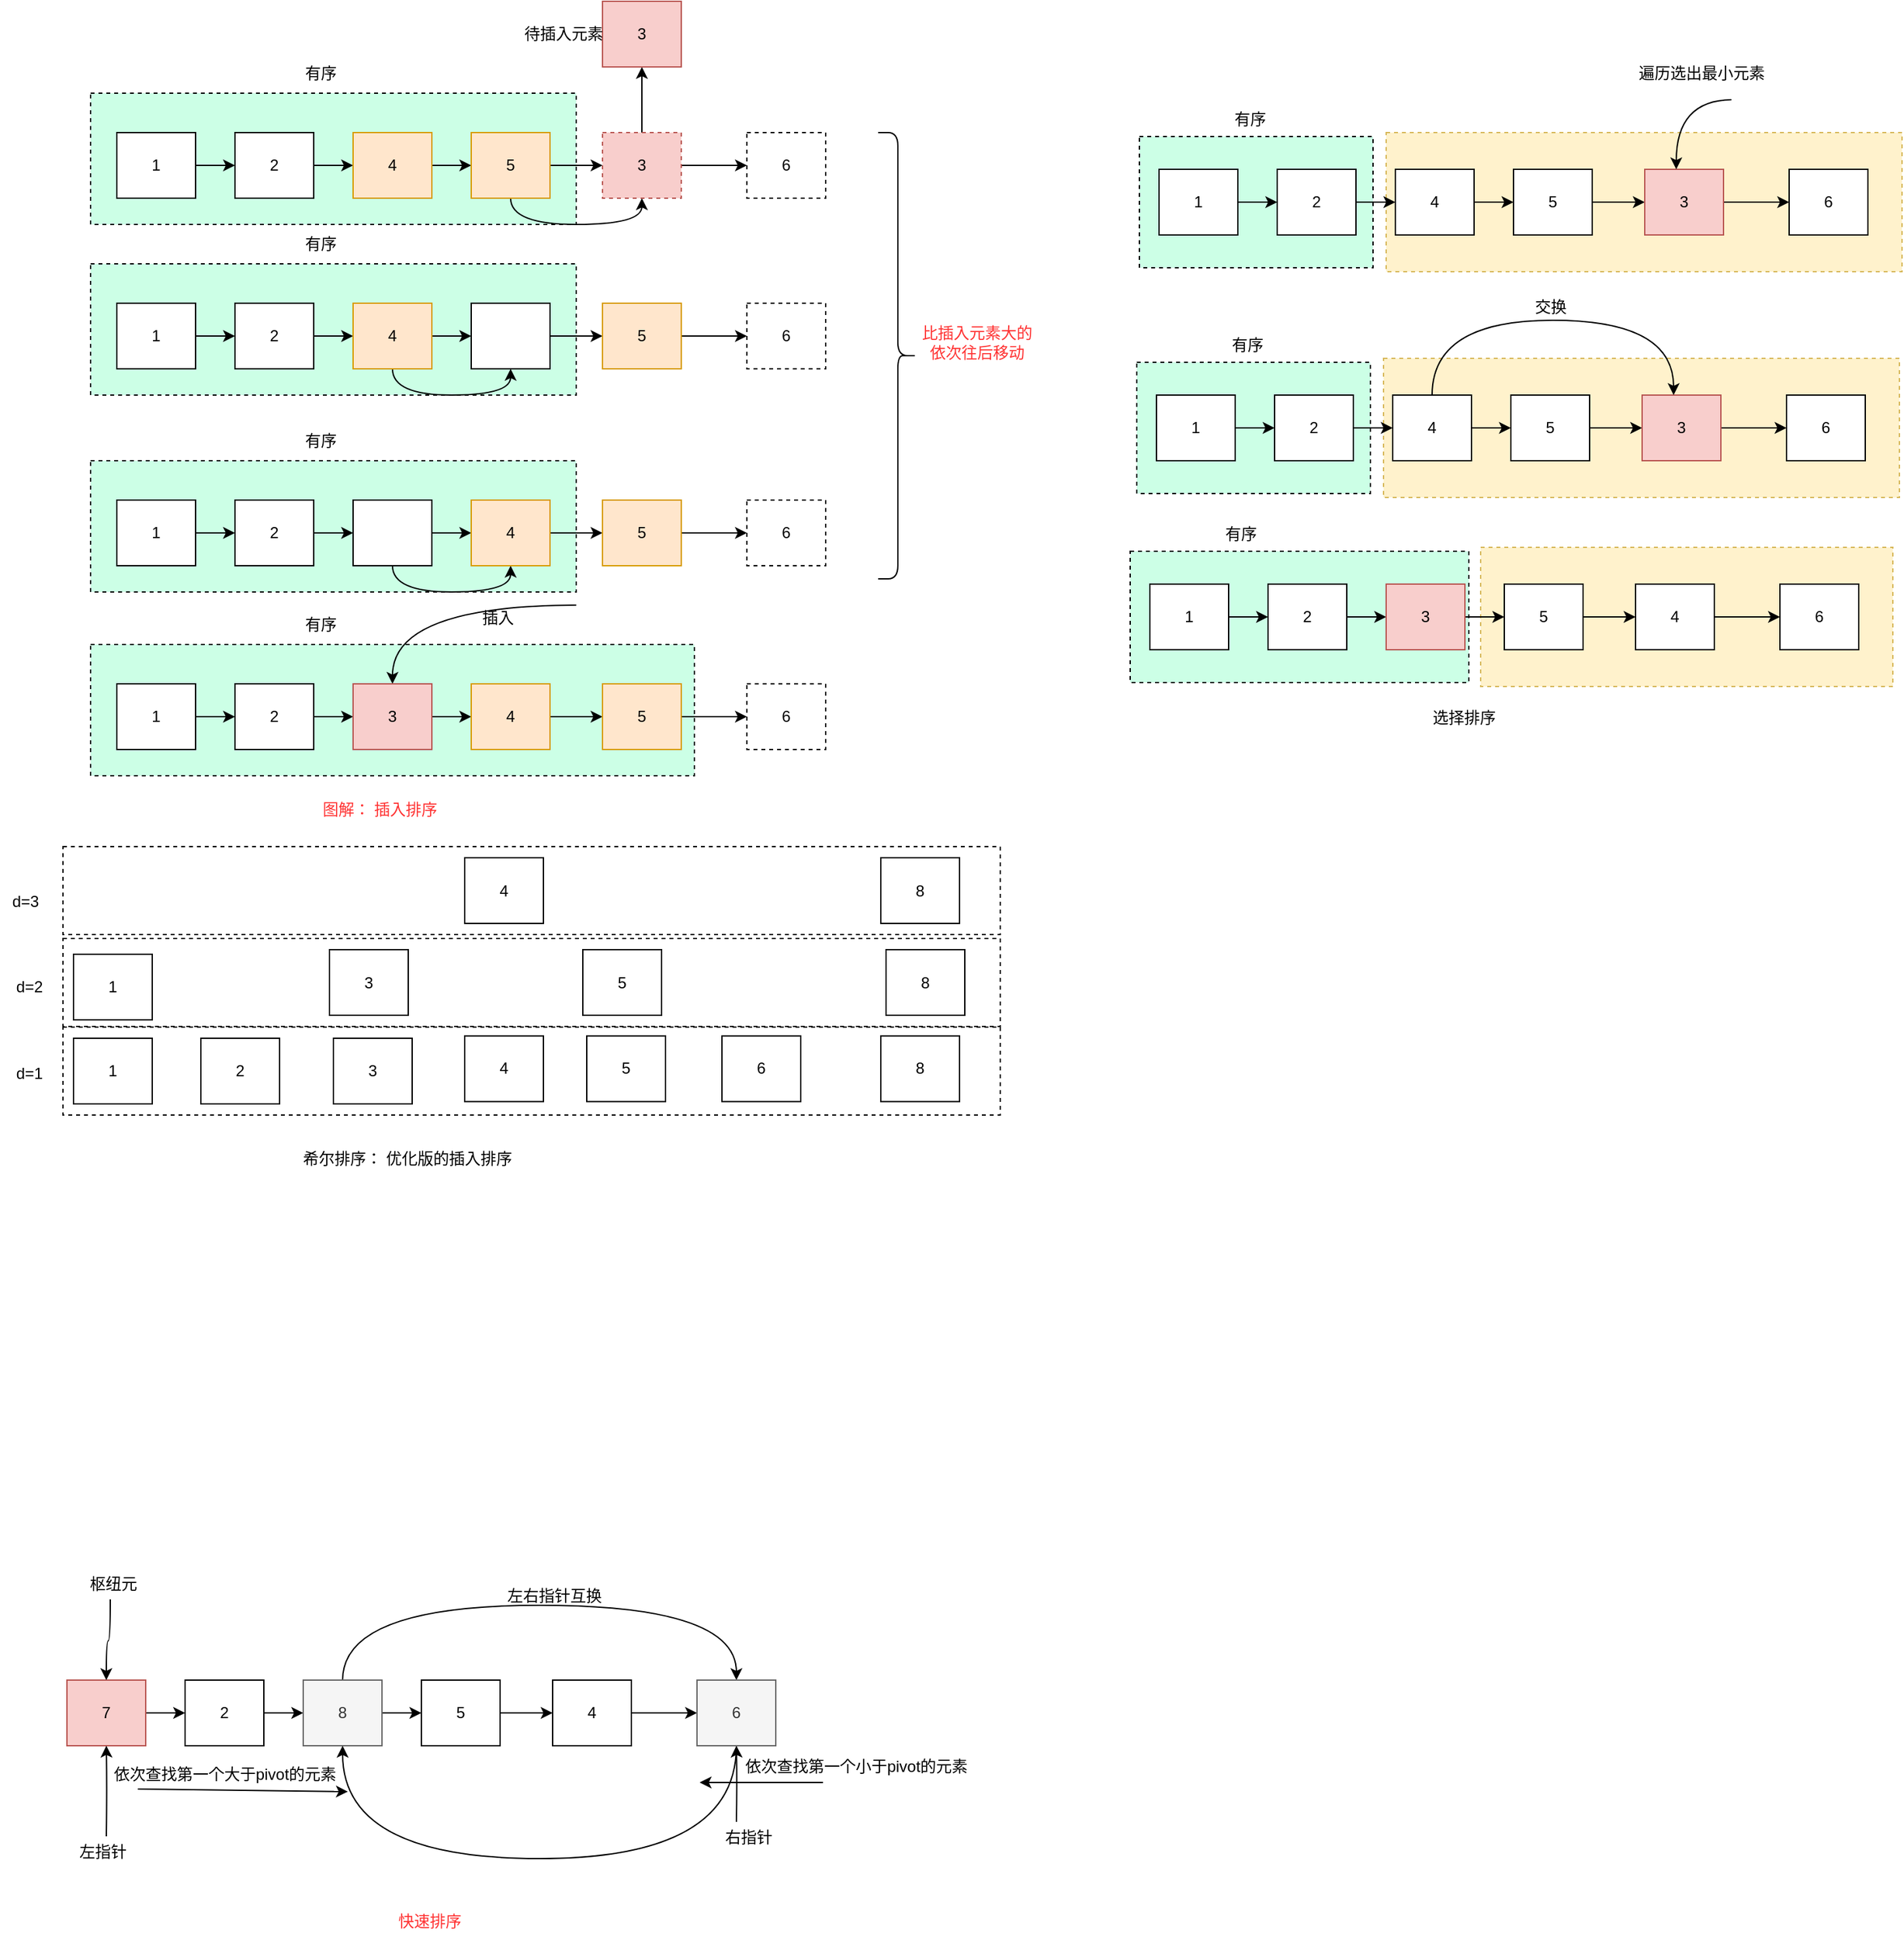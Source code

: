 <mxfile version="20.2.8" type="device" pages="8"><diagram id="nlC44COcaokmR6bf1YFJ" name="插入排序"><mxGraphModel dx="1305" dy="680" grid="0" gridSize="10" guides="1" tooltips="1" connect="1" arrows="1" fold="1" page="0" pageScale="1" pageWidth="827" pageHeight="1169" math="0" shadow="0"><root><mxCell id="0"/><mxCell id="1" parent="0"/><mxCell id="XmHgxf06qXBG-mN7e1m5-16" value="" style="rounded=0;whiteSpace=wrap;html=1;fillColor=#FFFFFF;dashed=1;" parent="1" vertex="1"><mxGeometry x="-21" y="851.5" width="714" height="67" as="geometry"/></mxCell><mxCell id="XmHgxf06qXBG-mN7e1m5-15" value="" style="rounded=0;whiteSpace=wrap;html=1;fillColor=#FFFFFF;dashed=1;" parent="1" vertex="1"><mxGeometry x="-21" y="784" width="714" height="67" as="geometry"/></mxCell><mxCell id="XmHgxf06qXBG-mN7e1m5-14" value="" style="rounded=0;whiteSpace=wrap;html=1;fillColor=#FFFFFF;dashed=1;" parent="1" vertex="1"><mxGeometry x="-21" y="714" width="714" height="67" as="geometry"/></mxCell><mxCell id="fvYMQUZcNDTugjtBqAaT-16" value="" style="rounded=0;whiteSpace=wrap;html=1;fillColor=#fff2cc;dashed=1;strokeColor=#d6b656;" parent="1" vertex="1"><mxGeometry x="987" y="170" width="393" height="106" as="geometry"/></mxCell><mxCell id="fvYMQUZcNDTugjtBqAaT-14" value="" style="rounded=0;whiteSpace=wrap;html=1;dashed=1;fillColor=#CCFFE6;" parent="1" vertex="1"><mxGeometry x="799" y="173" width="178" height="100" as="geometry"/></mxCell><mxCell id="U-4gloCFDGITjhN9kvPn-51" value="" style="rounded=0;whiteSpace=wrap;html=1;dashed=1;fillColor=#CCFFE6;" parent="1" vertex="1"><mxGeometry y="560" width="460" height="100" as="geometry"/></mxCell><mxCell id="U-4gloCFDGITjhN9kvPn-13" value="" style="rounded=0;whiteSpace=wrap;html=1;dashed=1;fillColor=#CCFFE6;" parent="1" vertex="1"><mxGeometry y="140" width="370" height="100" as="geometry"/></mxCell><mxCell id="U-4gloCFDGITjhN9kvPn-3" value="" style="edgeStyle=orthogonalEdgeStyle;rounded=0;orthogonalLoop=1;jettySize=auto;html=1;" parent="1" source="U-4gloCFDGITjhN9kvPn-1" target="U-4gloCFDGITjhN9kvPn-2" edge="1"><mxGeometry relative="1" as="geometry"/></mxCell><mxCell id="U-4gloCFDGITjhN9kvPn-1" value="1" style="rounded=0;whiteSpace=wrap;html=1;" parent="1" vertex="1"><mxGeometry x="20" y="170" width="60" height="50" as="geometry"/></mxCell><mxCell id="U-4gloCFDGITjhN9kvPn-5" value="" style="edgeStyle=orthogonalEdgeStyle;rounded=0;orthogonalLoop=1;jettySize=auto;html=1;" parent="1" source="U-4gloCFDGITjhN9kvPn-2" target="U-4gloCFDGITjhN9kvPn-4" edge="1"><mxGeometry relative="1" as="geometry"/></mxCell><mxCell id="U-4gloCFDGITjhN9kvPn-2" value="2" style="rounded=0;whiteSpace=wrap;html=1;" parent="1" vertex="1"><mxGeometry x="110" y="170" width="60" height="50" as="geometry"/></mxCell><mxCell id="U-4gloCFDGITjhN9kvPn-7" value="" style="edgeStyle=orthogonalEdgeStyle;rounded=0;orthogonalLoop=1;jettySize=auto;html=1;" parent="1" source="U-4gloCFDGITjhN9kvPn-4" target="U-4gloCFDGITjhN9kvPn-6" edge="1"><mxGeometry relative="1" as="geometry"/></mxCell><mxCell id="U-4gloCFDGITjhN9kvPn-4" value="4" style="rounded=0;whiteSpace=wrap;html=1;fillColor=#ffe6cc;strokeColor=#d79b00;" parent="1" vertex="1"><mxGeometry x="200" y="170" width="60" height="50" as="geometry"/></mxCell><mxCell id="U-4gloCFDGITjhN9kvPn-10" value="" style="edgeStyle=orthogonalEdgeStyle;rounded=0;orthogonalLoop=1;jettySize=auto;html=1;" parent="1" source="U-4gloCFDGITjhN9kvPn-6" target="U-4gloCFDGITjhN9kvPn-9" edge="1"><mxGeometry relative="1" as="geometry"/></mxCell><mxCell id="U-4gloCFDGITjhN9kvPn-17" style="edgeStyle=orthogonalEdgeStyle;rounded=0;orthogonalLoop=1;jettySize=auto;html=1;exitX=0.5;exitY=1;exitDx=0;exitDy=0;entryX=0.5;entryY=1;entryDx=0;entryDy=0;curved=1;" parent="1" source="U-4gloCFDGITjhN9kvPn-6" target="U-4gloCFDGITjhN9kvPn-9" edge="1"><mxGeometry relative="1" as="geometry"/></mxCell><mxCell id="U-4gloCFDGITjhN9kvPn-6" value="5" style="rounded=0;whiteSpace=wrap;html=1;fillColor=#ffe6cc;strokeColor=#d79b00;" parent="1" vertex="1"><mxGeometry x="290" y="170" width="60" height="50" as="geometry"/></mxCell><mxCell id="U-4gloCFDGITjhN9kvPn-12" value="" style="edgeStyle=orthogonalEdgeStyle;rounded=0;orthogonalLoop=1;jettySize=auto;html=1;" parent="1" source="U-4gloCFDGITjhN9kvPn-9" target="U-4gloCFDGITjhN9kvPn-11" edge="1"><mxGeometry relative="1" as="geometry"/></mxCell><mxCell id="U-4gloCFDGITjhN9kvPn-16" value="" style="edgeStyle=orthogonalEdgeStyle;rounded=0;orthogonalLoop=1;jettySize=auto;html=1;" parent="1" source="U-4gloCFDGITjhN9kvPn-9" target="U-4gloCFDGITjhN9kvPn-15" edge="1"><mxGeometry relative="1" as="geometry"/></mxCell><mxCell id="U-4gloCFDGITjhN9kvPn-9" value="3" style="rounded=0;whiteSpace=wrap;html=1;fillColor=#f8cecc;strokeColor=#b85450;dashed=1;" parent="1" vertex="1"><mxGeometry x="390" y="170" width="60" height="50" as="geometry"/></mxCell><mxCell id="U-4gloCFDGITjhN9kvPn-11" value="6" style="rounded=0;whiteSpace=wrap;html=1;dashed=1;" parent="1" vertex="1"><mxGeometry x="500" y="170" width="60" height="50" as="geometry"/></mxCell><mxCell id="U-4gloCFDGITjhN9kvPn-14" value="有序" style="text;html=1;align=center;verticalAlign=middle;resizable=0;points=[];autosize=1;strokeColor=none;fillColor=none;" parent="1" vertex="1"><mxGeometry x="150" y="110" width="50" height="30" as="geometry"/></mxCell><mxCell id="U-4gloCFDGITjhN9kvPn-15" value="3" style="rounded=0;whiteSpace=wrap;html=1;fillColor=#f8cecc;strokeColor=#b85450;" parent="1" vertex="1"><mxGeometry x="390" y="70" width="60" height="50" as="geometry"/></mxCell><mxCell id="U-4gloCFDGITjhN9kvPn-18" value="" style="rounded=0;whiteSpace=wrap;html=1;dashed=1;fillColor=#CCFFE6;" parent="1" vertex="1"><mxGeometry y="270" width="370" height="100" as="geometry"/></mxCell><mxCell id="U-4gloCFDGITjhN9kvPn-19" value="" style="edgeStyle=orthogonalEdgeStyle;rounded=0;orthogonalLoop=1;jettySize=auto;html=1;" parent="1" source="U-4gloCFDGITjhN9kvPn-20" target="U-4gloCFDGITjhN9kvPn-22" edge="1"><mxGeometry relative="1" as="geometry"/></mxCell><mxCell id="U-4gloCFDGITjhN9kvPn-20" value="1" style="rounded=0;whiteSpace=wrap;html=1;" parent="1" vertex="1"><mxGeometry x="20" y="300" width="60" height="50" as="geometry"/></mxCell><mxCell id="U-4gloCFDGITjhN9kvPn-21" value="" style="edgeStyle=orthogonalEdgeStyle;rounded=0;orthogonalLoop=1;jettySize=auto;html=1;" parent="1" source="U-4gloCFDGITjhN9kvPn-22" target="U-4gloCFDGITjhN9kvPn-24" edge="1"><mxGeometry relative="1" as="geometry"/></mxCell><mxCell id="U-4gloCFDGITjhN9kvPn-22" value="2" style="rounded=0;whiteSpace=wrap;html=1;" parent="1" vertex="1"><mxGeometry x="110" y="300" width="60" height="50" as="geometry"/></mxCell><mxCell id="U-4gloCFDGITjhN9kvPn-23" value="" style="edgeStyle=orthogonalEdgeStyle;rounded=0;orthogonalLoop=1;jettySize=auto;html=1;" parent="1" source="U-4gloCFDGITjhN9kvPn-24" target="U-4gloCFDGITjhN9kvPn-27" edge="1"><mxGeometry relative="1" as="geometry"/></mxCell><mxCell id="U-4gloCFDGITjhN9kvPn-34" style="edgeStyle=orthogonalEdgeStyle;curved=1;rounded=0;orthogonalLoop=1;jettySize=auto;html=1;exitX=0.5;exitY=1;exitDx=0;exitDy=0;entryX=0.5;entryY=1;entryDx=0;entryDy=0;" parent="1" source="U-4gloCFDGITjhN9kvPn-24" target="U-4gloCFDGITjhN9kvPn-27" edge="1"><mxGeometry relative="1" as="geometry"/></mxCell><mxCell id="U-4gloCFDGITjhN9kvPn-24" value="4" style="rounded=0;whiteSpace=wrap;html=1;fillColor=#ffe6cc;strokeColor=#d79b00;" parent="1" vertex="1"><mxGeometry x="200" y="300" width="60" height="50" as="geometry"/></mxCell><mxCell id="U-4gloCFDGITjhN9kvPn-25" value="" style="edgeStyle=orthogonalEdgeStyle;rounded=0;orthogonalLoop=1;jettySize=auto;html=1;" parent="1" source="U-4gloCFDGITjhN9kvPn-27" target="U-4gloCFDGITjhN9kvPn-30" edge="1"><mxGeometry relative="1" as="geometry"/></mxCell><mxCell id="U-4gloCFDGITjhN9kvPn-27" value="" style="rounded=0;whiteSpace=wrap;html=1;" parent="1" vertex="1"><mxGeometry x="290" y="300" width="60" height="50" as="geometry"/></mxCell><mxCell id="U-4gloCFDGITjhN9kvPn-28" value="" style="edgeStyle=orthogonalEdgeStyle;rounded=0;orthogonalLoop=1;jettySize=auto;html=1;" parent="1" source="U-4gloCFDGITjhN9kvPn-30" target="U-4gloCFDGITjhN9kvPn-31" edge="1"><mxGeometry relative="1" as="geometry"/></mxCell><mxCell id="U-4gloCFDGITjhN9kvPn-30" value="5" style="rounded=0;whiteSpace=wrap;html=1;fillColor=#ffe6cc;strokeColor=#d79b00;" parent="1" vertex="1"><mxGeometry x="390" y="300" width="60" height="50" as="geometry"/></mxCell><mxCell id="U-4gloCFDGITjhN9kvPn-31" value="6" style="rounded=0;whiteSpace=wrap;html=1;dashed=1;" parent="1" vertex="1"><mxGeometry x="500" y="300" width="60" height="50" as="geometry"/></mxCell><mxCell id="U-4gloCFDGITjhN9kvPn-32" value="有序" style="text;html=1;align=center;verticalAlign=middle;resizable=0;points=[];autosize=1;strokeColor=none;fillColor=none;" parent="1" vertex="1"><mxGeometry x="150" y="240" width="50" height="30" as="geometry"/></mxCell><mxCell id="U-4gloCFDGITjhN9kvPn-35" value="" style="rounded=0;whiteSpace=wrap;html=1;dashed=1;fillColor=#CCFFE6;" parent="1" vertex="1"><mxGeometry y="420" width="370" height="100" as="geometry"/></mxCell><mxCell id="U-4gloCFDGITjhN9kvPn-36" value="" style="edgeStyle=orthogonalEdgeStyle;rounded=0;orthogonalLoop=1;jettySize=auto;html=1;" parent="1" source="U-4gloCFDGITjhN9kvPn-37" target="U-4gloCFDGITjhN9kvPn-39" edge="1"><mxGeometry relative="1" as="geometry"/></mxCell><mxCell id="U-4gloCFDGITjhN9kvPn-37" value="1" style="rounded=0;whiteSpace=wrap;html=1;" parent="1" vertex="1"><mxGeometry x="20" y="450" width="60" height="50" as="geometry"/></mxCell><mxCell id="U-4gloCFDGITjhN9kvPn-38" value="" style="edgeStyle=orthogonalEdgeStyle;rounded=0;orthogonalLoop=1;jettySize=auto;html=1;" parent="1" source="U-4gloCFDGITjhN9kvPn-39" target="U-4gloCFDGITjhN9kvPn-42" edge="1"><mxGeometry relative="1" as="geometry"/></mxCell><mxCell id="U-4gloCFDGITjhN9kvPn-39" value="2" style="rounded=0;whiteSpace=wrap;html=1;" parent="1" vertex="1"><mxGeometry x="110" y="450" width="60" height="50" as="geometry"/></mxCell><mxCell id="U-4gloCFDGITjhN9kvPn-40" value="" style="edgeStyle=orthogonalEdgeStyle;rounded=0;orthogonalLoop=1;jettySize=auto;html=1;" parent="1" source="U-4gloCFDGITjhN9kvPn-42" target="U-4gloCFDGITjhN9kvPn-44" edge="1"><mxGeometry relative="1" as="geometry"/></mxCell><mxCell id="U-4gloCFDGITjhN9kvPn-41" style="edgeStyle=orthogonalEdgeStyle;curved=1;rounded=0;orthogonalLoop=1;jettySize=auto;html=1;exitX=0.5;exitY=1;exitDx=0;exitDy=0;entryX=0.5;entryY=1;entryDx=0;entryDy=0;" parent="1" source="U-4gloCFDGITjhN9kvPn-42" target="U-4gloCFDGITjhN9kvPn-44" edge="1"><mxGeometry relative="1" as="geometry"/></mxCell><mxCell id="U-4gloCFDGITjhN9kvPn-42" value="" style="rounded=0;whiteSpace=wrap;html=1;" parent="1" vertex="1"><mxGeometry x="200" y="450" width="60" height="50" as="geometry"/></mxCell><mxCell id="U-4gloCFDGITjhN9kvPn-43" value="" style="edgeStyle=orthogonalEdgeStyle;rounded=0;orthogonalLoop=1;jettySize=auto;html=1;" parent="1" source="U-4gloCFDGITjhN9kvPn-44" target="U-4gloCFDGITjhN9kvPn-47" edge="1"><mxGeometry relative="1" as="geometry"/></mxCell><mxCell id="U-4gloCFDGITjhN9kvPn-44" value="4" style="rounded=0;whiteSpace=wrap;html=1;fillColor=#ffe6cc;strokeColor=#d79b00;" parent="1" vertex="1"><mxGeometry x="290" y="450" width="60" height="50" as="geometry"/></mxCell><mxCell id="U-4gloCFDGITjhN9kvPn-45" value="" style="edgeStyle=orthogonalEdgeStyle;rounded=0;orthogonalLoop=1;jettySize=auto;html=1;" parent="1" source="U-4gloCFDGITjhN9kvPn-47" target="U-4gloCFDGITjhN9kvPn-48" edge="1"><mxGeometry relative="1" as="geometry"/></mxCell><mxCell id="U-4gloCFDGITjhN9kvPn-66" style="edgeStyle=orthogonalEdgeStyle;curved=1;rounded=0;orthogonalLoop=1;jettySize=auto;html=1;" parent="1" target="U-4gloCFDGITjhN9kvPn-58" edge="1"><mxGeometry relative="1" as="geometry"><mxPoint x="370" y="530" as="sourcePoint"/></mxGeometry></mxCell><mxCell id="U-4gloCFDGITjhN9kvPn-47" value="5" style="rounded=0;whiteSpace=wrap;html=1;fillColor=#ffe6cc;strokeColor=#d79b00;" parent="1" vertex="1"><mxGeometry x="390" y="450" width="60" height="50" as="geometry"/></mxCell><mxCell id="U-4gloCFDGITjhN9kvPn-48" value="6" style="rounded=0;whiteSpace=wrap;html=1;dashed=1;" parent="1" vertex="1"><mxGeometry x="500" y="450" width="60" height="50" as="geometry"/></mxCell><mxCell id="U-4gloCFDGITjhN9kvPn-49" value="有序" style="text;html=1;align=center;verticalAlign=middle;resizable=0;points=[];autosize=1;strokeColor=none;fillColor=none;" parent="1" vertex="1"><mxGeometry x="150" y="390" width="50" height="30" as="geometry"/></mxCell><mxCell id="U-4gloCFDGITjhN9kvPn-52" value="" style="edgeStyle=orthogonalEdgeStyle;rounded=0;orthogonalLoop=1;jettySize=auto;html=1;" parent="1" source="U-4gloCFDGITjhN9kvPn-53" target="U-4gloCFDGITjhN9kvPn-55" edge="1"><mxGeometry relative="1" as="geometry"/></mxCell><mxCell id="U-4gloCFDGITjhN9kvPn-53" value="1" style="rounded=0;whiteSpace=wrap;html=1;" parent="1" vertex="1"><mxGeometry x="20" y="590" width="60" height="50" as="geometry"/></mxCell><mxCell id="U-4gloCFDGITjhN9kvPn-54" value="" style="edgeStyle=orthogonalEdgeStyle;rounded=0;orthogonalLoop=1;jettySize=auto;html=1;" parent="1" source="U-4gloCFDGITjhN9kvPn-55" target="U-4gloCFDGITjhN9kvPn-58" edge="1"><mxGeometry relative="1" as="geometry"/></mxCell><mxCell id="U-4gloCFDGITjhN9kvPn-55" value="2" style="rounded=0;whiteSpace=wrap;html=1;" parent="1" vertex="1"><mxGeometry x="110" y="590" width="60" height="50" as="geometry"/></mxCell><mxCell id="U-4gloCFDGITjhN9kvPn-56" value="" style="edgeStyle=orthogonalEdgeStyle;rounded=0;orthogonalLoop=1;jettySize=auto;html=1;" parent="1" source="U-4gloCFDGITjhN9kvPn-58" target="U-4gloCFDGITjhN9kvPn-60" edge="1"><mxGeometry relative="1" as="geometry"/></mxCell><mxCell id="U-4gloCFDGITjhN9kvPn-58" value="3" style="rounded=0;whiteSpace=wrap;html=1;fillColor=#f8cecc;strokeColor=#b85450;" parent="1" vertex="1"><mxGeometry x="200" y="590" width="60" height="50" as="geometry"/></mxCell><mxCell id="U-4gloCFDGITjhN9kvPn-59" value="" style="edgeStyle=orthogonalEdgeStyle;rounded=0;orthogonalLoop=1;jettySize=auto;html=1;" parent="1" source="U-4gloCFDGITjhN9kvPn-60" target="U-4gloCFDGITjhN9kvPn-62" edge="1"><mxGeometry relative="1" as="geometry"/></mxCell><mxCell id="U-4gloCFDGITjhN9kvPn-60" value="4" style="rounded=0;whiteSpace=wrap;html=1;fillColor=#ffe6cc;strokeColor=#d79b00;" parent="1" vertex="1"><mxGeometry x="290" y="590" width="60" height="50" as="geometry"/></mxCell><mxCell id="U-4gloCFDGITjhN9kvPn-61" value="" style="edgeStyle=orthogonalEdgeStyle;rounded=0;orthogonalLoop=1;jettySize=auto;html=1;" parent="1" source="U-4gloCFDGITjhN9kvPn-62" target="U-4gloCFDGITjhN9kvPn-63" edge="1"><mxGeometry relative="1" as="geometry"/></mxCell><mxCell id="U-4gloCFDGITjhN9kvPn-62" value="5" style="rounded=0;whiteSpace=wrap;html=1;fillColor=#ffe6cc;strokeColor=#d79b00;" parent="1" vertex="1"><mxGeometry x="390" y="590" width="60" height="50" as="geometry"/></mxCell><mxCell id="U-4gloCFDGITjhN9kvPn-63" value="6" style="rounded=0;whiteSpace=wrap;html=1;dashed=1;" parent="1" vertex="1"><mxGeometry x="500" y="590" width="60" height="50" as="geometry"/></mxCell><mxCell id="U-4gloCFDGITjhN9kvPn-64" value="有序" style="text;html=1;align=center;verticalAlign=middle;resizable=0;points=[];autosize=1;strokeColor=none;fillColor=none;" parent="1" vertex="1"><mxGeometry x="150" y="530" width="50" height="30" as="geometry"/></mxCell><mxCell id="U-4gloCFDGITjhN9kvPn-65" value="待插入元素" style="text;html=1;align=center;verticalAlign=middle;resizable=0;points=[];autosize=1;strokeColor=none;fillColor=none;" parent="1" vertex="1"><mxGeometry x="320" y="80" width="80" height="30" as="geometry"/></mxCell><mxCell id="U-4gloCFDGITjhN9kvPn-67" value="插入" style="text;html=1;align=center;verticalAlign=middle;resizable=0;points=[];autosize=1;strokeColor=none;fillColor=none;" parent="1" vertex="1"><mxGeometry x="285" y="525" width="50" height="30" as="geometry"/></mxCell><mxCell id="U-4gloCFDGITjhN9kvPn-68" value="" style="shape=curlyBracket;whiteSpace=wrap;html=1;rounded=1;flipH=1;fillColor=#CCFFE6;" parent="1" vertex="1"><mxGeometry x="600" y="170" width="30" height="340" as="geometry"/></mxCell><mxCell id="U-4gloCFDGITjhN9kvPn-69" value="&lt;font color=&quot;#ff3333&quot;&gt;比插入元素大的&lt;br&gt;依次往后移动&lt;/font&gt;" style="text;html=1;align=center;verticalAlign=middle;resizable=0;points=[];autosize=1;strokeColor=none;fillColor=none;" parent="1" vertex="1"><mxGeometry x="620" y="310" width="110" height="40" as="geometry"/></mxCell><mxCell id="fvYMQUZcNDTugjtBqAaT-1" value="图解： 插入排序" style="text;html=1;align=center;verticalAlign=middle;resizable=0;points=[];autosize=1;strokeColor=none;fillColor=none;fontColor=#FF3333;" parent="1" vertex="1"><mxGeometry x="167" y="673" width="105" height="26" as="geometry"/></mxCell><mxCell id="fvYMQUZcNDTugjtBqAaT-2" value="" style="edgeStyle=orthogonalEdgeStyle;rounded=0;orthogonalLoop=1;jettySize=auto;html=1;" parent="1" source="fvYMQUZcNDTugjtBqAaT-3" target="fvYMQUZcNDTugjtBqAaT-5" edge="1"><mxGeometry relative="1" as="geometry"/></mxCell><mxCell id="fvYMQUZcNDTugjtBqAaT-3" value="1" style="rounded=0;whiteSpace=wrap;html=1;" parent="1" vertex="1"><mxGeometry x="814" y="198" width="60" height="50" as="geometry"/></mxCell><mxCell id="fvYMQUZcNDTugjtBqAaT-4" value="" style="edgeStyle=orthogonalEdgeStyle;rounded=0;orthogonalLoop=1;jettySize=auto;html=1;" parent="1" source="fvYMQUZcNDTugjtBqAaT-5" target="fvYMQUZcNDTugjtBqAaT-7" edge="1"><mxGeometry relative="1" as="geometry"/></mxCell><mxCell id="fvYMQUZcNDTugjtBqAaT-5" value="2" style="rounded=0;whiteSpace=wrap;html=1;" parent="1" vertex="1"><mxGeometry x="904" y="198" width="60" height="50" as="geometry"/></mxCell><mxCell id="fvYMQUZcNDTugjtBqAaT-6" value="" style="edgeStyle=orthogonalEdgeStyle;rounded=0;orthogonalLoop=1;jettySize=auto;html=1;" parent="1" source="fvYMQUZcNDTugjtBqAaT-7" target="fvYMQUZcNDTugjtBqAaT-10" edge="1"><mxGeometry relative="1" as="geometry"/></mxCell><mxCell id="fvYMQUZcNDTugjtBqAaT-7" value="4" style="rounded=0;whiteSpace=wrap;html=1;" parent="1" vertex="1"><mxGeometry x="994" y="198" width="60" height="50" as="geometry"/></mxCell><mxCell id="fvYMQUZcNDTugjtBqAaT-8" value="" style="edgeStyle=orthogonalEdgeStyle;rounded=0;orthogonalLoop=1;jettySize=auto;html=1;" parent="1" source="fvYMQUZcNDTugjtBqAaT-10" target="fvYMQUZcNDTugjtBqAaT-12" edge="1"><mxGeometry relative="1" as="geometry"/></mxCell><mxCell id="fvYMQUZcNDTugjtBqAaT-10" value="5" style="rounded=0;whiteSpace=wrap;html=1;" parent="1" vertex="1"><mxGeometry x="1084" y="198" width="60" height="50" as="geometry"/></mxCell><mxCell id="fvYMQUZcNDTugjtBqAaT-11" value="" style="edgeStyle=orthogonalEdgeStyle;rounded=0;orthogonalLoop=1;jettySize=auto;html=1;" parent="1" source="fvYMQUZcNDTugjtBqAaT-12" target="fvYMQUZcNDTugjtBqAaT-13" edge="1"><mxGeometry relative="1" as="geometry"/></mxCell><mxCell id="fvYMQUZcNDTugjtBqAaT-12" value="3" style="rounded=0;whiteSpace=wrap;html=1;fillColor=#f8cecc;strokeColor=#b85450;" parent="1" vertex="1"><mxGeometry x="1184" y="198" width="60" height="50" as="geometry"/></mxCell><mxCell id="fvYMQUZcNDTugjtBqAaT-18" style="edgeStyle=orthogonalEdgeStyle;curved=1;rounded=0;orthogonalLoop=1;jettySize=auto;html=1;entryX=0.4;entryY=0;entryDx=0;entryDy=0;entryPerimeter=0;fontColor=#000000;" parent="1" target="fvYMQUZcNDTugjtBqAaT-12" edge="1"><mxGeometry relative="1" as="geometry"><mxPoint x="1250" y="145" as="sourcePoint"/></mxGeometry></mxCell><mxCell id="fvYMQUZcNDTugjtBqAaT-13" value="6" style="rounded=0;whiteSpace=wrap;html=1;" parent="1" vertex="1"><mxGeometry x="1294" y="198" width="60" height="50" as="geometry"/></mxCell><mxCell id="fvYMQUZcNDTugjtBqAaT-15" value="&lt;font color=&quot;#000000&quot;&gt;有序&lt;/font&gt;" style="text;html=1;align=center;verticalAlign=middle;resizable=0;points=[];autosize=1;strokeColor=none;fillColor=none;fontColor=#FF3333;" parent="1" vertex="1"><mxGeometry x="862" y="147" width="42" height="26" as="geometry"/></mxCell><mxCell id="fvYMQUZcNDTugjtBqAaT-19" value="遍历选出最小元素" style="text;html=1;align=center;verticalAlign=middle;resizable=0;points=[];autosize=1;strokeColor=none;fillColor=none;fontColor=#000000;" parent="1" vertex="1"><mxGeometry x="1170" y="112" width="114" height="26" as="geometry"/></mxCell><mxCell id="fvYMQUZcNDTugjtBqAaT-20" value="" style="rounded=0;whiteSpace=wrap;html=1;fillColor=#fff2cc;dashed=1;strokeColor=#d6b656;" parent="1" vertex="1"><mxGeometry x="985" y="342" width="393" height="106" as="geometry"/></mxCell><mxCell id="fvYMQUZcNDTugjtBqAaT-21" value="" style="rounded=0;whiteSpace=wrap;html=1;dashed=1;fillColor=#CCFFE6;" parent="1" vertex="1"><mxGeometry x="797" y="345" width="178" height="100" as="geometry"/></mxCell><mxCell id="fvYMQUZcNDTugjtBqAaT-22" value="" style="edgeStyle=orthogonalEdgeStyle;rounded=0;orthogonalLoop=1;jettySize=auto;html=1;" parent="1" source="fvYMQUZcNDTugjtBqAaT-23" target="fvYMQUZcNDTugjtBqAaT-25" edge="1"><mxGeometry relative="1" as="geometry"/></mxCell><mxCell id="fvYMQUZcNDTugjtBqAaT-23" value="1" style="rounded=0;whiteSpace=wrap;html=1;" parent="1" vertex="1"><mxGeometry x="812" y="370" width="60" height="50" as="geometry"/></mxCell><mxCell id="fvYMQUZcNDTugjtBqAaT-24" value="" style="edgeStyle=orthogonalEdgeStyle;rounded=0;orthogonalLoop=1;jettySize=auto;html=1;" parent="1" source="fvYMQUZcNDTugjtBqAaT-25" target="fvYMQUZcNDTugjtBqAaT-27" edge="1"><mxGeometry relative="1" as="geometry"/></mxCell><mxCell id="fvYMQUZcNDTugjtBqAaT-25" value="2" style="rounded=0;whiteSpace=wrap;html=1;" parent="1" vertex="1"><mxGeometry x="902" y="370" width="60" height="50" as="geometry"/></mxCell><mxCell id="fvYMQUZcNDTugjtBqAaT-26" value="" style="edgeStyle=orthogonalEdgeStyle;rounded=0;orthogonalLoop=1;jettySize=auto;html=1;" parent="1" source="fvYMQUZcNDTugjtBqAaT-27" target="fvYMQUZcNDTugjtBqAaT-29" edge="1"><mxGeometry relative="1" as="geometry"/></mxCell><mxCell id="fvYMQUZcNDTugjtBqAaT-27" value="4" style="rounded=0;whiteSpace=wrap;html=1;" parent="1" vertex="1"><mxGeometry x="992" y="370" width="60" height="50" as="geometry"/></mxCell><mxCell id="fvYMQUZcNDTugjtBqAaT-28" value="" style="edgeStyle=orthogonalEdgeStyle;rounded=0;orthogonalLoop=1;jettySize=auto;html=1;" parent="1" source="fvYMQUZcNDTugjtBqAaT-29" target="fvYMQUZcNDTugjtBqAaT-31" edge="1"><mxGeometry relative="1" as="geometry"/></mxCell><mxCell id="fvYMQUZcNDTugjtBqAaT-29" value="5" style="rounded=0;whiteSpace=wrap;html=1;" parent="1" vertex="1"><mxGeometry x="1082" y="370" width="60" height="50" as="geometry"/></mxCell><mxCell id="fvYMQUZcNDTugjtBqAaT-30" value="" style="edgeStyle=orthogonalEdgeStyle;rounded=0;orthogonalLoop=1;jettySize=auto;html=1;" parent="1" source="fvYMQUZcNDTugjtBqAaT-31" target="fvYMQUZcNDTugjtBqAaT-33" edge="1"><mxGeometry relative="1" as="geometry"/></mxCell><mxCell id="fvYMQUZcNDTugjtBqAaT-31" value="3" style="rounded=0;whiteSpace=wrap;html=1;fillColor=#f8cecc;strokeColor=#b85450;" parent="1" vertex="1"><mxGeometry x="1182" y="370" width="60" height="50" as="geometry"/></mxCell><mxCell id="fvYMQUZcNDTugjtBqAaT-32" style="edgeStyle=orthogonalEdgeStyle;curved=1;rounded=0;orthogonalLoop=1;jettySize=auto;html=1;entryX=0.4;entryY=0;entryDx=0;entryDy=0;entryPerimeter=0;fontColor=#000000;exitX=0.5;exitY=0;exitDx=0;exitDy=0;" parent="1" source="fvYMQUZcNDTugjtBqAaT-27" target="fvYMQUZcNDTugjtBqAaT-31" edge="1"><mxGeometry relative="1" as="geometry"><mxPoint x="1248" y="317" as="sourcePoint"/><Array as="points"><mxPoint x="1022" y="313"/><mxPoint x="1206" y="313"/></Array></mxGeometry></mxCell><mxCell id="fvYMQUZcNDTugjtBqAaT-33" value="6" style="rounded=0;whiteSpace=wrap;html=1;" parent="1" vertex="1"><mxGeometry x="1292" y="370" width="60" height="50" as="geometry"/></mxCell><mxCell id="fvYMQUZcNDTugjtBqAaT-34" value="&lt;font color=&quot;#000000&quot;&gt;有序&lt;/font&gt;" style="text;html=1;align=center;verticalAlign=middle;resizable=0;points=[];autosize=1;strokeColor=none;fillColor=none;fontColor=#FF3333;" parent="1" vertex="1"><mxGeometry x="860" y="319" width="42" height="26" as="geometry"/></mxCell><mxCell id="fvYMQUZcNDTugjtBqAaT-35" value="交换" style="text;html=1;align=center;verticalAlign=middle;resizable=0;points=[];autosize=1;strokeColor=none;fillColor=none;fontColor=#000000;" parent="1" vertex="1"><mxGeometry x="1091" y="290" width="42" height="26" as="geometry"/></mxCell><mxCell id="fvYMQUZcNDTugjtBqAaT-36" value="" style="rounded=0;whiteSpace=wrap;html=1;fillColor=#fff2cc;dashed=1;strokeColor=#d6b656;" parent="1" vertex="1"><mxGeometry x="1059" y="486" width="314" height="106" as="geometry"/></mxCell><mxCell id="fvYMQUZcNDTugjtBqAaT-37" value="" style="rounded=0;whiteSpace=wrap;html=1;dashed=1;fillColor=#CCFFE6;" parent="1" vertex="1"><mxGeometry x="792" y="489" width="258" height="100" as="geometry"/></mxCell><mxCell id="fvYMQUZcNDTugjtBqAaT-38" value="" style="edgeStyle=orthogonalEdgeStyle;rounded=0;orthogonalLoop=1;jettySize=auto;html=1;" parent="1" source="fvYMQUZcNDTugjtBqAaT-39" target="fvYMQUZcNDTugjtBqAaT-41" edge="1"><mxGeometry relative="1" as="geometry"/></mxCell><mxCell id="fvYMQUZcNDTugjtBqAaT-39" value="1" style="rounded=0;whiteSpace=wrap;html=1;" parent="1" vertex="1"><mxGeometry x="807" y="514" width="60" height="50" as="geometry"/></mxCell><mxCell id="fvYMQUZcNDTugjtBqAaT-40" value="" style="edgeStyle=orthogonalEdgeStyle;rounded=0;orthogonalLoop=1;jettySize=auto;html=1;" parent="1" source="fvYMQUZcNDTugjtBqAaT-41" target="fvYMQUZcNDTugjtBqAaT-43" edge="1"><mxGeometry relative="1" as="geometry"/></mxCell><mxCell id="fvYMQUZcNDTugjtBqAaT-41" value="2" style="rounded=0;whiteSpace=wrap;html=1;" parent="1" vertex="1"><mxGeometry x="897" y="514" width="60" height="50" as="geometry"/></mxCell><mxCell id="fvYMQUZcNDTugjtBqAaT-42" value="" style="edgeStyle=orthogonalEdgeStyle;rounded=0;orthogonalLoop=1;jettySize=auto;html=1;" parent="1" source="fvYMQUZcNDTugjtBqAaT-43" target="fvYMQUZcNDTugjtBqAaT-45" edge="1"><mxGeometry relative="1" as="geometry"/></mxCell><mxCell id="fvYMQUZcNDTugjtBqAaT-43" value="3" style="rounded=0;whiteSpace=wrap;html=1;fillColor=#f8cecc;strokeColor=#b85450;" parent="1" vertex="1"><mxGeometry x="987" y="514" width="60" height="50" as="geometry"/></mxCell><mxCell id="fvYMQUZcNDTugjtBqAaT-44" value="" style="edgeStyle=orthogonalEdgeStyle;rounded=0;orthogonalLoop=1;jettySize=auto;html=1;" parent="1" source="fvYMQUZcNDTugjtBqAaT-45" target="fvYMQUZcNDTugjtBqAaT-47" edge="1"><mxGeometry relative="1" as="geometry"/></mxCell><mxCell id="fvYMQUZcNDTugjtBqAaT-45" value="5" style="rounded=0;whiteSpace=wrap;html=1;" parent="1" vertex="1"><mxGeometry x="1077" y="514" width="60" height="50" as="geometry"/></mxCell><mxCell id="fvYMQUZcNDTugjtBqAaT-46" value="" style="edgeStyle=orthogonalEdgeStyle;rounded=0;orthogonalLoop=1;jettySize=auto;html=1;" parent="1" source="fvYMQUZcNDTugjtBqAaT-47" target="fvYMQUZcNDTugjtBqAaT-49" edge="1"><mxGeometry relative="1" as="geometry"/></mxCell><mxCell id="fvYMQUZcNDTugjtBqAaT-47" value="4" style="rounded=0;whiteSpace=wrap;html=1;" parent="1" vertex="1"><mxGeometry x="1177" y="514" width="60" height="50" as="geometry"/></mxCell><mxCell id="fvYMQUZcNDTugjtBqAaT-49" value="6" style="rounded=0;whiteSpace=wrap;html=1;" parent="1" vertex="1"><mxGeometry x="1287" y="514" width="60" height="50" as="geometry"/></mxCell><mxCell id="fvYMQUZcNDTugjtBqAaT-50" value="&lt;font color=&quot;#000000&quot;&gt;有序&lt;/font&gt;" style="text;html=1;align=center;verticalAlign=middle;resizable=0;points=[];autosize=1;strokeColor=none;fillColor=none;fontColor=#FF3333;" parent="1" vertex="1"><mxGeometry x="855" y="463" width="42" height="26" as="geometry"/></mxCell><mxCell id="fvYMQUZcNDTugjtBqAaT-51" value="选择排序" style="text;html=1;align=center;verticalAlign=middle;resizable=0;points=[];autosize=1;strokeColor=none;fillColor=none;fontColor=#000000;" parent="1" vertex="1"><mxGeometry x="1013" y="603" width="66" height="26" as="geometry"/></mxCell><mxCell id="fvYMQUZcNDTugjtBqAaT-52" value="" style="edgeStyle=orthogonalEdgeStyle;rounded=0;orthogonalLoop=1;jettySize=auto;html=1;" parent="1" source="fvYMQUZcNDTugjtBqAaT-53" target="fvYMQUZcNDTugjtBqAaT-55" edge="1"><mxGeometry relative="1" as="geometry"/></mxCell><mxCell id="fvYMQUZcNDTugjtBqAaT-53" value="7" style="rounded=0;whiteSpace=wrap;html=1;fillColor=#f8cecc;strokeColor=#b85450;" parent="1" vertex="1"><mxGeometry x="-18" y="1349" width="60" height="50" as="geometry"/></mxCell><mxCell id="fvYMQUZcNDTugjtBqAaT-54" value="" style="edgeStyle=orthogonalEdgeStyle;rounded=0;orthogonalLoop=1;jettySize=auto;html=1;" parent="1" source="fvYMQUZcNDTugjtBqAaT-55" target="fvYMQUZcNDTugjtBqAaT-57" edge="1"><mxGeometry relative="1" as="geometry"/></mxCell><mxCell id="fvYMQUZcNDTugjtBqAaT-63" style="edgeStyle=orthogonalEdgeStyle;curved=1;rounded=0;orthogonalLoop=1;jettySize=auto;html=1;entryX=0.5;entryY=0;entryDx=0;entryDy=0;fontColor=#000000;exitX=0.463;exitY=0.942;exitDx=0;exitDy=0;exitPerimeter=0;" parent="1" source="fvYMQUZcNDTugjtBqAaT-64" target="fvYMQUZcNDTugjtBqAaT-53" edge="1"><mxGeometry relative="1" as="geometry"><mxPoint x="58" y="1279" as="sourcePoint"/></mxGeometry></mxCell><mxCell id="fvYMQUZcNDTugjtBqAaT-65" style="edgeStyle=orthogonalEdgeStyle;curved=1;rounded=0;orthogonalLoop=1;jettySize=auto;html=1;entryX=0.5;entryY=1;entryDx=0;entryDy=0;fontColor=#000000;" parent="1" target="fvYMQUZcNDTugjtBqAaT-53" edge="1"><mxGeometry relative="1" as="geometry"><mxPoint x="12" y="1468" as="sourcePoint"/></mxGeometry></mxCell><mxCell id="fvYMQUZcNDTugjtBqAaT-55" value="2" style="rounded=0;whiteSpace=wrap;html=1;" parent="1" vertex="1"><mxGeometry x="72" y="1349" width="60" height="50" as="geometry"/></mxCell><mxCell id="fvYMQUZcNDTugjtBqAaT-56" value="" style="edgeStyle=orthogonalEdgeStyle;rounded=0;orthogonalLoop=1;jettySize=auto;html=1;" parent="1" source="fvYMQUZcNDTugjtBqAaT-57" target="fvYMQUZcNDTugjtBqAaT-59" edge="1"><mxGeometry relative="1" as="geometry"/></mxCell><mxCell id="fvYMQUZcNDTugjtBqAaT-72" style="edgeStyle=orthogonalEdgeStyle;curved=1;rounded=0;orthogonalLoop=1;jettySize=auto;html=1;exitX=0.5;exitY=0;exitDx=0;exitDy=0;entryX=0.5;entryY=0;entryDx=0;entryDy=0;fontColor=#000000;" parent="1" source="fvYMQUZcNDTugjtBqAaT-57" target="fvYMQUZcNDTugjtBqAaT-62" edge="1"><mxGeometry relative="1" as="geometry"><Array as="points"><mxPoint x="192" y="1292"/><mxPoint x="492" y="1292"/></Array></mxGeometry></mxCell><mxCell id="fvYMQUZcNDTugjtBqAaT-57" value="8" style="rounded=0;whiteSpace=wrap;html=1;fillColor=#f5f5f5;fontColor=#333333;strokeColor=#666666;" parent="1" vertex="1"><mxGeometry x="162" y="1349" width="60" height="50" as="geometry"/></mxCell><mxCell id="fvYMQUZcNDTugjtBqAaT-58" value="" style="edgeStyle=orthogonalEdgeStyle;rounded=0;orthogonalLoop=1;jettySize=auto;html=1;" parent="1" source="fvYMQUZcNDTugjtBqAaT-59" target="fvYMQUZcNDTugjtBqAaT-61" edge="1"><mxGeometry relative="1" as="geometry"/></mxCell><mxCell id="fvYMQUZcNDTugjtBqAaT-59" value="5" style="rounded=0;whiteSpace=wrap;html=1;" parent="1" vertex="1"><mxGeometry x="252" y="1349" width="60" height="50" as="geometry"/></mxCell><mxCell id="fvYMQUZcNDTugjtBqAaT-60" value="" style="edgeStyle=orthogonalEdgeStyle;rounded=0;orthogonalLoop=1;jettySize=auto;html=1;" parent="1" source="fvYMQUZcNDTugjtBqAaT-61" target="fvYMQUZcNDTugjtBqAaT-62" edge="1"><mxGeometry relative="1" as="geometry"/></mxCell><mxCell id="fvYMQUZcNDTugjtBqAaT-66" style="edgeStyle=orthogonalEdgeStyle;curved=1;rounded=0;orthogonalLoop=1;jettySize=auto;html=1;entryX=0.5;entryY=1;entryDx=0;entryDy=0;fontColor=#000000;" parent="1" target="fvYMQUZcNDTugjtBqAaT-62" edge="1"><mxGeometry relative="1" as="geometry"><mxPoint x="492" y="1457" as="sourcePoint"/></mxGeometry></mxCell><mxCell id="fvYMQUZcNDTugjtBqAaT-61" value="4" style="rounded=0;whiteSpace=wrap;html=1;" parent="1" vertex="1"><mxGeometry x="352" y="1349" width="60" height="50" as="geometry"/></mxCell><mxCell id="fvYMQUZcNDTugjtBqAaT-73" style="edgeStyle=orthogonalEdgeStyle;curved=1;rounded=0;orthogonalLoop=1;jettySize=auto;html=1;exitX=0.5;exitY=1;exitDx=0;exitDy=0;entryX=0.5;entryY=1;entryDx=0;entryDy=0;fontColor=#000000;" parent="1" source="fvYMQUZcNDTugjtBqAaT-62" target="fvYMQUZcNDTugjtBqAaT-57" edge="1"><mxGeometry relative="1" as="geometry"><Array as="points"><mxPoint x="492" y="1485"/><mxPoint x="192" y="1485"/></Array></mxGeometry></mxCell><mxCell id="fvYMQUZcNDTugjtBqAaT-62" value="6" style="rounded=0;whiteSpace=wrap;html=1;fillColor=#f5f5f5;fontColor=#333333;strokeColor=#666666;" parent="1" vertex="1"><mxGeometry x="462" y="1349" width="60" height="50" as="geometry"/></mxCell><mxCell id="fvYMQUZcNDTugjtBqAaT-64" value="枢纽元" style="text;html=1;align=center;verticalAlign=middle;resizable=0;points=[];autosize=1;strokeColor=none;fillColor=none;fontColor=#000000;" parent="1" vertex="1"><mxGeometry x="-10" y="1263" width="54" height="26" as="geometry"/></mxCell><mxCell id="fvYMQUZcNDTugjtBqAaT-67" value="左指针" style="text;html=1;align=center;verticalAlign=middle;resizable=0;points=[];autosize=1;strokeColor=none;fillColor=none;fontColor=#000000;" parent="1" vertex="1"><mxGeometry x="-18" y="1467" width="54" height="26" as="geometry"/></mxCell><mxCell id="fvYMQUZcNDTugjtBqAaT-69" value="右指针" style="text;html=1;align=center;verticalAlign=middle;resizable=0;points=[];autosize=1;strokeColor=none;fillColor=none;fontColor=#000000;" parent="1" vertex="1"><mxGeometry x="474" y="1456" width="54" height="26" as="geometry"/></mxCell><mxCell id="fvYMQUZcNDTugjtBqAaT-70" value="" style="endArrow=classic;html=1;rounded=0;fontColor=#000000;curved=1;" parent="1" edge="1"><mxGeometry width="50" height="50" relative="1" as="geometry"><mxPoint x="36" y="1432" as="sourcePoint"/><mxPoint x="196" y="1434" as="targetPoint"/></mxGeometry></mxCell><mxCell id="fvYMQUZcNDTugjtBqAaT-71" value="依次查找第一个大于pivot的元素" style="text;html=1;align=center;verticalAlign=middle;resizable=0;points=[];autosize=1;strokeColor=none;fillColor=none;fontColor=#000000;" parent="1" vertex="1"><mxGeometry x="8.5" y="1408" width="187" height="26" as="geometry"/></mxCell><mxCell id="fvYMQUZcNDTugjtBqAaT-75" value="" style="endArrow=classic;html=1;rounded=0;fontColor=#000000;curved=1;" parent="1" edge="1"><mxGeometry width="50" height="50" relative="1" as="geometry"><mxPoint x="558" y="1427" as="sourcePoint"/><mxPoint x="464" y="1427" as="targetPoint"/></mxGeometry></mxCell><mxCell id="fvYMQUZcNDTugjtBqAaT-76" value="依次查找第一个小于pivot的元素" style="text;html=1;align=center;verticalAlign=middle;resizable=0;points=[];autosize=1;strokeColor=none;fillColor=none;fontColor=#000000;" parent="1" vertex="1"><mxGeometry x="489" y="1402" width="187" height="26" as="geometry"/></mxCell><mxCell id="fvYMQUZcNDTugjtBqAaT-77" value="左右指针互换" style="text;html=1;align=center;verticalAlign=middle;resizable=0;points=[];autosize=1;strokeColor=none;fillColor=none;fontColor=#000000;" parent="1" vertex="1"><mxGeometry x="308" y="1272" width="90" height="26" as="geometry"/></mxCell><mxCell id="fvYMQUZcNDTugjtBqAaT-78" value="&lt;font color=&quot;#ff3333&quot;&gt;快速排序&lt;/font&gt;" style="text;html=1;align=center;verticalAlign=middle;resizable=0;points=[];autosize=1;strokeColor=none;fillColor=none;fontColor=#000000;" parent="1" vertex="1"><mxGeometry x="225" y="1520" width="66" height="26" as="geometry"/></mxCell><mxCell id="XmHgxf06qXBG-mN7e1m5-2" value="1" style="rounded=0;whiteSpace=wrap;html=1;fillColor=#FFFFFF;" parent="1" vertex="1"><mxGeometry x="-13" y="796" width="60" height="50" as="geometry"/></mxCell><mxCell id="XmHgxf06qXBG-mN7e1m5-4" value="2" style="rounded=0;whiteSpace=wrap;html=1;fillColor=#FFFFFF;" parent="1" vertex="1"><mxGeometry x="84" y="860" width="60" height="50" as="geometry"/></mxCell><mxCell id="XmHgxf06qXBG-mN7e1m5-6" value="3" style="rounded=0;whiteSpace=wrap;html=1;fillColor=#FFFFFF;" parent="1" vertex="1"><mxGeometry x="182" y="792.5" width="60" height="50" as="geometry"/></mxCell><mxCell id="XmHgxf06qXBG-mN7e1m5-8" value="4" style="rounded=0;whiteSpace=wrap;html=1;fillColor=#FFFFFF;" parent="1" vertex="1"><mxGeometry x="285" y="722.5" width="60" height="50" as="geometry"/></mxCell><mxCell id="XmHgxf06qXBG-mN7e1m5-10" value="5" style="rounded=0;whiteSpace=wrap;html=1;fillColor=#FFFFFF;" parent="1" vertex="1"><mxGeometry x="375" y="792.5" width="60" height="50" as="geometry"/></mxCell><mxCell id="XmHgxf06qXBG-mN7e1m5-12" value="8" style="rounded=0;whiteSpace=wrap;html=1;fillColor=#FFFFFF;" parent="1" vertex="1"><mxGeometry x="602" y="722.5" width="60" height="50" as="geometry"/></mxCell><mxCell id="XmHgxf06qXBG-mN7e1m5-17" value="8" style="rounded=0;whiteSpace=wrap;html=1;fillColor=#FFFFFF;" parent="1" vertex="1"><mxGeometry x="606" y="792.5" width="60" height="50" as="geometry"/></mxCell><mxCell id="XmHgxf06qXBG-mN7e1m5-18" value="1" style="rounded=0;whiteSpace=wrap;html=1;fillColor=#FFFFFF;" parent="1" vertex="1"><mxGeometry x="-13" y="860" width="60" height="50" as="geometry"/></mxCell><mxCell id="XmHgxf06qXBG-mN7e1m5-19" value="3" style="rounded=0;whiteSpace=wrap;html=1;fillColor=#FFFFFF;" parent="1" vertex="1"><mxGeometry x="185" y="860" width="60" height="50" as="geometry"/></mxCell><mxCell id="XmHgxf06qXBG-mN7e1m5-20" value="4" style="rounded=0;whiteSpace=wrap;html=1;fillColor=#FFFFFF;" parent="1" vertex="1"><mxGeometry x="285" y="858.25" width="60" height="50" as="geometry"/></mxCell><mxCell id="XmHgxf06qXBG-mN7e1m5-21" value="6" style="rounded=0;whiteSpace=wrap;html=1;fillColor=#FFFFFF;" parent="1" vertex="1"><mxGeometry x="481" y="858.25" width="60" height="50" as="geometry"/></mxCell><mxCell id="XmHgxf06qXBG-mN7e1m5-22" value="8" style="rounded=0;whiteSpace=wrap;html=1;fillColor=#FFFFFF;" parent="1" vertex="1"><mxGeometry x="602" y="858.25" width="60" height="50" as="geometry"/></mxCell><mxCell id="XmHgxf06qXBG-mN7e1m5-23" value="5" style="rounded=0;whiteSpace=wrap;html=1;fillColor=#FFFFFF;" parent="1" vertex="1"><mxGeometry x="378" y="858.25" width="60" height="50" as="geometry"/></mxCell><mxCell id="XmHgxf06qXBG-mN7e1m5-24" value="d=3" style="text;html=1;align=center;verticalAlign=middle;resizable=0;points=[];autosize=1;strokeColor=none;fillColor=none;" parent="1" vertex="1"><mxGeometry x="-69" y="743" width="38" height="26" as="geometry"/></mxCell><mxCell id="XmHgxf06qXBG-mN7e1m5-25" value="d=2" style="text;html=1;align=center;verticalAlign=middle;resizable=0;points=[];autosize=1;strokeColor=none;fillColor=none;" parent="1" vertex="1"><mxGeometry x="-66" y="808" width="38" height="26" as="geometry"/></mxCell><mxCell id="XmHgxf06qXBG-mN7e1m5-26" value="d=1" style="text;html=1;align=center;verticalAlign=middle;resizable=0;points=[];autosize=1;strokeColor=none;fillColor=none;" parent="1" vertex="1"><mxGeometry x="-66" y="874.13" width="38" height="26" as="geometry"/></mxCell><mxCell id="XmHgxf06qXBG-mN7e1m5-27" value="希尔排序： 优化版的插入排序" style="text;html=1;align=center;verticalAlign=middle;resizable=0;points=[];autosize=1;strokeColor=none;fillColor=none;" parent="1" vertex="1"><mxGeometry x="152" y="939" width="177" height="26" as="geometry"/></mxCell></root></mxGraphModel></diagram><diagram id="b9iglVBywvbAQJolbnjG" name="spark shuffle"><mxGraphModel dx="1346" dy="1080" grid="0" gridSize="10" guides="1" tooltips="1" connect="1" arrows="1" fold="1" page="0" pageScale="1" pageWidth="827" pageHeight="1169" math="0" shadow="0"><root><mxCell id="0"/><mxCell id="1" parent="0"/><mxCell id="F-hrfSJ8d-uvE-KGCOHb-137" value="" style="rounded=1;whiteSpace=wrap;html=1;strokeColor=#000000;fontSize=12;fontColor=#000000;fillColor=#FFF2CC;" vertex="1" parent="1"><mxGeometry x="1096" y="-234" width="423" height="177" as="geometry"/></mxCell><mxCell id="F-hrfSJ8d-uvE-KGCOHb-115" value="" style="rounded=0;whiteSpace=wrap;html=1;strokeColor=#000000;fontSize=12;fontColor=#000000;fillColor=#E6FFCC;" vertex="1" parent="1"><mxGeometry x="1449" y="57" width="118" height="211" as="geometry"/></mxCell><mxCell id="F-hrfSJ8d-uvE-KGCOHb-68" value="" style="rounded=0;whiteSpace=wrap;html=1;strokeColor=#000000;fontSize=12;fontColor=#000000;fillColor=#E6FFCC;" vertex="1" parent="1"><mxGeometry x="1393" y="464" width="118" height="211" as="geometry"/></mxCell><mxCell id="F-hrfSJ8d-uvE-KGCOHb-61" value="" style="rounded=1;whiteSpace=wrap;html=1;strokeColor=#000000;fontSize=12;fontColor=#000000;fillColor=#FFF2CC;" vertex="1" parent="1"><mxGeometry x="1183.5" y="472" width="119.5" height="206" as="geometry"/></mxCell><mxCell id="thvEWN82IkVthuQrV6Ww-56" value="" style="rounded=0;whiteSpace=wrap;html=1;dashed=1;" parent="1" vertex="1"><mxGeometry x="67" y="748" width="627" height="174" as="geometry"/></mxCell><mxCell id="thvEWN82IkVthuQrV6Ww-55" value="" style="rounded=0;whiteSpace=wrap;html=1;dashed=1;" parent="1" vertex="1"><mxGeometry x="-14" y="226" width="754" height="522" as="geometry"/></mxCell><mxCell id="thvEWN82IkVthuQrV6Ww-3" value="" style="edgeStyle=orthogonalEdgeStyle;curved=1;rounded=0;orthogonalLoop=1;jettySize=auto;html=1;fontColor=#000000;" parent="1" source="thvEWN82IkVthuQrV6Ww-1" target="thvEWN82IkVthuQrV6Ww-2" edge="1"><mxGeometry relative="1" as="geometry"/></mxCell><mxCell id="thvEWN82IkVthuQrV6Ww-1" value="&lt;font color=&quot;#000000&quot;&gt;Hash Shuffle&lt;/font&gt;" style="rounded=0;whiteSpace=wrap;html=1;fontColor=#FF3333;fillColor=#FFFFFF;" parent="1" vertex="1"><mxGeometry x="-205" y="197" width="120" height="60" as="geometry"/></mxCell><mxCell id="thvEWN82IkVthuQrV6Ww-2" value="&lt;font color=&quot;#000000&quot;&gt;SortShuffle&lt;/font&gt;" style="rounded=0;whiteSpace=wrap;html=1;fontColor=#FF3333;fillColor=#FFFFFF;" parent="1" vertex="1"><mxGeometry x="-205" y="337" width="120" height="60" as="geometry"/></mxCell><mxCell id="thvEWN82IkVthuQrV6Ww-6" value="" style="edgeStyle=orthogonalEdgeStyle;curved=1;rounded=0;orthogonalLoop=1;jettySize=auto;html=1;fontColor=#000000;" parent="1" source="thvEWN82IkVthuQrV6Ww-4" target="thvEWN82IkVthuQrV6Ww-5" edge="1"><mxGeometry relative="1" as="geometry"/></mxCell><mxCell id="thvEWN82IkVthuQrV6Ww-4" value="task" style="ellipse;whiteSpace=wrap;html=1;aspect=fixed;fontColor=#000000;fillColor=#FFFFFF;" parent="1" vertex="1"><mxGeometry x="134" y="237" width="45" height="45" as="geometry"/></mxCell><mxCell id="thvEWN82IkVthuQrV6Ww-31" style="edgeStyle=orthogonalEdgeStyle;rounded=0;orthogonalLoop=1;jettySize=auto;html=1;exitX=0.5;exitY=1;exitDx=0;exitDy=0;fontColor=#000000;" parent="1" source="thvEWN82IkVthuQrV6Ww-5" target="thvEWN82IkVthuQrV6Ww-28" edge="1"><mxGeometry relative="1" as="geometry"/></mxCell><mxCell id="thvEWN82IkVthuQrV6Ww-32" style="edgeStyle=orthogonalEdgeStyle;rounded=0;orthogonalLoop=1;jettySize=auto;html=1;exitX=0.5;exitY=1;exitDx=0;exitDy=0;entryX=0.5;entryY=0;entryDx=0;entryDy=0;fontColor=#000000;" parent="1" source="thvEWN82IkVthuQrV6Ww-5" target="thvEWN82IkVthuQrV6Ww-29" edge="1"><mxGeometry relative="1" as="geometry"/></mxCell><mxCell id="thvEWN82IkVthuQrV6Ww-33" style="edgeStyle=orthogonalEdgeStyle;rounded=0;orthogonalLoop=1;jettySize=auto;html=1;exitX=0.5;exitY=1;exitDx=0;exitDy=0;entryX=0.5;entryY=0;entryDx=0;entryDy=0;fontColor=#000000;" parent="1" source="thvEWN82IkVthuQrV6Ww-5" target="thvEWN82IkVthuQrV6Ww-30" edge="1"><mxGeometry relative="1" as="geometry"/></mxCell><mxCell id="thvEWN82IkVthuQrV6Ww-5" value="内存缓冲" style="whiteSpace=wrap;html=1;fillColor=#CCFFE6;fontColor=#000000;" parent="1" vertex="1"><mxGeometry x="96.5" y="310" width="118.5" height="45" as="geometry"/></mxCell><mxCell id="thvEWN82IkVthuQrV6Ww-7" value="&lt;div style=&quot;text-align: left;&quot;&gt;&lt;span style=&quot;background-color: initial;&quot;&gt;聚合： Map结构&lt;/span&gt;&lt;/div&gt;&lt;div style=&quot;text-align: left;&quot;&gt;&lt;span style=&quot;background-color: initial;&quot;&gt;非聚合(join)：Array结构&amp;nbsp;&lt;/span&gt;&lt;/div&gt;" style="text;html=1;align=center;verticalAlign=middle;resizable=0;points=[];autosize=1;strokeColor=none;fillColor=none;fontColor=#000000;" parent="1" vertex="1"><mxGeometry x="212" y="312" width="149" height="41" as="geometry"/></mxCell><mxCell id="thvEWN82IkVthuQrV6Ww-20" style="edgeStyle=orthogonalEdgeStyle;rounded=0;orthogonalLoop=1;jettySize=auto;html=1;exitX=0.5;exitY=1;exitDx=0;exitDy=0;entryX=0.5;entryY=0;entryDx=0;entryDy=0;fontColor=#000000;" parent="1" source="thvEWN82IkVthuQrV6Ww-8" target="thvEWN82IkVthuQrV6Ww-18" edge="1"><mxGeometry relative="1" as="geometry"/></mxCell><mxCell id="thvEWN82IkVthuQrV6Ww-8" value="磁盘文件" style="whiteSpace=wrap;html=1;fillColor=#7EA6E0;fontColor=#000000;" parent="1" vertex="1"><mxGeometry x="6.78" y="586" width="74" height="41" as="geometry"/></mxCell><mxCell id="thvEWN82IkVthuQrV6Ww-19" value="" style="edgeStyle=orthogonalEdgeStyle;rounded=0;orthogonalLoop=1;jettySize=auto;html=1;fontColor=#000000;" parent="1" source="thvEWN82IkVthuQrV6Ww-10" target="thvEWN82IkVthuQrV6Ww-18" edge="1"><mxGeometry relative="1" as="geometry"/></mxCell><mxCell id="thvEWN82IkVthuQrV6Ww-10" value="磁盘文件" style="whiteSpace=wrap;html=1;fillColor=#7EA6E0;fontColor=#000000;" parent="1" vertex="1"><mxGeometry x="119.28" y="586" width="74" height="41" as="geometry"/></mxCell><mxCell id="thvEWN82IkVthuQrV6Ww-21" style="edgeStyle=orthogonalEdgeStyle;rounded=0;orthogonalLoop=1;jettySize=auto;html=1;exitX=0.5;exitY=1;exitDx=0;exitDy=0;fontColor=#000000;" parent="1" source="thvEWN82IkVthuQrV6Ww-12" edge="1"><mxGeometry relative="1" as="geometry"><mxPoint x="155.78" y="709.5" as="targetPoint"/></mxGeometry></mxCell><mxCell id="thvEWN82IkVthuQrV6Ww-12" value="磁盘文件" style="whiteSpace=wrap;html=1;fillColor=#7EA6E0;fontColor=#000000;" parent="1" vertex="1"><mxGeometry x="231.78" y="586" width="74" height="41" as="geometry"/></mxCell><mxCell id="thvEWN82IkVthuQrV6Ww-17" value="&lt;font color=&quot;#ff3333&quot;&gt;spill&lt;/font&gt;" style="text;html=1;align=center;verticalAlign=middle;resizable=0;points=[];autosize=1;strokeColor=none;fillColor=none;fontColor=#000000;" parent="1" vertex="1"><mxGeometry x="111.78" y="546" width="39" height="26" as="geometry"/></mxCell><mxCell id="thvEWN82IkVthuQrV6Ww-48" style="rounded=0;orthogonalLoop=1;jettySize=auto;html=1;exitX=0.5;exitY=1;exitDx=0;exitDy=0;entryX=0.5;entryY=0;entryDx=0;entryDy=0;fontColor=#FF3333;" parent="1" source="thvEWN82IkVthuQrV6Ww-18" target="thvEWN82IkVthuQrV6Ww-47" edge="1"><mxGeometry relative="1" as="geometry"/></mxCell><mxCell id="thvEWN82IkVthuQrV6Ww-51" style="edgeStyle=none;rounded=0;orthogonalLoop=1;jettySize=auto;html=1;exitX=0.5;exitY=1;exitDx=0;exitDy=0;entryX=0.5;entryY=0;entryDx=0;entryDy=0;fontColor=#FF3333;" parent="1" source="thvEWN82IkVthuQrV6Ww-18" target="thvEWN82IkVthuQrV6Ww-50" edge="1"><mxGeometry relative="1" as="geometry"/></mxCell><mxCell id="thvEWN82IkVthuQrV6Ww-18" value="磁盘文件" style="whiteSpace=wrap;html=1;fillColor=#7EA6E0;fontColor=#000000;" parent="1" vertex="1"><mxGeometry x="119.28" y="707" width="74" height="41" as="geometry"/></mxCell><mxCell id="thvEWN82IkVthuQrV6Ww-22" value="索引文件" style="whiteSpace=wrap;html=1;fillColor=#FFE599;fontColor=#000000;" parent="1" vertex="1"><mxGeometry x="37.78" y="707" width="74" height="41" as="geometry"/></mxCell><mxCell id="thvEWN82IkVthuQrV6Ww-24" value="&lt;font color=&quot;#ff3333&quot;&gt;文件 merge&lt;/font&gt;" style="text;html=1;align=center;verticalAlign=middle;resizable=0;points=[];autosize=1;strokeColor=none;fillColor=none;fontColor=#000000;" parent="1" vertex="1"><mxGeometry x="98.78" y="673" width="79" height="26" as="geometry"/></mxCell><mxCell id="thvEWN82IkVthuQrV6Ww-37" value="" style="edgeStyle=orthogonalEdgeStyle;rounded=0;orthogonalLoop=1;jettySize=auto;html=1;fontColor=#000000;" parent="1" source="thvEWN82IkVthuQrV6Ww-25" target="thvEWN82IkVthuQrV6Ww-8" edge="1"><mxGeometry relative="1" as="geometry"/></mxCell><mxCell id="thvEWN82IkVthuQrV6Ww-25" value="内存缓冲" style="whiteSpace=wrap;html=1;fillColor=#CCFFFF;fontColor=#000000;" parent="1" vertex="1"><mxGeometry x="7.08" y="502" width="74" height="41" as="geometry"/></mxCell><mxCell id="thvEWN82IkVthuQrV6Ww-38" value="" style="edgeStyle=orthogonalEdgeStyle;rounded=0;orthogonalLoop=1;jettySize=auto;html=1;fontColor=#000000;" parent="1" source="thvEWN82IkVthuQrV6Ww-26" target="thvEWN82IkVthuQrV6Ww-10" edge="1"><mxGeometry relative="1" as="geometry"/></mxCell><mxCell id="thvEWN82IkVthuQrV6Ww-26" value="内存缓冲" style="whiteSpace=wrap;html=1;fillColor=#CCFFFF;fontColor=#000000;" parent="1" vertex="1"><mxGeometry x="118.53" y="500" width="74" height="41" as="geometry"/></mxCell><mxCell id="thvEWN82IkVthuQrV6Ww-39" value="" style="edgeStyle=orthogonalEdgeStyle;rounded=0;orthogonalLoop=1;jettySize=auto;html=1;fontColor=#000000;" parent="1" source="thvEWN82IkVthuQrV6Ww-27" target="thvEWN82IkVthuQrV6Ww-12" edge="1"><mxGeometry relative="1" as="geometry"/></mxCell><mxCell id="thvEWN82IkVthuQrV6Ww-27" value="内存缓冲" style="whiteSpace=wrap;html=1;fillColor=#CCFFFF;fontColor=#000000;" parent="1" vertex="1"><mxGeometry x="232.21" y="498" width="74" height="41" as="geometry"/></mxCell><mxCell id="thvEWN82IkVthuQrV6Ww-34" style="edgeStyle=orthogonalEdgeStyle;rounded=0;orthogonalLoop=1;jettySize=auto;html=1;exitX=0.5;exitY=1;exitDx=0;exitDy=0;entryX=0.5;entryY=0;entryDx=0;entryDy=0;fontColor=#000000;" parent="1" source="thvEWN82IkVthuQrV6Ww-28" target="thvEWN82IkVthuQrV6Ww-25" edge="1"><mxGeometry relative="1" as="geometry"/></mxCell><mxCell id="thvEWN82IkVthuQrV6Ww-28" value="Sort" style="rhombus;whiteSpace=wrap;html=1;fontColor=#000000;fillColor=#FFF2CC;" parent="1" vertex="1"><mxGeometry x="11.43" y="418" width="65" height="50" as="geometry"/></mxCell><mxCell id="thvEWN82IkVthuQrV6Ww-35" value="" style="edgeStyle=orthogonalEdgeStyle;rounded=0;orthogonalLoop=1;jettySize=auto;html=1;fontColor=#000000;" parent="1" source="thvEWN82IkVthuQrV6Ww-29" target="thvEWN82IkVthuQrV6Ww-26" edge="1"><mxGeometry relative="1" as="geometry"/></mxCell><mxCell id="thvEWN82IkVthuQrV6Ww-29" value="Sort" style="rhombus;whiteSpace=wrap;html=1;fontColor=#000000;fillColor=#FFF2CC;" parent="1" vertex="1"><mxGeometry x="122.43" y="418" width="65" height="50" as="geometry"/></mxCell><mxCell id="thvEWN82IkVthuQrV6Ww-36" value="" style="edgeStyle=orthogonalEdgeStyle;rounded=0;orthogonalLoop=1;jettySize=auto;html=1;fontColor=#000000;" parent="1" source="thvEWN82IkVthuQrV6Ww-30" target="thvEWN82IkVthuQrV6Ww-27" edge="1"><mxGeometry relative="1" as="geometry"/></mxCell><mxCell id="thvEWN82IkVthuQrV6Ww-30" value="Sort" style="rhombus;whiteSpace=wrap;html=1;fontColor=#000000;fillColor=#FFF2CC;" parent="1" vertex="1"><mxGeometry x="236.56" y="418" width="65" height="50" as="geometry"/></mxCell><mxCell id="thvEWN82IkVthuQrV6Ww-40" value="&lt;div style=&quot;text-align: left;&quot;&gt;&lt;span style=&quot;background-color: initial; box-sizing: border-box; list-style: inherit; color: rgb(51, 51, 51); font-family: &amp;quot;pingfang SC&amp;quot;, &amp;quot;helvetica neue&amp;quot;, arial, &amp;quot;hiragino sans gb&amp;quot;, &amp;quot;microsoft yahei ui&amp;quot;, &amp;quot;microsoft yahei&amp;quot;, simsun, sans-serif; font-size: 14px;&quot;&gt;BufferedOutputStream&lt;/span&gt;&lt;/div&gt;&lt;span style=&quot;box-sizing: border-box; list-style: inherit; color: rgb(51, 51, 51); font-family: &amp;quot;pingfang SC&amp;quot;, &amp;quot;helvetica neue&amp;quot;, arial, &amp;quot;hiragino sans gb&amp;quot;, &amp;quot;microsoft yahei ui&amp;quot;, &amp;quot;microsoft yahei&amp;quot;, simsun, sans-serif; font-size: 14px;&quot;&gt;&lt;div style=&quot;text-align: left;&quot;&gt;&lt;span style=&quot;background-color: initial; box-sizing: border-box; list-style: inherit;&quot;&gt;缓冲后再一次写入磁盘，减少IO次数&lt;/span&gt;&lt;/div&gt;&lt;/span&gt;" style="text;html=1;align=center;verticalAlign=middle;resizable=0;points=[];autosize=1;strokeColor=none;fillColor=none;fontColor=#000000;" parent="1" vertex="1"><mxGeometry x="312" y="493" width="242" height="46" as="geometry"/></mxCell><mxCell id="thvEWN82IkVthuQrV6Ww-41" value="Map端排序" style="text;html=1;align=center;verticalAlign=middle;resizable=0;points=[];autosize=1;strokeColor=none;fillColor=none;fontColor=#FF3333;" parent="1" vertex="1"><mxGeometry x="314" y="430" width="77" height="26" as="geometry"/></mxCell><mxCell id="thvEWN82IkVthuQrV6Ww-42" value="Sort Shuffle writer" style="text;html=1;align=center;verticalAlign=middle;resizable=0;points=[];autosize=1;strokeColor=none;fillColor=none;fontColor=#FF3333;" parent="1" vertex="1"><mxGeometry x="16" y="246.5" width="113" height="26" as="geometry"/></mxCell><mxCell id="thvEWN82IkVthuQrV6Ww-43" value="每个task最后只输出一个文件和对应的索引文件" style="text;html=1;align=center;verticalAlign=middle;resizable=0;points=[];autosize=1;strokeColor=none;fillColor=none;fontColor=#FF3333;" parent="1" vertex="1"><mxGeometry x="181" y="673" width="268" height="26" as="geometry"/></mxCell><mxCell id="thvEWN82IkVthuQrV6Ww-44" value="数据merge" style="text;html=1;align=center;verticalAlign=middle;resizable=0;points=[];autosize=1;strokeColor=none;fillColor=none;fontColor=#FF3333;" parent="1" vertex="1"><mxGeometry x="328" y="310" width="76" height="26" as="geometry"/></mxCell><mxCell id="thvEWN82IkVthuQrV6Ww-49" style="edgeStyle=none;rounded=0;orthogonalLoop=1;jettySize=auto;html=1;exitX=0.5;exitY=1;exitDx=0;exitDy=0;fontColor=#FF3333;entryX=0.5;entryY=0;entryDx=0;entryDy=0;" parent="1" source="thvEWN82IkVthuQrV6Ww-45" target="thvEWN82IkVthuQrV6Ww-47" edge="1"><mxGeometry relative="1" as="geometry"><mxPoint x="326" y="850" as="targetPoint"/></mxGeometry></mxCell><mxCell id="thvEWN82IkVthuQrV6Ww-52" style="edgeStyle=none;rounded=0;orthogonalLoop=1;jettySize=auto;html=1;exitX=0.5;exitY=1;exitDx=0;exitDy=0;entryX=0.5;entryY=0;entryDx=0;entryDy=0;fontColor=#FF3333;" parent="1" source="thvEWN82IkVthuQrV6Ww-45" target="thvEWN82IkVthuQrV6Ww-50" edge="1"><mxGeometry relative="1" as="geometry"/></mxCell><mxCell id="thvEWN82IkVthuQrV6Ww-45" value="磁盘文件" style="whiteSpace=wrap;html=1;fillColor=#7EA6E0;fontColor=#000000;dashed=1;" parent="1" vertex="1"><mxGeometry x="586.5" y="707" width="74" height="41" as="geometry"/></mxCell><mxCell id="thvEWN82IkVthuQrV6Ww-46" value="索引文件" style="whiteSpace=wrap;html=1;fillColor=#FFE599;fontColor=#000000;dashed=1;" parent="1" vertex="1"><mxGeometry x="505" y="707" width="74" height="41" as="geometry"/></mxCell><mxCell id="thvEWN82IkVthuQrV6Ww-47" value="task" style="ellipse;whiteSpace=wrap;html=1;aspect=fixed;fontColor=#000000;fillColor=#FFFFFF;" parent="1" vertex="1"><mxGeometry x="136.0" y="844" width="45" height="45" as="geometry"/></mxCell><mxCell id="thvEWN82IkVthuQrV6Ww-50" value="task" style="ellipse;whiteSpace=wrap;html=1;aspect=fixed;fontColor=#000000;fillColor=#FFFFFF;" parent="1" vertex="1"><mxGeometry x="593" y="841" width="45" height="45" as="geometry"/></mxCell><mxCell id="thvEWN82IkVthuQrV6Ww-53" value="reduce task" style="text;html=1;align=center;verticalAlign=middle;resizable=0;points=[];autosize=1;strokeColor=none;fillColor=none;fontColor=#FF3333;" parent="1" vertex="1"><mxGeometry x="112" y="889" width="80" height="26" as="geometry"/></mxCell><mxCell id="thvEWN82IkVthuQrV6Ww-54" value="&lt;span style=&quot;caret-color: rgb(51, 51, 51); font-family: &amp;quot;Open Sans&amp;quot;, &amp;quot;Clear Sans&amp;quot;, &amp;quot;Helvetica Neue&amp;quot;, Helvetica, Arial, sans-serif; font-size: 16px; orphans: 4; text-align: start; text-size-adjust: auto;&quot;&gt;TimSort&lt;/span&gt;" style="text;html=1;align=center;verticalAlign=middle;resizable=0;points=[];autosize=1;strokeColor=none;fillColor=none;fontColor=#FF3333;" parent="1" vertex="1"><mxGeometry x="150.78" y="807" width="74" height="31" as="geometry"/></mxCell><mxCell id="thvEWN82IkVthuQrV6Ww-58" value="&lt;font style=&quot;font-size: 10px;&quot;&gt;&lt;font color=&quot;#000000&quot;&gt;也可开启spill, 使用&lt;/font&gt;&lt;span style=&quot;caret-color: rgb(51, 51, 51); color: rgb(51, 51, 51); font-family: &amp;quot;Open Sans&amp;quot;, &amp;quot;Clear Sans&amp;quot;, &amp;quot;Helvetica Neue&amp;quot;, Helvetica, Arial, sans-serif; orphans: 4; text-align: left; text-size-adjust: auto;&quot;&gt;ExternalAppendOnlyMap&lt;/span&gt;&lt;/font&gt;" style="text;html=1;align=center;verticalAlign=middle;resizable=0;points=[];autosize=1;strokeColor=none;fillColor=none;fontColor=#FF3333;" parent="1" vertex="1"><mxGeometry x="172" y="831" width="213" height="26" as="geometry"/></mxCell><mxCell id="VCLdNRKavcDHNNbhW7tq-5" value="" style="edgeStyle=none;rounded=0;orthogonalLoop=1;jettySize=auto;html=1;startArrow=none;startFill=0;endArrow=classic;endFill=1;" parent="1" source="VCLdNRKavcDHNNbhW7tq-1" target="VCLdNRKavcDHNNbhW7tq-4" edge="1"><mxGeometry relative="1" as="geometry"/></mxCell><mxCell id="VCLdNRKavcDHNNbhW7tq-6" value="领取blockId" style="edgeLabel;html=1;align=center;verticalAlign=middle;resizable=0;points=[];" parent="VCLdNRKavcDHNNbhW7tq-5" vertex="1" connectable="0"><mxGeometry x="-0.271" y="-1" relative="1" as="geometry"><mxPoint as="offset"/></mxGeometry></mxCell><mxCell id="VCLdNRKavcDHNNbhW7tq-1" value="Task" style="ellipse;whiteSpace=wrap;html=1;aspect=fixed;fillColor=#FFCCCC;" parent="1" vertex="1"><mxGeometry x="-161" y="1009" width="39" height="39" as="geometry"/></mxCell><mxCell id="VCLdNRKavcDHNNbhW7tq-8" value="" style="edgeStyle=none;rounded=0;orthogonalLoop=1;jettySize=auto;html=1;startArrow=none;startFill=0;endArrow=classic;endFill=1;" parent="1" source="VCLdNRKavcDHNNbhW7tq-4" target="VCLdNRKavcDHNNbhW7tq-7" edge="1"><mxGeometry relative="1" as="geometry"/></mxCell><mxCell id="VCLdNRKavcDHNNbhW7tq-4" value="&lt;span style=&quot;caret-color: rgb(51, 51, 51); color: rgb(51, 51, 51); font-family: &amp;quot;Open Sans&amp;quot;, &amp;quot;Clear Sans&amp;quot;, &amp;quot;Helvetica Neue&amp;quot;, Helvetica, Arial, sans-serif; font-size: 16px; orphans: 4; text-align: start; text-size-adjust: auto;&quot;&gt;cacheManager&lt;/span&gt;" style="whiteSpace=wrap;html=1;fillColor=#FFFF99;" parent="1" vertex="1"><mxGeometry x="-205" y="1096" width="128" height="39" as="geometry"/></mxCell><mxCell id="VCLdNRKavcDHNNbhW7tq-11" value="" style="edgeStyle=none;rounded=0;orthogonalLoop=1;jettySize=auto;html=1;startArrow=none;startFill=0;endArrow=classic;endFill=1;" parent="1" source="VCLdNRKavcDHNNbhW7tq-7" target="VCLdNRKavcDHNNbhW7tq-10" edge="1"><mxGeometry relative="1" as="geometry"/></mxCell><mxCell id="VCLdNRKavcDHNNbhW7tq-12" value="是" style="edgeLabel;html=1;align=center;verticalAlign=middle;resizable=0;points=[];" parent="VCLdNRKavcDHNNbhW7tq-11" vertex="1" connectable="0"><mxGeometry x="-0.133" y="-1" relative="1" as="geometry"><mxPoint as="offset"/></mxGeometry></mxCell><mxCell id="VCLdNRKavcDHNNbhW7tq-13" style="edgeStyle=orthogonalEdgeStyle;rounded=0;orthogonalLoop=1;jettySize=auto;html=1;exitX=1;exitY=0.25;exitDx=0;exitDy=0;startArrow=none;startFill=0;endArrow=classic;endFill=1;curved=1;entryX=1;entryY=0.75;entryDx=0;entryDy=0;" parent="1" source="VCLdNRKavcDHNNbhW7tq-7" target="VCLdNRKavcDHNNbhW7tq-7" edge="1"><mxGeometry relative="1" as="geometry"><mxPoint x="-35" y="1213" as="targetPoint"/><Array as="points"><mxPoint x="-36" y="1195"/><mxPoint x="-36" y="1217"/></Array></mxGeometry></mxCell><mxCell id="VCLdNRKavcDHNNbhW7tq-7" value="&lt;span style=&quot;caret-color: rgb(51, 51, 51); color: rgb(51, 51, 51); font-family: &amp;quot;Open Sans&amp;quot;, &amp;quot;Clear Sans&amp;quot;, &amp;quot;Helvetica Neue&amp;quot;, Helvetica, Arial, sans-serif; font-size: 16px; orphans: 4; text-align: start; text-size-adjust: auto;&quot;&gt;blockManager&lt;/span&gt;" style="whiteSpace=wrap;html=1;fillColor=#E6FFCC;" parent="1" vertex="1"><mxGeometry x="-202.5" y="1184" width="123" height="43.5" as="geometry"/></mxCell><mxCell id="VCLdNRKavcDHNNbhW7tq-9" value="是否已被cache?" style="text;html=1;align=center;verticalAlign=middle;resizable=0;points=[];autosize=1;strokeColor=none;fillColor=none;" parent="1" vertex="1"><mxGeometry x="-199" y="1144" width="105" height="26" as="geometry"/></mxCell><mxCell id="VCLdNRKavcDHNNbhW7tq-10" value="直接读取" style="ellipse;whiteSpace=wrap;html=1;fillColor=#E6FFCC;" parent="1" vertex="1"><mxGeometry x="-202.5" y="1261" width="119.5" height="40" as="geometry"/></mxCell><mxCell id="VCLdNRKavcDHNNbhW7tq-15" value="否，则计算并cache" style="text;html=1;align=center;verticalAlign=middle;resizable=0;points=[];autosize=1;strokeColor=none;fillColor=none;" parent="1" vertex="1"><mxGeometry x="-70" y="1192.75" width="122" height="26" as="geometry"/></mxCell><mxCell id="F-hrfSJ8d-uvE-KGCOHb-26" style="edgeStyle=none;rounded=0;orthogonalLoop=1;jettySize=auto;html=1;exitX=1;exitY=0.5;exitDx=0;exitDy=0;strokeColor=#000000;fontSize=12;fontColor=#000000;opacity=50;" edge="1" parent="1" source="F-hrfSJ8d-uvE-KGCOHb-29"><mxGeometry relative="1" as="geometry"><mxPoint x="1296" y="766.5" as="targetPoint"/></mxGeometry></mxCell><mxCell id="F-hrfSJ8d-uvE-KGCOHb-27" style="edgeStyle=none;rounded=0;orthogonalLoop=1;jettySize=auto;html=1;exitX=1;exitY=0.5;exitDx=0;exitDy=0;strokeColor=#000000;fontSize=12;fontColor=#000000;opacity=50;" edge="1" parent="1" source="F-hrfSJ8d-uvE-KGCOHb-29"><mxGeometry relative="1" as="geometry"><mxPoint x="1282" y="878.5" as="targetPoint"/></mxGeometry></mxCell><mxCell id="F-hrfSJ8d-uvE-KGCOHb-28" style="edgeStyle=none;rounded=0;orthogonalLoop=1;jettySize=auto;html=1;exitX=1;exitY=0.5;exitDx=0;exitDy=0;strokeColor=#000000;fontSize=12;fontColor=#000000;opacity=50;" edge="1" parent="1" source="F-hrfSJ8d-uvE-KGCOHb-29"><mxGeometry relative="1" as="geometry"><mxPoint x="1282" y="984.5" as="targetPoint"/></mxGeometry></mxCell><mxCell id="F-hrfSJ8d-uvE-KGCOHb-29" value="Buffer" style="rounded=1;whiteSpace=wrap;html=1;fontSize=12;fontColor=#000000;fillColor=#FFFFCC;" vertex="1" parent="1"><mxGeometry x="1035" y="855.5" width="56" height="45" as="geometry"/></mxCell><mxCell id="F-hrfSJ8d-uvE-KGCOHb-30" value="" style="endArrow=classic;html=1;rounded=0;fontSize=12;fontColor=#000000;entryX=0;entryY=0.5;entryDx=0;entryDy=0;" edge="1" parent="1" target="F-hrfSJ8d-uvE-KGCOHb-29"><mxGeometry width="50" height="50" relative="1" as="geometry"><mxPoint x="874" y="806.5" as="sourcePoint"/><mxPoint x="903" y="804.5" as="targetPoint"/></mxGeometry></mxCell><mxCell id="F-hrfSJ8d-uvE-KGCOHb-31" value="" style="endArrow=classic;html=1;rounded=0;fontSize=12;fontColor=#000000;entryX=0;entryY=0.5;entryDx=0;entryDy=0;" edge="1" parent="1" target="F-hrfSJ8d-uvE-KGCOHb-29"><mxGeometry width="50" height="50" relative="1" as="geometry"><mxPoint x="868" y="872.5" as="sourcePoint"/><mxPoint x="1045" y="888" as="targetPoint"/></mxGeometry></mxCell><mxCell id="F-hrfSJ8d-uvE-KGCOHb-32" value="" style="endArrow=classic;html=1;rounded=0;fontSize=12;fontColor=#000000;" edge="1" parent="1"><mxGeometry width="50" height="50" relative="1" as="geometry"><mxPoint x="870" y="944.5" as="sourcePoint"/><mxPoint x="1034" y="878.5" as="targetPoint"/></mxGeometry></mxCell><mxCell id="F-hrfSJ8d-uvE-KGCOHb-33" value="拉取数据" style="text;html=1;align=center;verticalAlign=middle;resizable=0;points=[];autosize=1;strokeColor=none;fillColor=none;fontSize=12;fontColor=#000000;" vertex="1" parent="1"><mxGeometry x="860" y="837.5" width="66" height="26" as="geometry"/></mxCell><mxCell id="F-hrfSJ8d-uvE-KGCOHb-34" value="" style="endArrow=classic;html=1;rounded=0;fontSize=12;fontColor=#000000;" edge="1" parent="1"><mxGeometry width="50" height="50" relative="1" as="geometry"><mxPoint x="1314" y="764" as="sourcePoint"/><mxPoint x="1538" y="761" as="targetPoint"/></mxGeometry></mxCell><mxCell id="F-hrfSJ8d-uvE-KGCOHb-35" value="直接输出" style="text;html=1;align=center;verticalAlign=middle;resizable=0;points=[];autosize=1;strokeColor=none;fillColor=none;fontSize=12;fontColor=#000000;" vertex="1" parent="1"><mxGeometry x="1375" y="726" width="66" height="26" as="geometry"/></mxCell><mxCell id="F-hrfSJ8d-uvE-KGCOHb-36" value="" style="endArrow=none;dashed=1;html=1;strokeWidth=2;rounded=0;fontSize=12;fontColor=#000000;opacity=50;" edge="1" parent="1"><mxGeometry width="50" height="50" relative="1" as="geometry"><mxPoint x="1283" y="832" as="sourcePoint"/><mxPoint x="1602" y="825" as="targetPoint"/></mxGeometry></mxCell><mxCell id="F-hrfSJ8d-uvE-KGCOHb-37" value="" style="endArrow=none;dashed=1;html=1;strokeWidth=2;rounded=0;fontSize=12;fontColor=#000000;opacity=50;" edge="1" parent="1"><mxGeometry width="50" height="50" relative="1" as="geometry"><mxPoint x="1286" y="930" as="sourcePoint"/><mxPoint x="1605" y="923" as="targetPoint"/></mxGeometry></mxCell><mxCell id="F-hrfSJ8d-uvE-KGCOHb-38" value="Array中排序" style="rounded=0;whiteSpace=wrap;html=1;fontSize=12;fontColor=#000000;fillColor=#CCFFCC;" vertex="1" parent="1"><mxGeometry x="1372" y="854" width="134" height="48" as="geometry"/></mxCell><mxCell id="F-hrfSJ8d-uvE-KGCOHb-39" value="" style="edgeStyle=none;rounded=0;orthogonalLoop=1;jettySize=auto;html=1;fontSize=12;fontColor=#000000;opacity=50;" edge="1" parent="1" source="F-hrfSJ8d-uvE-KGCOHb-40" target="F-hrfSJ8d-uvE-KGCOHb-41"><mxGeometry relative="1" as="geometry"/></mxCell><mxCell id="F-hrfSJ8d-uvE-KGCOHb-40" value="HashMap中聚合" style="rounded=0;whiteSpace=wrap;html=1;fontSize=12;fontColor=#000000;fillColor=#FFCC99;" vertex="1" parent="1"><mxGeometry x="1302.5" y="974" width="134" height="48" as="geometry"/></mxCell><mxCell id="F-hrfSJ8d-uvE-KGCOHb-41" value="Array中排序" style="rounded=0;whiteSpace=wrap;html=1;fontSize=12;fontColor=#000000;fillColor=#CCFFCC;" vertex="1" parent="1"><mxGeometry x="1485.5" y="972.5" width="134" height="48" as="geometry"/></mxCell><mxCell id="F-hrfSJ8d-uvE-KGCOHb-42" value="partitionBy()&lt;br&gt;无需聚合与排序" style="text;html=1;align=center;verticalAlign=middle;resizable=0;points=[];autosize=1;strokeColor=none;fillColor=none;fontSize=12;fontColor=#000000;" vertex="1" parent="1"><mxGeometry x="1126" y="787.5" width="102" height="41" as="geometry"/></mxCell><mxCell id="F-hrfSJ8d-uvE-KGCOHb-43" value="sortByKey()&amp;nbsp; &amp;nbsp; sortBy()&lt;br&gt;需要排序" style="text;html=1;align=center;verticalAlign=middle;resizable=0;points=[];autosize=1;strokeColor=none;fillColor=none;fontSize=12;fontColor=#000000;" vertex="1" parent="1"><mxGeometry x="1106" y="852.5" width="136" height="41" as="geometry"/></mxCell><mxCell id="F-hrfSJ8d-uvE-KGCOHb-44" value="需要聚合(排序)&lt;br&gt;reduceByKey()&lt;br&gt;aggregateByKey()" style="text;html=1;align=center;verticalAlign=middle;resizable=0;points=[];autosize=1;strokeColor=none;fillColor=none;fontSize=12;fontColor=#000000;" vertex="1" parent="1"><mxGeometry x="1120" y="911.5" width="115" height="55" as="geometry"/></mxCell><mxCell id="F-hrfSJ8d-uvE-KGCOHb-45" value="Shuffle Read框架" style="text;html=1;align=center;verticalAlign=middle;resizable=0;points=[];autosize=1;strokeColor=none;fillColor=none;fontSize=12;fontColor=#000000;" vertex="1" parent="1"><mxGeometry x="1178" y="1064.5" width="111" height="26" as="geometry"/></mxCell><mxCell id="F-hrfSJ8d-uvE-KGCOHb-58" value="" style="edgeStyle=none;rounded=0;orthogonalLoop=1;jettySize=auto;html=1;strokeColor=#000000;fontSize=12;fontColor=#000000;opacity=50;" edge="1" parent="1" source="F-hrfSJ8d-uvE-KGCOHb-49"><mxGeometry relative="1" as="geometry"><mxPoint x="962" y="602" as="targetPoint"/></mxGeometry></mxCell><mxCell id="F-hrfSJ8d-uvE-KGCOHb-49" value="map()" style="text;html=1;align=center;verticalAlign=middle;resizable=0;points=[];autosize=1;strokeColor=none;fillColor=none;fontSize=12;fontColor=#000000;" vertex="1" parent="1"><mxGeometry x="818" y="589" width="49" height="26" as="geometry"/></mxCell><mxCell id="F-hrfSJ8d-uvE-KGCOHb-50" value="1" style="rounded=0;whiteSpace=wrap;html=1;strokeColor=#000000;fontSize=12;fontColor=#000000;fillColor=#FFFFFF;" vertex="1" parent="1"><mxGeometry x="965" y="536" width="30" height="32" as="geometry"/></mxCell><mxCell id="F-hrfSJ8d-uvE-KGCOHb-64" style="edgeStyle=none;rounded=0;orthogonalLoop=1;jettySize=auto;html=1;exitX=1;exitY=0.5;exitDx=0;exitDy=0;entryX=0;entryY=0.5;entryDx=0;entryDy=0;strokeColor=#000000;fontSize=12;fontColor=#000000;opacity=50;" edge="1" parent="1" source="F-hrfSJ8d-uvE-KGCOHb-51" target="F-hrfSJ8d-uvE-KGCOHb-63"><mxGeometry relative="1" as="geometry"/></mxCell><mxCell id="F-hrfSJ8d-uvE-KGCOHb-51" value="(C,1)" style="rounded=0;whiteSpace=wrap;html=1;strokeColor=#000000;fontSize=12;fontColor=#000000;fillColor=#FFFFFF;" vertex="1" parent="1"><mxGeometry x="995" y="536" width="60" height="32" as="geometry"/></mxCell><mxCell id="F-hrfSJ8d-uvE-KGCOHb-52" value="0" style="rounded=0;whiteSpace=wrap;html=1;strokeColor=#000000;fontSize=12;fontColor=#000000;fillColor=#FFFFFF;" vertex="1" parent="1"><mxGeometry x="965" y="568" width="30" height="32" as="geometry"/></mxCell><mxCell id="F-hrfSJ8d-uvE-KGCOHb-66" style="edgeStyle=none;rounded=0;orthogonalLoop=1;jettySize=auto;html=1;exitX=1;exitY=0.5;exitDx=0;exitDy=0;strokeColor=#000000;fontSize=12;fontColor=#000000;opacity=50;" edge="1" parent="1" source="F-hrfSJ8d-uvE-KGCOHb-53" target="F-hrfSJ8d-uvE-KGCOHb-62"><mxGeometry relative="1" as="geometry"/></mxCell><mxCell id="F-hrfSJ8d-uvE-KGCOHb-53" value="(D,1)" style="rounded=0;whiteSpace=wrap;html=1;strokeColor=#000000;fontSize=12;fontColor=#000000;fillColor=#FFFFFF;" vertex="1" parent="1"><mxGeometry x="995" y="568" width="60" height="32" as="geometry"/></mxCell><mxCell id="F-hrfSJ8d-uvE-KGCOHb-54" value="1" style="rounded=0;whiteSpace=wrap;html=1;strokeColor=#000000;fontSize=12;fontColor=#000000;fillColor=#FFFFFF;" vertex="1" parent="1"><mxGeometry x="965" y="600" width="30" height="32" as="geometry"/></mxCell><mxCell id="F-hrfSJ8d-uvE-KGCOHb-65" style="edgeStyle=none;rounded=0;orthogonalLoop=1;jettySize=auto;html=1;exitX=1;exitY=0.5;exitDx=0;exitDy=0;entryX=0;entryY=0.5;entryDx=0;entryDy=0;strokeColor=#000000;fontSize=12;fontColor=#000000;opacity=50;" edge="1" parent="1" source="F-hrfSJ8d-uvE-KGCOHb-55" target="F-hrfSJ8d-uvE-KGCOHb-63"><mxGeometry relative="1" as="geometry"/></mxCell><mxCell id="F-hrfSJ8d-uvE-KGCOHb-55" value="(A,1)" style="rounded=0;whiteSpace=wrap;html=1;strokeColor=#000000;fontSize=12;fontColor=#000000;fillColor=#FFFFFF;" vertex="1" parent="1"><mxGeometry x="995" y="600" width="60" height="32" as="geometry"/></mxCell><mxCell id="F-hrfSJ8d-uvE-KGCOHb-56" value="0" style="rounded=0;whiteSpace=wrap;html=1;strokeColor=#000000;fontSize=12;fontColor=#000000;fillColor=#FFFFFF;" vertex="1" parent="1"><mxGeometry x="965" y="632" width="30" height="32" as="geometry"/></mxCell><mxCell id="F-hrfSJ8d-uvE-KGCOHb-67" style="edgeStyle=none;rounded=0;orthogonalLoop=1;jettySize=auto;html=1;exitX=1;exitY=0.5;exitDx=0;exitDy=0;entryX=0;entryY=0.75;entryDx=0;entryDy=0;strokeColor=#000000;fontSize=12;fontColor=#000000;opacity=50;" edge="1" parent="1" source="F-hrfSJ8d-uvE-KGCOHb-57" target="F-hrfSJ8d-uvE-KGCOHb-62"><mxGeometry relative="1" as="geometry"/></mxCell><mxCell id="F-hrfSJ8d-uvE-KGCOHb-57" value="(B,1)" style="rounded=0;whiteSpace=wrap;html=1;strokeColor=#000000;fontSize=12;fontColor=#000000;fillColor=#FFFFFF;" vertex="1" parent="1"><mxGeometry x="995" y="632" width="60" height="32" as="geometry"/></mxCell><mxCell id="F-hrfSJ8d-uvE-KGCOHb-59" value="PID&amp;nbsp; (K, V)" style="text;html=1;align=center;verticalAlign=middle;resizable=0;points=[];autosize=1;strokeColor=none;fillColor=none;fontSize=12;fontColor=#000000;" vertex="1" parent="1"><mxGeometry x="968" y="507.5" width="75" height="26" as="geometry"/></mxCell><mxCell id="F-hrfSJ8d-uvE-KGCOHb-60" value="计算分区ID" style="text;html=1;align=center;verticalAlign=middle;resizable=0;points=[];autosize=1;strokeColor=none;fillColor=none;fontSize=12;fontColor=#000000;" vertex="1" parent="1"><mxGeometry x="869" y="574" width="78" height="26" as="geometry"/></mxCell><mxCell id="F-hrfSJ8d-uvE-KGCOHb-72" value="" style="edgeStyle=none;rounded=0;orthogonalLoop=1;jettySize=auto;html=1;strokeColor=#000000;fontSize=12;fontColor=#000000;opacity=50;" edge="1" parent="1" source="F-hrfSJ8d-uvE-KGCOHb-62" target="F-hrfSJ8d-uvE-KGCOHb-71"><mxGeometry relative="1" as="geometry"/></mxCell><mxCell id="F-hrfSJ8d-uvE-KGCOHb-62" value="分区0的buffer" style="rounded=0;whiteSpace=wrap;html=1;strokeColor=#000000;fontSize=12;fontColor=#000000;fillColor=#FFB366;" vertex="1" parent="1"><mxGeometry x="1194" y="525" width="103" height="39" as="geometry"/></mxCell><mxCell id="F-hrfSJ8d-uvE-KGCOHb-75" style="edgeStyle=none;rounded=0;orthogonalLoop=1;jettySize=auto;html=1;exitX=1;exitY=0.5;exitDx=0;exitDy=0;entryX=0;entryY=0.5;entryDx=0;entryDy=0;strokeColor=#000000;fontSize=12;fontColor=#FF4538;opacity=50;" edge="1" parent="1" source="F-hrfSJ8d-uvE-KGCOHb-63" target="F-hrfSJ8d-uvE-KGCOHb-74"><mxGeometry relative="1" as="geometry"/></mxCell><mxCell id="F-hrfSJ8d-uvE-KGCOHb-63" value="分区1的buffer" style="rounded=0;whiteSpace=wrap;html=1;strokeColor=#000000;fontSize=12;fontColor=#000000;fillColor=#FFB366;" vertex="1" parent="1"><mxGeometry x="1193" y="608" width="103" height="39" as="geometry"/></mxCell><mxCell id="F-hrfSJ8d-uvE-KGCOHb-69" value="内存" style="text;html=1;align=center;verticalAlign=middle;resizable=0;points=[];autosize=1;strokeColor=none;fillColor=none;fontSize=12;fontColor=#000000;" vertex="1" parent="1"><mxGeometry x="1222" y="476" width="42" height="26" as="geometry"/></mxCell><mxCell id="F-hrfSJ8d-uvE-KGCOHb-70" value="本地磁盘" style="text;html=1;align=center;verticalAlign=middle;resizable=0;points=[];autosize=1;strokeColor=none;fillColor=none;fontSize=12;fontColor=#000000;" vertex="1" parent="1"><mxGeometry x="1412" y="474" width="66" height="26" as="geometry"/></mxCell><mxCell id="F-hrfSJ8d-uvE-KGCOHb-71" value="分区0的文件" style="rounded=0;whiteSpace=wrap;html=1;strokeColor=#000000;fontSize=12;fontColor=#000000;fillColor=#99FFCC;" vertex="1" parent="1"><mxGeometry x="1401.5" y="523" width="103" height="39" as="geometry"/></mxCell><mxCell id="F-hrfSJ8d-uvE-KGCOHb-73" value="&lt;font color=&quot;#ff4538&quot;&gt;依据partitionId输出到不同的buffer中&lt;/font&gt;" style="text;html=1;align=center;verticalAlign=middle;resizable=0;points=[];autosize=1;strokeColor=none;fillColor=none;fontSize=12;fontColor=#000000;rotation=-30;" vertex="1" parent="1"><mxGeometry x="993" y="638" width="209" height="26" as="geometry"/></mxCell><mxCell id="F-hrfSJ8d-uvE-KGCOHb-74" value="分区1的文件" style="rounded=0;whiteSpace=wrap;html=1;strokeColor=#000000;fontSize=12;fontColor=#000000;fillColor=#99FFCC;" vertex="1" parent="1"><mxGeometry x="1403" y="608" width="103" height="39" as="geometry"/></mxCell><mxCell id="F-hrfSJ8d-uvE-KGCOHb-76" value="ByPassSortMergeShuffleWriter" style="text;html=1;align=center;verticalAlign=middle;resizable=0;points=[];autosize=1;strokeColor=none;fillColor=none;fontSize=12;fontColor=#FF4538;" vertex="1" parent="1"><mxGeometry x="1068" y="689" width="184" height="26" as="geometry"/></mxCell><mxCell id="F-hrfSJ8d-uvE-KGCOHb-89" value="" style="edgeStyle=none;rounded=0;orthogonalLoop=1;jettySize=auto;html=1;strokeColor=#000000;fontSize=12;fontColor=#000000;opacity=50;" edge="1" parent="1" source="F-hrfSJ8d-uvE-KGCOHb-90"><mxGeometry relative="1" as="geometry"><mxPoint x="955" y="171.5" as="targetPoint"/></mxGeometry></mxCell><mxCell id="F-hrfSJ8d-uvE-KGCOHb-90" value="map()" style="text;html=1;align=center;verticalAlign=middle;resizable=0;points=[];autosize=1;strokeColor=none;fillColor=none;fontSize=12;fontColor=#000000;" vertex="1" parent="1"><mxGeometry x="811" y="158.5" width="49" height="26" as="geometry"/></mxCell><mxCell id="F-hrfSJ8d-uvE-KGCOHb-91" value="1" style="rounded=0;whiteSpace=wrap;html=1;strokeColor=#000000;fontSize=12;fontColor=#000000;fillColor=#FFFFFF;" vertex="1" parent="1"><mxGeometry x="958" y="105.5" width="30" height="32" as="geometry"/></mxCell><mxCell id="F-hrfSJ8d-uvE-KGCOHb-92" value="(C,1)" style="rounded=0;whiteSpace=wrap;html=1;strokeColor=#000000;fontSize=12;fontColor=#000000;fillColor=#FFFFFF;" vertex="1" parent="1"><mxGeometry x="988" y="105.5" width="60" height="32" as="geometry"/></mxCell><mxCell id="F-hrfSJ8d-uvE-KGCOHb-93" value="0" style="rounded=0;whiteSpace=wrap;html=1;strokeColor=#000000;fontSize=12;fontColor=#000000;fillColor=#FFFFFF;" vertex="1" parent="1"><mxGeometry x="958" y="137.5" width="30" height="32" as="geometry"/></mxCell><mxCell id="F-hrfSJ8d-uvE-KGCOHb-94" value="(D,1)" style="rounded=0;whiteSpace=wrap;html=1;strokeColor=#000000;fontSize=12;fontColor=#000000;fillColor=#FFFFFF;" vertex="1" parent="1"><mxGeometry x="988" y="137.5" width="60" height="32" as="geometry"/></mxCell><mxCell id="F-hrfSJ8d-uvE-KGCOHb-95" value="1" style="rounded=0;whiteSpace=wrap;html=1;strokeColor=#000000;fontSize=12;fontColor=#000000;fillColor=#FFFFFF;" vertex="1" parent="1"><mxGeometry x="958" y="169.5" width="30" height="32" as="geometry"/></mxCell><mxCell id="F-hrfSJ8d-uvE-KGCOHb-96" value="(A,1)" style="rounded=0;whiteSpace=wrap;html=1;strokeColor=#000000;fontSize=12;fontColor=#000000;fillColor=#FFFFFF;" vertex="1" parent="1"><mxGeometry x="988" y="169.5" width="60" height="32" as="geometry"/></mxCell><mxCell id="F-hrfSJ8d-uvE-KGCOHb-97" value="0" style="rounded=0;whiteSpace=wrap;html=1;strokeColor=#000000;fontSize=12;fontColor=#000000;fillColor=#FFFFFF;" vertex="1" parent="1"><mxGeometry x="958" y="201.5" width="30" height="32" as="geometry"/></mxCell><mxCell id="F-hrfSJ8d-uvE-KGCOHb-98" value="(B,1)" style="rounded=0;whiteSpace=wrap;html=1;strokeColor=#000000;fontSize=12;fontColor=#000000;fillColor=#FFFFFF;" vertex="1" parent="1"><mxGeometry x="988" y="201.5" width="60" height="32" as="geometry"/></mxCell><mxCell id="F-hrfSJ8d-uvE-KGCOHb-99" value="PID&amp;nbsp; (K, V)" style="text;html=1;align=center;verticalAlign=middle;resizable=0;points=[];autosize=1;strokeColor=none;fillColor=none;fontSize=12;fontColor=#000000;" vertex="1" parent="1"><mxGeometry x="961" y="77" width="75" height="26" as="geometry"/></mxCell><mxCell id="F-hrfSJ8d-uvE-KGCOHb-100" value="计算分区ID" style="text;html=1;align=center;verticalAlign=middle;resizable=0;points=[];autosize=1;strokeColor=none;fillColor=none;fontSize=12;fontColor=#000000;" vertex="1" parent="1"><mxGeometry x="862" y="143.5" width="78" height="26" as="geometry"/></mxCell><mxCell id="F-hrfSJ8d-uvE-KGCOHb-102" value="排序" style="rounded=1;whiteSpace=wrap;html=1;strokeColor=#000000;fontSize=12;fontColor=#000000;fillColor=#FFF2CC;" vertex="1" parent="1"><mxGeometry x="1078" y="33" width="306" height="252" as="geometry"/></mxCell><mxCell id="F-hrfSJ8d-uvE-KGCOHb-103" value="&lt;font color=&quot;#000000&quot;&gt;内存&lt;/font&gt;" style="text;html=1;align=center;verticalAlign=middle;resizable=0;points=[];autosize=1;strokeColor=none;fillColor=none;fontSize=12;fontColor=#FF4538;" vertex="1" parent="1"><mxGeometry x="1203" y="33" width="42" height="26" as="geometry"/></mxCell><mxCell id="F-hrfSJ8d-uvE-KGCOHb-108" style="edgeStyle=none;rounded=0;orthogonalLoop=1;jettySize=auto;html=1;exitX=1;exitY=0.5;exitDx=0;exitDy=0;entryX=0;entryY=1;entryDx=0;entryDy=0;strokeColor=#000000;fontSize=12;fontColor=#000000;opacity=50;" edge="1" parent="1" source="F-hrfSJ8d-uvE-KGCOHb-105" target="F-hrfSJ8d-uvE-KGCOHb-107"><mxGeometry relative="1" as="geometry"/></mxCell><mxCell id="F-hrfSJ8d-uvE-KGCOHb-105" value="&lt;span style=&quot;&quot;&gt;Array(((PID, K), V))&lt;/span&gt;" style="rounded=0;whiteSpace=wrap;html=1;strokeColor=#000000;fontSize=12;fontColor=#000000;fillColor=#FFFFCC;" vertex="1" parent="1"><mxGeometry x="1091" y="80.5" width="115" height="157" as="geometry"/></mxCell><mxCell id="F-hrfSJ8d-uvE-KGCOHb-106" value="" style="shape=flexArrow;endArrow=classic;html=1;rounded=0;strokeColor=#000000;fontSize=12;fontColor=#000000;opacity=50;" edge="1" parent="1"><mxGeometry width="50" height="50" relative="1" as="geometry"><mxPoint x="1048" y="168.5" as="sourcePoint"/><mxPoint x="1079" y="168.5" as="targetPoint"/></mxGeometry></mxCell><mxCell id="F-hrfSJ8d-uvE-KGCOHb-119" style="edgeStyle=none;rounded=0;orthogonalLoop=1;jettySize=auto;html=1;exitX=0.992;exitY=0.673;exitDx=0;exitDy=0;entryX=0;entryY=0.5;entryDx=0;entryDy=0;strokeColor=#000000;fontSize=12;fontColor=#000000;opacity=50;exitPerimeter=0;" edge="1" parent="1" source="F-hrfSJ8d-uvE-KGCOHb-107" target="F-hrfSJ8d-uvE-KGCOHb-117"><mxGeometry relative="1" as="geometry"/></mxCell><mxCell id="F-hrfSJ8d-uvE-KGCOHb-107" value="&lt;span style=&quot;&quot;&gt;分区0&lt;/span&gt;" style="rounded=0;whiteSpace=wrap;html=1;strokeColor=#000000;fontSize=12;fontColor=#000000;fillColor=#FFFFCC;" vertex="1" parent="1"><mxGeometry x="1255" y="80" width="122" height="78" as="geometry"/></mxCell><mxCell id="F-hrfSJ8d-uvE-KGCOHb-120" style="edgeStyle=none;rounded=0;orthogonalLoop=1;jettySize=auto;html=1;exitX=1;exitY=0.75;exitDx=0;exitDy=0;entryX=0;entryY=0.25;entryDx=0;entryDy=0;strokeColor=#000000;fontSize=12;fontColor=#000000;opacity=50;" edge="1" parent="1" source="F-hrfSJ8d-uvE-KGCOHb-113" target="F-hrfSJ8d-uvE-KGCOHb-118"><mxGeometry relative="1" as="geometry"/></mxCell><mxCell id="F-hrfSJ8d-uvE-KGCOHb-113" value="分区1" style="rounded=0;whiteSpace=wrap;html=1;strokeColor=#000000;fontSize=12;fontColor=#000000;fillColor=#FFFFCC;" vertex="1" parent="1"><mxGeometry x="1255" y="158" width="122" height="78" as="geometry"/></mxCell><mxCell id="F-hrfSJ8d-uvE-KGCOHb-116" value="本地磁盘" style="text;html=1;align=center;verticalAlign=middle;resizable=0;points=[];autosize=1;strokeColor=none;fillColor=none;fontSize=12;fontColor=#000000;" vertex="1" parent="1"><mxGeometry x="1468" y="67" width="66" height="26" as="geometry"/></mxCell><mxCell id="F-hrfSJ8d-uvE-KGCOHb-117" value="分区0的文件" style="rounded=0;whiteSpace=wrap;html=1;strokeColor=#000000;fontSize=12;fontColor=#000000;fillColor=#99FFCC;" vertex="1" parent="1"><mxGeometry x="1457.5" y="116" width="103" height="39" as="geometry"/></mxCell><mxCell id="F-hrfSJ8d-uvE-KGCOHb-118" value="分区1的文件" style="rounded=0;whiteSpace=wrap;html=1;strokeColor=#000000;fontSize=12;fontColor=#000000;fillColor=#99FFCC;" vertex="1" parent="1"><mxGeometry x="1459" y="201" width="103" height="39" as="geometry"/></mxCell><mxCell id="F-hrfSJ8d-uvE-KGCOHb-121" value="&lt;font style=&quot;font-size: 18px;&quot; color=&quot;#ff4538&quot;&gt;只需要排序的SortShuffleWriter&amp;nbsp;&lt;/font&gt;" style="text;html=1;align=center;verticalAlign=middle;resizable=0;points=[];autosize=1;strokeColor=none;fillColor=none;fontSize=12;fontColor=#000000;" vertex="1" parent="1"><mxGeometry x="1068" y="297" width="268" height="34" as="geometry"/></mxCell><mxCell id="F-hrfSJ8d-uvE-KGCOHb-123" value="&lt;font style=&quot;font-size: 14px;&quot;&gt;按照PartitionID+Key排序&lt;/font&gt;" style="text;html=1;align=center;verticalAlign=middle;resizable=0;points=[];autosize=1;strokeColor=none;fillColor=none;fontSize=18;fontColor=#FF4538;" vertex="1" parent="1"><mxGeometry x="1125" y="105.5" width="172" height="34" as="geometry"/></mxCell><mxCell id="F-hrfSJ8d-uvE-KGCOHb-124" value="" style="rounded=0;whiteSpace=wrap;html=1;strokeColor=#000000;fontSize=12;fontColor=#000000;fillColor=#E6FFCC;" vertex="1" parent="1"><mxGeometry x="1568" y="-224" width="120" height="172" as="geometry"/></mxCell><mxCell id="F-hrfSJ8d-uvE-KGCOHb-125" value="" style="edgeStyle=none;rounded=0;orthogonalLoop=1;jettySize=auto;html=1;strokeColor=#000000;fontSize=12;fontColor=#000000;opacity=50;" edge="1" parent="1" source="F-hrfSJ8d-uvE-KGCOHb-126"><mxGeometry relative="1" as="geometry"><mxPoint x="977" y="-145.5" as="targetPoint"/></mxGeometry></mxCell><mxCell id="F-hrfSJ8d-uvE-KGCOHb-126" value="map()" style="text;html=1;align=center;verticalAlign=middle;resizable=0;points=[];autosize=1;strokeColor=none;fillColor=none;fontSize=12;fontColor=#000000;" vertex="1" parent="1"><mxGeometry x="833" y="-158.5" width="49" height="26" as="geometry"/></mxCell><mxCell id="F-hrfSJ8d-uvE-KGCOHb-127" value="1" style="rounded=0;whiteSpace=wrap;html=1;strokeColor=#000000;fontSize=12;fontColor=#000000;fillColor=#FFFFFF;" vertex="1" parent="1"><mxGeometry x="980" y="-211.5" width="30" height="32" as="geometry"/></mxCell><mxCell id="F-hrfSJ8d-uvE-KGCOHb-128" value="(C,1)" style="rounded=0;whiteSpace=wrap;html=1;strokeColor=#000000;fontSize=12;fontColor=#000000;fillColor=#FFFFFF;" vertex="1" parent="1"><mxGeometry x="1010" y="-211.5" width="60" height="32" as="geometry"/></mxCell><mxCell id="F-hrfSJ8d-uvE-KGCOHb-129" value="0" style="rounded=0;whiteSpace=wrap;html=1;strokeColor=#000000;fontSize=12;fontColor=#000000;fillColor=#FFFFFF;" vertex="1" parent="1"><mxGeometry x="980" y="-179.5" width="30" height="32" as="geometry"/></mxCell><mxCell id="F-hrfSJ8d-uvE-KGCOHb-152" style="edgeStyle=none;rounded=0;orthogonalLoop=1;jettySize=auto;html=1;exitX=1;exitY=1;exitDx=0;exitDy=0;strokeColor=#000000;fontSize=14;fontColor=#000000;opacity=50;" edge="1" parent="1" source="F-hrfSJ8d-uvE-KGCOHb-130" target="F-hrfSJ8d-uvE-KGCOHb-151"><mxGeometry relative="1" as="geometry"/></mxCell><mxCell id="F-hrfSJ8d-uvE-KGCOHb-130" value="(D,1)" style="rounded=0;whiteSpace=wrap;html=1;strokeColor=#000000;fontSize=12;fontColor=#000000;fillColor=#FFFFFF;" vertex="1" parent="1"><mxGeometry x="1010" y="-179.5" width="60" height="32" as="geometry"/></mxCell><mxCell id="F-hrfSJ8d-uvE-KGCOHb-131" value="1" style="rounded=0;whiteSpace=wrap;html=1;strokeColor=#000000;fontSize=12;fontColor=#000000;fillColor=#FFFFFF;" vertex="1" parent="1"><mxGeometry x="980" y="-147.5" width="30" height="32" as="geometry"/></mxCell><mxCell id="F-hrfSJ8d-uvE-KGCOHb-132" value="(A,1)" style="rounded=0;whiteSpace=wrap;html=1;strokeColor=#000000;fontSize=12;fontColor=#000000;fillColor=#FFFFFF;" vertex="1" parent="1"><mxGeometry x="1010" y="-147.5" width="60" height="32" as="geometry"/></mxCell><mxCell id="F-hrfSJ8d-uvE-KGCOHb-133" value="0" style="rounded=0;whiteSpace=wrap;html=1;strokeColor=#000000;fontSize=12;fontColor=#000000;fillColor=#FFFFFF;" vertex="1" parent="1"><mxGeometry x="980" y="-115.5" width="30" height="32" as="geometry"/></mxCell><mxCell id="F-hrfSJ8d-uvE-KGCOHb-134" value="(B,1)" style="rounded=0;whiteSpace=wrap;html=1;strokeColor=#000000;fontSize=12;fontColor=#000000;fillColor=#FFFFFF;" vertex="1" parent="1"><mxGeometry x="1010" y="-115.5" width="60" height="32" as="geometry"/></mxCell><mxCell id="F-hrfSJ8d-uvE-KGCOHb-135" value="PID&amp;nbsp; (K, V)" style="text;html=1;align=center;verticalAlign=middle;resizable=0;points=[];autosize=1;strokeColor=none;fillColor=none;fontSize=12;fontColor=#000000;" vertex="1" parent="1"><mxGeometry x="983" y="-240" width="75" height="26" as="geometry"/></mxCell><mxCell id="F-hrfSJ8d-uvE-KGCOHb-136" value="计算分区ID" style="text;html=1;align=center;verticalAlign=middle;resizable=0;points=[];autosize=1;strokeColor=none;fillColor=none;fontSize=12;fontColor=#000000;" vertex="1" parent="1"><mxGeometry x="884" y="-173.5" width="78" height="26" as="geometry"/></mxCell><mxCell id="F-hrfSJ8d-uvE-KGCOHb-138" value="&lt;font color=&quot;#000000&quot;&gt;内存&lt;/font&gt;" style="text;html=1;align=center;verticalAlign=middle;resizable=0;points=[];autosize=1;strokeColor=none;fillColor=none;fontSize=12;fontColor=#FF4538;" vertex="1" parent="1"><mxGeometry x="1267" y="-235" width="42" height="26" as="geometry"/></mxCell><mxCell id="F-hrfSJ8d-uvE-KGCOHb-142" style="edgeStyle=none;rounded=0;orthogonalLoop=1;jettySize=auto;html=1;exitX=0.992;exitY=0.673;exitDx=0;exitDy=0;entryX=0;entryY=0.5;entryDx=0;entryDy=0;strokeColor=#000000;fontSize=12;fontColor=#000000;opacity=50;exitPerimeter=0;" edge="1" parent="1" source="F-hrfSJ8d-uvE-KGCOHb-143" target="F-hrfSJ8d-uvE-KGCOHb-147"><mxGeometry relative="1" as="geometry"/></mxCell><mxCell id="F-hrfSJ8d-uvE-KGCOHb-143" value="&lt;span style=&quot;&quot;&gt;分区0&lt;br&gt;buffer&lt;br&gt;&lt;/span&gt;" style="rounded=1;whiteSpace=wrap;html=1;strokeColor=#000000;fontSize=12;fontColor=#000000;fillColor=#FFFFCC;" vertex="1" parent="1"><mxGeometry x="1451" y="-222" width="45" height="78" as="geometry"/></mxCell><mxCell id="F-hrfSJ8d-uvE-KGCOHb-144" style="edgeStyle=none;rounded=0;orthogonalLoop=1;jettySize=auto;html=1;exitX=1.044;exitY=0.647;exitDx=0;exitDy=0;entryX=0;entryY=0.25;entryDx=0;entryDy=0;strokeColor=#000000;fontSize=12;fontColor=#000000;opacity=50;exitPerimeter=0;" edge="1" parent="1" source="F-hrfSJ8d-uvE-KGCOHb-145" target="F-hrfSJ8d-uvE-KGCOHb-148"><mxGeometry relative="1" as="geometry"/></mxCell><mxCell id="F-hrfSJ8d-uvE-KGCOHb-145" value="分区1&lt;br&gt;buffer" style="rounded=1;whiteSpace=wrap;html=1;strokeColor=#000000;fontSize=12;fontColor=#000000;fillColor=#FFFFCC;" vertex="1" parent="1"><mxGeometry x="1451" y="-144" width="45" height="78" as="geometry"/></mxCell><mxCell id="F-hrfSJ8d-uvE-KGCOHb-146" value="本地磁盘" style="text;html=1;align=center;verticalAlign=middle;resizable=0;points=[];autosize=1;strokeColor=none;fillColor=none;fontSize=12;fontColor=#000000;" vertex="1" parent="1"><mxGeometry x="1585" y="-216" width="66" height="26" as="geometry"/></mxCell><mxCell id="F-hrfSJ8d-uvE-KGCOHb-147" value="分区0的文件" style="rounded=0;whiteSpace=wrap;html=1;strokeColor=#000000;fontSize=12;fontColor=#000000;fillColor=#99FFCC;" vertex="1" parent="1"><mxGeometry x="1576.5" y="-186" width="103" height="39" as="geometry"/></mxCell><mxCell id="F-hrfSJ8d-uvE-KGCOHb-148" value="分区1的文件" style="rounded=0;whiteSpace=wrap;html=1;strokeColor=#000000;fontSize=12;fontColor=#000000;fillColor=#99FFCC;" vertex="1" parent="1"><mxGeometry x="1578" y="-101" width="103" height="39" as="geometry"/></mxCell><mxCell id="F-hrfSJ8d-uvE-KGCOHb-149" value="&lt;font style=&quot;font-size: 18px;&quot; color=&quot;#ff4538&quot;&gt;SortShuffleWriter框架&lt;/font&gt;" style="text;html=1;align=center;verticalAlign=middle;resizable=0;points=[];autosize=1;strokeColor=none;fillColor=none;fontSize=12;fontColor=#000000;" vertex="1" parent="1"><mxGeometry x="1156" y="-53" width="191" height="34" as="geometry"/></mxCell><mxCell id="F-hrfSJ8d-uvE-KGCOHb-150" value="&lt;font style=&quot;font-size: 14px;&quot;&gt;按照PartitionID+Key排序&lt;/font&gt;" style="text;html=1;align=center;verticalAlign=middle;resizable=0;points=[];autosize=1;strokeColor=none;fillColor=none;fontSize=18;fontColor=#FF4538;" vertex="1" parent="1"><mxGeometry x="1504.5" y="-365" width="172" height="34" as="geometry"/></mxCell><mxCell id="F-hrfSJ8d-uvE-KGCOHb-154" value="" style="edgeStyle=none;rounded=0;orthogonalLoop=1;jettySize=auto;html=1;strokeColor=#000000;fontSize=14;fontColor=#000000;opacity=50;" edge="1" parent="1" source="F-hrfSJ8d-uvE-KGCOHb-151" target="F-hrfSJ8d-uvE-KGCOHb-153"><mxGeometry relative="1" as="geometry"/></mxCell><mxCell id="F-hrfSJ8d-uvE-KGCOHb-151" value="&lt;font color=&quot;#000000&quot;&gt;聚合&lt;br&gt;HashMap&lt;/font&gt;" style="rounded=1;whiteSpace=wrap;html=1;strokeColor=#000000;fontSize=14;fontColor=#FF4538;fillColor=#FFFFCC;dashed=1;" vertex="1" parent="1"><mxGeometry x="1132" y="-178" width="90" height="65" as="geometry"/></mxCell><mxCell id="F-hrfSJ8d-uvE-KGCOHb-155" style="edgeStyle=none;rounded=0;orthogonalLoop=1;jettySize=auto;html=1;entryX=0;entryY=0;entryDx=0;entryDy=0;strokeColor=#000000;fontSize=14;fontColor=#000000;opacity=50;" edge="1" parent="1" target="F-hrfSJ8d-uvE-KGCOHb-145"><mxGeometry relative="1" as="geometry"><mxPoint x="1393" y="-142" as="sourcePoint"/></mxGeometry></mxCell><mxCell id="F-hrfSJ8d-uvE-KGCOHb-153" value="&lt;font color=&quot;#000000&quot;&gt;排序&lt;br&gt;by PID(and Key)&lt;br&gt;&lt;/font&gt;" style="rounded=1;whiteSpace=wrap;html=1;strokeColor=#000000;fontSize=14;fontColor=#FF4538;fillColor=#FFFFCC;dashed=1;" vertex="1" parent="1"><mxGeometry x="1269" y="-179.5" width="122" height="65" as="geometry"/></mxCell><mxCell id="F-hrfSJ8d-uvE-KGCOHb-156" value="可选项" style="text;html=1;align=center;verticalAlign=middle;resizable=0;points=[];autosize=1;strokeColor=none;fillColor=none;fontSize=14;fontColor=#000000;" vertex="1" parent="1"><mxGeometry x="1144" y="-202.5" width="60" height="29" as="geometry"/></mxCell><mxCell id="F-hrfSJ8d-uvE-KGCOHb-157" value="可选项" style="text;html=1;align=center;verticalAlign=middle;resizable=0;points=[];autosize=1;strokeColor=none;fillColor=none;fontSize=14;fontColor=#000000;" vertex="1" parent="1"><mxGeometry x="1302.5" y="-202.5" width="60" height="29" as="geometry"/></mxCell></root></mxGraphModel></diagram><diagram id="Lnl5m5a9fTYhuBsi0s_B" name="数据倾斜处理"><mxGraphModel dx="1346" dy="1480" grid="0" gridSize="10" guides="1" tooltips="1" connect="1" arrows="1" fold="1" page="0" pageScale="1" pageWidth="827" pageHeight="1169" math="0" shadow="0"><root><mxCell id="0"/><mxCell id="1" parent="0"/><mxCell id="k6oSZDUTY1BLWimmxcrn-5" value="" style="edgeStyle=orthogonalEdgeStyle;rounded=0;orthogonalLoop=1;jettySize=auto;html=1;" parent="1" source="k6oSZDUTY1BLWimmxcrn-1" target="k6oSZDUTY1BLWimmxcrn-4" edge="1"><mxGeometry relative="1" as="geometry"/></mxCell><mxCell id="k6oSZDUTY1BLWimmxcrn-1" value="倾斜表" style="rounded=1;whiteSpace=wrap;html=1;fillColor=#E6FFCC;" parent="1" vertex="1"><mxGeometry x="-181" y="126" width="57" height="238" as="geometry"/></mxCell><mxCell id="k6oSZDUTY1BLWimmxcrn-8" value="" style="edgeStyle=orthogonalEdgeStyle;rounded=0;orthogonalLoop=1;jettySize=auto;html=1;" parent="1" source="k6oSZDUTY1BLWimmxcrn-2" target="k6oSZDUTY1BLWimmxcrn-7" edge="1"><mxGeometry relative="1" as="geometry"/></mxCell><mxCell id="k6oSZDUTY1BLWimmxcrn-2" value="正常表" style="rounded=1;whiteSpace=wrap;html=1;fillColor=#E6FFCC;" parent="1" vertex="1"><mxGeometry x="-181" y="444" width="57" height="238" as="geometry"/></mxCell><mxCell id="k6oSZDUTY1BLWimmxcrn-15" value="" style="rounded=0;orthogonalLoop=1;jettySize=auto;html=1;" parent="1" source="k6oSZDUTY1BLWimmxcrn-4" edge="1"><mxGeometry relative="1" as="geometry"><mxPoint x="194" y="399" as="targetPoint"/></mxGeometry></mxCell><mxCell id="k6oSZDUTY1BLWimmxcrn-4" value="打散后&lt;br&gt;倾斜表" style="rounded=1;whiteSpace=wrap;html=1;fillColor=#E6FFCC;" parent="1" vertex="1"><mxGeometry x="-22" y="126" width="57" height="238" as="geometry"/></mxCell><mxCell id="k6oSZDUTY1BLWimmxcrn-6" value="key随机前缀&lt;br&gt;进行打散" style="text;html=1;align=center;verticalAlign=middle;resizable=0;points=[];autosize=1;strokeColor=none;fillColor=none;" parent="1" vertex="1"><mxGeometry x="-118" y="209" width="85" height="41" as="geometry"/></mxCell><mxCell id="k6oSZDUTY1BLWimmxcrn-7" value="正常表" style="rounded=1;whiteSpace=wrap;html=1;fillColor=#E6FFCC;" parent="1" vertex="1"><mxGeometry x="-22" y="444" width="57" height="238" as="geometry"/></mxCell><mxCell id="k6oSZDUTY1BLWimmxcrn-9" value="与前缀进行&lt;br&gt;笛卡尔积膨胀" style="text;html=1;align=center;verticalAlign=middle;resizable=0;points=[];autosize=1;strokeColor=none;fillColor=none;" parent="1" vertex="1"><mxGeometry x="-118" y="522" width="90" height="41" as="geometry"/></mxCell><mxCell id="k6oSZDUTY1BLWimmxcrn-10" value="正常表" style="rounded=1;whiteSpace=wrap;html=1;fillColor=#E6FFCC;" parent="1" vertex="1"><mxGeometry x="-12" y="454" width="57" height="238" as="geometry"/></mxCell><mxCell id="k6oSZDUTY1BLWimmxcrn-11" value="正常表" style="rounded=1;whiteSpace=wrap;html=1;fillColor=#E6FFCC;" parent="1" vertex="1"><mxGeometry x="-2" y="464" width="57" height="238" as="geometry"/></mxCell><mxCell id="k6oSZDUTY1BLWimmxcrn-12" value="正常表" style="rounded=1;whiteSpace=wrap;html=1;fillColor=#E6FFCC;" parent="1" vertex="1"><mxGeometry x="8" y="474" width="57" height="238" as="geometry"/></mxCell><mxCell id="k6oSZDUTY1BLWimmxcrn-16" style="edgeStyle=none;rounded=0;orthogonalLoop=1;jettySize=auto;html=1;exitX=1;exitY=0.5;exitDx=0;exitDy=0;entryX=0;entryY=0.5;entryDx=0;entryDy=0;" parent="1" source="k6oSZDUTY1BLWimmxcrn-13" target="k6oSZDUTY1BLWimmxcrn-14" edge="1"><mxGeometry relative="1" as="geometry"/></mxCell><mxCell id="k6oSZDUTY1BLWimmxcrn-13" value="正常表" style="rounded=1;whiteSpace=wrap;html=1;fillColor=#E6FFCC;" parent="1" vertex="1"><mxGeometry x="18" y="484" width="57" height="238" as="geometry"/></mxCell><mxCell id="k6oSZDUTY1BLWimmxcrn-18" value="" style="edgeStyle=none;rounded=0;orthogonalLoop=1;jettySize=auto;html=1;" parent="1" source="k6oSZDUTY1BLWimmxcrn-14" target="k6oSZDUTY1BLWimmxcrn-17" edge="1"><mxGeometry relative="1" as="geometry"/></mxCell><mxCell id="k6oSZDUTY1BLWimmxcrn-14" value="Join结果" style="rounded=1;whiteSpace=wrap;html=1;fillColor=#CCFFCC;dashed=1;" parent="1" vertex="1"><mxGeometry x="197" y="284" width="57" height="238" as="geometry"/></mxCell><mxCell id="k6oSZDUTY1BLWimmxcrn-17" value="Join结果" style="rounded=1;whiteSpace=wrap;html=1;fillColor=#CCFFCC;" parent="1" vertex="1"><mxGeometry x="334" y="284" width="57" height="238" as="geometry"/></mxCell><mxCell id="k6oSZDUTY1BLWimmxcrn-19" value="丢掉前缀" style="text;html=1;align=center;verticalAlign=middle;resizable=0;points=[];autosize=1;strokeColor=none;fillColor=none;" parent="1" vertex="1"><mxGeometry x="261" y="378" width="66" height="26" as="geometry"/></mxCell><mxCell id="H8n-ioNPoM7a371c3Kwf-41" style="edgeStyle=none;rounded=0;orthogonalLoop=1;jettySize=auto;html=1;exitX=1;exitY=0.25;exitDx=0;exitDy=0;strokeColor=#000000;fontSize=14;fontColor=#000000;opacity=50;" edge="1" parent="1" source="H8n-ioNPoM7a371c3Kwf-1" target="H8n-ioNPoM7a371c3Kwf-9"><mxGeometry relative="1" as="geometry"/></mxCell><mxCell id="H8n-ioNPoM7a371c3Kwf-1" value="" style="rounded=1;whiteSpace=wrap;html=1;strokeColor=#000000;fontSize=14;fontColor=#000000;fillColor=#CCFFE6;" vertex="1" parent="1"><mxGeometry x="-326.5" y="-402" width="48" height="251" as="geometry"/></mxCell><mxCell id="H8n-ioNPoM7a371c3Kwf-2" value="k" style="text;html=1;align=center;verticalAlign=middle;resizable=0;points=[];autosize=1;strokeColor=none;fillColor=none;fontSize=14;fontColor=#000000;" vertex="1" parent="1"><mxGeometry x="-315" y="-399" width="25" height="29" as="geometry"/></mxCell><mxCell id="H8n-ioNPoM7a371c3Kwf-50" style="edgeStyle=none;rounded=0;orthogonalLoop=1;jettySize=auto;html=1;exitX=1;exitY=0.5;exitDx=0;exitDy=0;entryX=0;entryY=0.5;entryDx=0;entryDy=0;strokeColor=#000000;fontSize=14;fontColor=#000000;opacity=50;" edge="1" parent="1" source="H8n-ioNPoM7a371c3Kwf-3" target="H8n-ioNPoM7a371c3Kwf-47"><mxGeometry relative="1" as="geometry"/></mxCell><mxCell id="H8n-ioNPoM7a371c3Kwf-3" value="" style="rounded=1;whiteSpace=wrap;html=1;strokeColor=#000000;fontSize=14;fontColor=#000000;fillColor=#CCFFE6;" vertex="1" parent="1"><mxGeometry x="-232" y="-260" width="49" height="107" as="geometry"/></mxCell><mxCell id="H8n-ioNPoM7a371c3Kwf-44" style="edgeStyle=none;rounded=0;orthogonalLoop=1;jettySize=auto;html=1;exitX=1;exitY=0.5;exitDx=0;exitDy=0;strokeColor=#000000;fontSize=14;fontColor=#000000;opacity=50;" edge="1" parent="1" source="H8n-ioNPoM7a371c3Kwf-5" target="H8n-ioNPoM7a371c3Kwf-43"><mxGeometry relative="1" as="geometry"/></mxCell><mxCell id="H8n-ioNPoM7a371c3Kwf-5" value="" style="rounded=1;whiteSpace=wrap;html=1;strokeColor=#000000;fontSize=14;fontColor=#000000;fillColor=#E6FFCC;" vertex="1" parent="1"><mxGeometry x="-232" y="-399" width="49" height="136" as="geometry"/></mxCell><mxCell id="H8n-ioNPoM7a371c3Kwf-7" value="5_k" style="text;html=1;align=center;verticalAlign=middle;resizable=0;points=[];autosize=1;strokeColor=none;fillColor=none;fontSize=14;fontColor=#000000;" vertex="1" parent="1"><mxGeometry x="-232" y="-382" width="41" height="29" as="geometry"/></mxCell><mxCell id="H8n-ioNPoM7a371c3Kwf-8" value="6_k" style="text;html=1;align=center;verticalAlign=middle;resizable=0;points=[];autosize=1;strokeColor=none;fillColor=none;fontSize=14;fontColor=#000000;" vertex="1" parent="1"><mxGeometry x="-232" y="-401" width="41" height="29" as="geometry"/></mxCell><mxCell id="H8n-ioNPoM7a371c3Kwf-9" value="1_k" style="text;html=1;align=center;verticalAlign=middle;resizable=0;points=[];autosize=1;strokeColor=none;fillColor=none;fontSize=14;fontColor=#000000;" vertex="1" parent="1"><mxGeometry x="-232" y="-361" width="41" height="29" as="geometry"/></mxCell><mxCell id="H8n-ioNPoM7a371c3Kwf-10" value="2_k" style="text;html=1;align=center;verticalAlign=middle;resizable=0;points=[];autosize=1;strokeColor=none;fillColor=none;fontSize=14;fontColor=#000000;" vertex="1" parent="1"><mxGeometry x="-232" y="-343" width="41" height="29" as="geometry"/></mxCell><mxCell id="H8n-ioNPoM7a371c3Kwf-11" value="7_k" style="text;html=1;align=center;verticalAlign=middle;resizable=0;points=[];autosize=1;strokeColor=none;fillColor=none;fontSize=14;fontColor=#000000;" vertex="1" parent="1"><mxGeometry x="-232" y="-323" width="41" height="29" as="geometry"/></mxCell><mxCell id="H8n-ioNPoM7a371c3Kwf-12" value="1_k" style="text;html=1;align=center;verticalAlign=middle;resizable=0;points=[];autosize=1;strokeColor=none;fillColor=none;fontSize=14;fontColor=#000000;" vertex="1" parent="1"><mxGeometry x="-232" y="-292" width="41" height="29" as="geometry"/></mxCell><mxCell id="H8n-ioNPoM7a371c3Kwf-13" value="k" style="text;html=1;align=center;verticalAlign=middle;resizable=0;points=[];autosize=1;strokeColor=none;fillColor=none;fontSize=14;fontColor=#000000;" vertex="1" parent="1"><mxGeometry x="-315" y="-382" width="25" height="29" as="geometry"/></mxCell><mxCell id="H8n-ioNPoM7a371c3Kwf-14" value="k" style="text;html=1;align=center;verticalAlign=middle;resizable=0;points=[];autosize=1;strokeColor=none;fillColor=none;fontSize=14;fontColor=#000000;" vertex="1" parent="1"><mxGeometry x="-315" y="-361" width="25" height="29" as="geometry"/></mxCell><mxCell id="H8n-ioNPoM7a371c3Kwf-15" value="k" style="text;html=1;align=center;verticalAlign=middle;resizable=0;points=[];autosize=1;strokeColor=none;fillColor=none;fontSize=14;fontColor=#000000;" vertex="1" parent="1"><mxGeometry x="-315" y="-343" width="25" height="29" as="geometry"/></mxCell><mxCell id="H8n-ioNPoM7a371c3Kwf-16" value="k" style="text;html=1;align=center;verticalAlign=middle;resizable=0;points=[];autosize=1;strokeColor=none;fillColor=none;fontSize=14;fontColor=#000000;" vertex="1" parent="1"><mxGeometry x="-317" y="-323" width="25" height="29" as="geometry"/></mxCell><mxCell id="H8n-ioNPoM7a371c3Kwf-17" value="k" style="text;html=1;align=center;verticalAlign=middle;resizable=0;points=[];autosize=1;strokeColor=none;fillColor=none;fontSize=14;fontColor=#000000;" vertex="1" parent="1"><mxGeometry x="-317" y="-291" width="25" height="29" as="geometry"/></mxCell><mxCell id="H8n-ioNPoM7a371c3Kwf-18" value="" style="shape=flexArrow;endArrow=classic;html=1;rounded=0;strokeColor=#000000;fontSize=14;fontColor=#000000;opacity=50;" edge="1" parent="1"><mxGeometry width="50" height="50" relative="1" as="geometry"><mxPoint x="-265" y="-277" as="sourcePoint"/><mxPoint x="-234" y="-277" as="targetPoint"/></mxGeometry></mxCell><mxCell id="H8n-ioNPoM7a371c3Kwf-51" style="edgeStyle=none;rounded=0;orthogonalLoop=1;jettySize=auto;html=1;exitX=0;exitY=0.5;exitDx=0;exitDy=0;entryX=1;entryY=0.5;entryDx=0;entryDy=0;strokeColor=#000000;fontSize=14;fontColor=#000000;opacity=50;" edge="1" parent="1" source="H8n-ioNPoM7a371c3Kwf-19" target="H8n-ioNPoM7a371c3Kwf-47"><mxGeometry relative="1" as="geometry"/></mxCell><mxCell id="H8n-ioNPoM7a371c3Kwf-19" value="" style="rounded=1;whiteSpace=wrap;html=1;strokeColor=#000000;fontSize=14;fontColor=#000000;fillColor=#CCFFE6;" vertex="1" parent="1"><mxGeometry x="80" y="-260" width="49" height="107" as="geometry"/></mxCell><mxCell id="H8n-ioNPoM7a371c3Kwf-20" value="" style="rounded=1;whiteSpace=wrap;html=1;strokeColor=#000000;fontSize=14;fontColor=#000000;fillColor=#E6FFCC;" vertex="1" parent="1"><mxGeometry x="80" y="-399" width="49" height="136" as="geometry"/></mxCell><mxCell id="H8n-ioNPoM7a371c3Kwf-21" value="2_k" style="text;html=1;align=center;verticalAlign=middle;resizable=0;points=[];autosize=1;strokeColor=none;fillColor=none;fontSize=14;fontColor=#000000;" vertex="1" parent="1"><mxGeometry x="80" y="-382" width="41" height="29" as="geometry"/></mxCell><mxCell id="H8n-ioNPoM7a371c3Kwf-22" value="1_k" style="text;html=1;align=center;verticalAlign=middle;resizable=0;points=[];autosize=1;strokeColor=none;fillColor=none;fontSize=14;fontColor=#000000;" vertex="1" parent="1"><mxGeometry x="80" y="-401" width="41" height="29" as="geometry"/></mxCell><mxCell id="H8n-ioNPoM7a371c3Kwf-23" value="3_k" style="text;html=1;align=center;verticalAlign=middle;resizable=0;points=[];autosize=1;strokeColor=none;fillColor=none;fontSize=14;fontColor=#000000;" vertex="1" parent="1"><mxGeometry x="80" y="-361" width="41" height="29" as="geometry"/></mxCell><mxCell id="H8n-ioNPoM7a371c3Kwf-45" value="" style="edgeStyle=none;rounded=0;orthogonalLoop=1;jettySize=auto;html=1;strokeColor=#000000;fontSize=14;fontColor=#000000;opacity=50;" edge="1" parent="1" source="H8n-ioNPoM7a371c3Kwf-24" target="H8n-ioNPoM7a371c3Kwf-43"><mxGeometry relative="1" as="geometry"/></mxCell><mxCell id="H8n-ioNPoM7a371c3Kwf-24" value="4_k" style="text;html=1;align=center;verticalAlign=middle;resizable=0;points=[];autosize=1;strokeColor=none;fillColor=none;fontSize=14;fontColor=#000000;" vertex="1" parent="1"><mxGeometry x="80" y="-343" width="41" height="29" as="geometry"/></mxCell><mxCell id="H8n-ioNPoM7a371c3Kwf-25" value="5_k" style="text;html=1;align=center;verticalAlign=middle;resizable=0;points=[];autosize=1;strokeColor=none;fillColor=none;fontSize=14;fontColor=#000000;" vertex="1" parent="1"><mxGeometry x="80" y="-323" width="41" height="29" as="geometry"/></mxCell><mxCell id="H8n-ioNPoM7a371c3Kwf-26" value="n_k" style="text;html=1;align=center;verticalAlign=middle;resizable=0;points=[];autosize=1;strokeColor=none;fillColor=none;fontSize=14;fontColor=#000000;" vertex="1" parent="1"><mxGeometry x="80" y="-292" width="41" height="29" as="geometry"/></mxCell><mxCell id="H8n-ioNPoM7a371c3Kwf-39" style="edgeStyle=none;rounded=0;orthogonalLoop=1;jettySize=auto;html=1;exitX=0;exitY=0.25;exitDx=0;exitDy=0;entryX=1;entryY=0.5;entryDx=0;entryDy=0;strokeColor=#000000;fontSize=14;fontColor=#000000;opacity=50;" edge="1" parent="1" source="H8n-ioNPoM7a371c3Kwf-35" target="H8n-ioNPoM7a371c3Kwf-20"><mxGeometry relative="1" as="geometry"/></mxCell><mxCell id="H8n-ioNPoM7a371c3Kwf-35" value="" style="rounded=1;whiteSpace=wrap;html=1;strokeColor=#000000;fontSize=14;fontColor=#000000;fillColor=#CCFFE6;" vertex="1" parent="1"><mxGeometry x="205" y="-321" width="49" height="116" as="geometry"/></mxCell><mxCell id="H8n-ioNPoM7a371c3Kwf-36" value="k" style="text;html=1;align=center;verticalAlign=middle;resizable=0;points=[];autosize=1;strokeColor=none;fillColor=none;fontSize=14;fontColor=#000000;" vertex="1" parent="1"><mxGeometry x="215" y="-314" width="25" height="29" as="geometry"/></mxCell><mxCell id="H8n-ioNPoM7a371c3Kwf-38" value="" style="shape=flexArrow;endArrow=classic;html=1;rounded=0;strokeColor=#000000;fontSize=14;fontColor=#000000;opacity=50;" edge="1" parent="1"><mxGeometry width="50" height="50" relative="1" as="geometry"><mxPoint x="177" y="-260" as="sourcePoint"/><mxPoint x="139" y="-260" as="targetPoint"/></mxGeometry></mxCell><mxCell id="H8n-ioNPoM7a371c3Kwf-40" value="膨胀n倍" style="text;html=1;align=center;verticalAlign=middle;resizable=0;points=[];autosize=1;strokeColor=none;fillColor=none;fontSize=14;fontColor=#000000;" vertex="1" parent="1"><mxGeometry x="143" y="-343" width="68" height="29" as="geometry"/></mxCell><mxCell id="H8n-ioNPoM7a371c3Kwf-42" value="随机前缀" style="text;html=1;align=center;verticalAlign=middle;resizable=0;points=[];autosize=1;strokeColor=none;fillColor=none;fontSize=14;fontColor=#000000;rotation=-55;" vertex="1" parent="1"><mxGeometry x="-292" y="-380" width="74" height="29" as="geometry"/></mxCell><mxCell id="H8n-ioNPoM7a371c3Kwf-48" value="" style="edgeStyle=none;rounded=0;orthogonalLoop=1;jettySize=auto;html=1;strokeColor=#000000;fontSize=14;fontColor=#000000;opacity=50;" edge="1" parent="1" source="H8n-ioNPoM7a371c3Kwf-43" target="H8n-ioNPoM7a371c3Kwf-47"><mxGeometry relative="1" as="geometry"/></mxCell><mxCell id="H8n-ioNPoM7a371c3Kwf-43" value="Join" style="ellipse;whiteSpace=wrap;html=1;aspect=fixed;rounded=1;strokeColor=#000000;fontSize=14;fontColor=#000000;fillColor=#E6FFCC;" vertex="1" parent="1"><mxGeometry x="-79" y="-327" width="51" height="51" as="geometry"/></mxCell><mxCell id="H8n-ioNPoM7a371c3Kwf-47" value="Join" style="ellipse;whiteSpace=wrap;html=1;aspect=fixed;rounded=1;strokeColor=#000000;fontSize=14;fontColor=#000000;fillColor=#CCFFE6;" vertex="1" parent="1"><mxGeometry x="-81" y="-237" width="51" height="51" as="geometry"/></mxCell><mxCell id="H8n-ioNPoM7a371c3Kwf-49" value="Union" style="text;html=1;align=center;verticalAlign=middle;resizable=0;points=[];autosize=1;strokeColor=none;fillColor=none;fontSize=14;fontColor=#000000;" vertex="1" parent="1"><mxGeometry x="-75" y="-281" width="55" height="29" as="geometry"/></mxCell><mxCell id="H8n-ioNPoM7a371c3Kwf-52" value="倾斜表" style="text;html=1;align=center;verticalAlign=middle;resizable=0;points=[];autosize=1;strokeColor=none;fillColor=none;fontSize=14;fontColor=#000000;" vertex="1" parent="1"><mxGeometry x="-323" y="-144" width="60" height="29" as="geometry"/></mxCell></root></mxGraphModel></diagram><diagram id="igu38CgDXIerxLCaOnP7" name="数仓"><mxGraphModel dx="946" dy="680" grid="1" gridSize="10" guides="1" tooltips="1" connect="1" arrows="1" fold="1" page="1" pageScale="1" pageWidth="827" pageHeight="1169" math="0" shadow="0"><root><mxCell id="0"/><mxCell id="1" parent="0"/><mxCell id="arPlmxlyfnwbDNCKpcRK-15" style="edgeStyle=none;rounded=0;orthogonalLoop=1;jettySize=auto;html=1;exitX=1;exitY=0.5;exitDx=0;exitDy=0;startArrow=classic;startFill=1;" parent="1" source="arPlmxlyfnwbDNCKpcRK-1" target="arPlmxlyfnwbDNCKpcRK-3" edge="1"><mxGeometry relative="1" as="geometry"/></mxCell><mxCell id="arPlmxlyfnwbDNCKpcRK-16" value="" style="edgeStyle=none;rounded=0;orthogonalLoop=1;jettySize=auto;html=1;entryX=0;entryY=0.5;entryDx=0;entryDy=0;endArrow=none;endFill=0;startArrow=classic;startFill=1;" parent="1" source="arPlmxlyfnwbDNCKpcRK-1" target="arPlmxlyfnwbDNCKpcRK-11" edge="1"><mxGeometry relative="1" as="geometry"/></mxCell><mxCell id="arPlmxlyfnwbDNCKpcRK-1" value="" style="ellipse;whiteSpace=wrap;html=1;aspect=fixed;fillColor=#CCFFCC;" parent="1" vertex="1"><mxGeometry x="90" y="90" width="40" height="40" as="geometry"/></mxCell><mxCell id="arPlmxlyfnwbDNCKpcRK-2" value="1,BarackObama,Barack Obama" style="text;html=1;align=center;verticalAlign=middle;resizable=0;points=[];autosize=1;strokeColor=none;fillColor=none;" parent="1" vertex="1"><mxGeometry x="15" y="125" width="190" height="30" as="geometry"/></mxCell><mxCell id="arPlmxlyfnwbDNCKpcRK-3" value="" style="ellipse;whiteSpace=wrap;html=1;aspect=fixed;fillColor=#E6FFCC;" parent="1" vertex="1"><mxGeometry x="325" y="80" width="40" height="40" as="geometry"/></mxCell><mxCell id="arPlmxlyfnwbDNCKpcRK-4" value="2,ladygaga,Goddess of Love" style="text;html=1;align=center;verticalAlign=middle;resizable=0;points=[];autosize=1;strokeColor=none;fillColor=none;" parent="1" vertex="1"><mxGeometry x="255" y="115" width="180" height="30" as="geometry"/></mxCell><mxCell id="arPlmxlyfnwbDNCKpcRK-5" value="" style="ellipse;whiteSpace=wrap;html=1;aspect=fixed;fillColor=#FFFFFF;dashed=1;" parent="1" vertex="1"><mxGeometry x="90" y="240" width="40" height="40" as="geometry"/></mxCell><mxCell id="arPlmxlyfnwbDNCKpcRK-6" value="8,anonsys" style="text;html=1;align=center;verticalAlign=middle;resizable=0;points=[];autosize=1;strokeColor=none;fillColor=none;" parent="1" vertex="1"><mxGeometry x="70" y="275" width="80" height="30" as="geometry"/></mxCell><mxCell id="arPlmxlyfnwbDNCKpcRK-7" value="" style="ellipse;whiteSpace=wrap;html=1;aspect=fixed;fillColor=#E6FFCC;" parent="1" vertex="1"><mxGeometry x="120" y="370" width="40" height="40" as="geometry"/></mxCell><mxCell id="arPlmxlyfnwbDNCKpcRK-8" value="7,odersky,Martin Odersky" style="text;html=1;align=center;verticalAlign=middle;resizable=0;points=[];autosize=1;strokeColor=none;fillColor=none;" parent="1" vertex="1"><mxGeometry x="60" y="405" width="160" height="30" as="geometry"/></mxCell><mxCell id="arPlmxlyfnwbDNCKpcRK-18" style="edgeStyle=none;rounded=0;orthogonalLoop=1;jettySize=auto;html=1;exitX=0;exitY=0.5;exitDx=0;exitDy=0;entryX=1;entryY=0.5;entryDx=0;entryDy=0;startArrow=classic;startFill=1;" parent="1" source="arPlmxlyfnwbDNCKpcRK-9" target="arPlmxlyfnwbDNCKpcRK-7" edge="1"><mxGeometry relative="1" as="geometry"/></mxCell><mxCell id="arPlmxlyfnwbDNCKpcRK-9" value="" style="ellipse;whiteSpace=wrap;html=1;aspect=fixed;fillColor=#CCFFFF;" parent="1" vertex="1"><mxGeometry x="394" y="380" width="40" height="40" as="geometry"/></mxCell><mxCell id="arPlmxlyfnwbDNCKpcRK-10" value="6,matei_zaharia,Matei Zaharia" style="text;html=1;align=center;verticalAlign=middle;resizable=0;points=[];autosize=1;strokeColor=none;fillColor=none;" parent="1" vertex="1"><mxGeometry x="319" y="415" width="190" height="30" as="geometry"/></mxCell><mxCell id="arPlmxlyfnwbDNCKpcRK-11" value="" style="ellipse;whiteSpace=wrap;html=1;aspect=fixed;fillColor=#E6E6E6;" parent="1" vertex="1"><mxGeometry x="345" y="210" width="40" height="40" as="geometry"/></mxCell><mxCell id="arPlmxlyfnwbDNCKpcRK-12" value="4,justinbieber,Justin Bieber" style="text;html=1;align=center;verticalAlign=middle;resizable=0;points=[];autosize=1;strokeColor=none;fillColor=none;" parent="1" vertex="1"><mxGeometry x="280" y="245" width="170" height="30" as="geometry"/></mxCell><mxCell id="arPlmxlyfnwbDNCKpcRK-17" style="edgeStyle=none;rounded=0;orthogonalLoop=1;jettySize=auto;html=1;startArrow=classic;startFill=1;endArrow=none;endFill=0;exitX=0.469;exitY=0.05;exitDx=0;exitDy=0;exitPerimeter=0;" parent="1" source="arPlmxlyfnwbDNCKpcRK-14" target="arPlmxlyfnwbDNCKpcRK-9" edge="1"><mxGeometry relative="1" as="geometry"><mxPoint x="600" y="120" as="sourcePoint"/></mxGeometry></mxCell><mxCell id="arPlmxlyfnwbDNCKpcRK-19" style="edgeStyle=none;rounded=0;orthogonalLoop=1;jettySize=auto;html=1;exitX=0;exitY=1;exitDx=0;exitDy=0;entryX=1;entryY=0.5;entryDx=0;entryDy=0;startArrow=classic;startFill=1;" parent="1" source="arPlmxlyfnwbDNCKpcRK-13" target="arPlmxlyfnwbDNCKpcRK-7" edge="1"><mxGeometry relative="1" as="geometry"/></mxCell><mxCell id="arPlmxlyfnwbDNCKpcRK-13" value="" style="ellipse;whiteSpace=wrap;html=1;aspect=fixed;fillColor=#CCFFFF;" parent="1" vertex="1"><mxGeometry x="585" y="90" width="40" height="40" as="geometry"/></mxCell><mxCell id="arPlmxlyfnwbDNCKpcRK-14" value="3,jeresig,John Resig" style="text;html=1;align=center;verticalAlign=middle;resizable=0;points=[];autosize=1;strokeColor=none;fillColor=none;" parent="1" vertex="1"><mxGeometry x="540" y="125" width="130" height="30" as="geometry"/></mxCell><mxCell id="fXeWrEPmh7wObfoCeVGF-11" style="edgeStyle=orthogonalEdgeStyle;rounded=0;orthogonalLoop=1;jettySize=auto;html=1;exitX=1;exitY=0.5;exitDx=0;exitDy=0;entryX=0;entryY=0.5;entryDx=0;entryDy=0;" edge="1" parent="1" source="fXeWrEPmh7wObfoCeVGF-1" target="fXeWrEPmh7wObfoCeVGF-5"><mxGeometry relative="1" as="geometry"/></mxCell><mxCell id="fXeWrEPmh7wObfoCeVGF-12" style="edgeStyle=orthogonalEdgeStyle;rounded=0;orthogonalLoop=1;jettySize=auto;html=1;exitX=1;exitY=0.5;exitDx=0;exitDy=0;" edge="1" parent="1" source="fXeWrEPmh7wObfoCeVGF-1" target="fXeWrEPmh7wObfoCeVGF-6"><mxGeometry relative="1" as="geometry"/></mxCell><mxCell id="fXeWrEPmh7wObfoCeVGF-13" style="edgeStyle=orthogonalEdgeStyle;rounded=0;orthogonalLoop=1;jettySize=auto;html=1;exitX=1;exitY=0.5;exitDx=0;exitDy=0;entryX=0;entryY=0.5;entryDx=0;entryDy=0;" edge="1" parent="1" source="fXeWrEPmh7wObfoCeVGF-1" target="fXeWrEPmh7wObfoCeVGF-7"><mxGeometry relative="1" as="geometry"/></mxCell><mxCell id="fXeWrEPmh7wObfoCeVGF-1" value="" style="rounded=0;whiteSpace=wrap;html=1;fillColor=#E6FFCC;" vertex="1" parent="1"><mxGeometry x="60" y="555" width="260" height="45" as="geometry"/></mxCell><mxCell id="fXeWrEPmh7wObfoCeVGF-2" value="" style="rounded=0;whiteSpace=wrap;html=1;fillColor=#E6FFCC;" vertex="1" parent="1"><mxGeometry x="60" y="600" width="260" height="45" as="geometry"/></mxCell><mxCell id="fXeWrEPmh7wObfoCeVGF-3" value="" style="rounded=0;whiteSpace=wrap;html=1;fillColor=#E6FFCC;" vertex="1" parent="1"><mxGeometry x="60" y="645" width="260" height="45" as="geometry"/></mxCell><mxCell id="fXeWrEPmh7wObfoCeVGF-4" value="" style="rounded=0;whiteSpace=wrap;html=1;fillColor=#E6FFCC;" vertex="1" parent="1"><mxGeometry x="60" y="690" width="260" height="45" as="geometry"/></mxCell><mxCell id="fXeWrEPmh7wObfoCeVGF-5" value="" style="rounded=0;whiteSpace=wrap;html=1;fillColor=#FFFF99;dashed=1;" vertex="1" parent="1"><mxGeometry x="509" y="510" width="260" height="45" as="geometry"/></mxCell><mxCell id="fXeWrEPmh7wObfoCeVGF-6" value="" style="rounded=0;whiteSpace=wrap;html=1;fillColor=#FFFF99;dashed=1;" vertex="1" parent="1"><mxGeometry x="509" y="555" width="260" height="45" as="geometry"/></mxCell><mxCell id="fXeWrEPmh7wObfoCeVGF-7" value="" style="rounded=0;whiteSpace=wrap;html=1;fillColor=#FFFF99;dashed=1;" vertex="1" parent="1"><mxGeometry x="509" y="600" width="260" height="45" as="geometry"/></mxCell><mxCell id="fXeWrEPmh7wObfoCeVGF-9" value="基表" style="text;html=1;align=center;verticalAlign=middle;resizable=0;points=[];autosize=1;strokeColor=none;fillColor=none;" vertex="1" parent="1"><mxGeometry x="125" y="735" width="50" height="30" as="geometry"/></mxCell><mxCell id="fXeWrEPmh7wObfoCeVGF-10" value="虚拟表" style="text;html=1;align=center;verticalAlign=middle;resizable=0;points=[];autosize=1;strokeColor=none;fillColor=none;" vertex="1" parent="1"><mxGeometry x="615" y="640" width="60" height="30" as="geometry"/></mxCell><mxCell id="fXeWrEPmh7wObfoCeVGF-14" value="&lt;span style=&quot;caret-color: rgb(255, 0, 0); color: rgb(255, 0, 0); font-family: &amp;quot;Open Sans&amp;quot;, &amp;quot;Clear Sans&amp;quot;, &amp;quot;Helvetica Neue&amp;quot;, Helvetica, Arial, sans-serif; font-size: 16px; orphans: 4; text-align: start; text-size-adjust: auto; background-color: rgb(255, 255, 255);&quot;&gt;lateral view udtf(expression)&amp;nbsp; 虚拟表 as 列1，列2&lt;/span&gt;" style="text;html=1;align=center;verticalAlign=middle;resizable=0;points=[];autosize=1;strokeColor=none;fillColor=none;" vertex="1" parent="1"><mxGeometry x="280" y="470" width="370" height="30" as="geometry"/></mxCell><mxCell id="fXeWrEPmh7wObfoCeVGF-15" value="Join" style="text;html=1;align=center;verticalAlign=middle;resizable=0;points=[];autosize=1;strokeColor=none;fillColor=none;fontColor=#FF3333;fontSize=33;" vertex="1" parent="1"><mxGeometry x="320" y="535" width="80" height="50" as="geometry"/></mxCell></root></mxGraphModel></diagram><diagram id="wT21rbBIIldLtWAlc3Tk" name="Spark"><mxGraphModel dx="1773" dy="680" grid="1" gridSize="10" guides="1" tooltips="1" connect="1" arrows="1" fold="1" page="1" pageScale="1" pageWidth="827" pageHeight="1169" math="0" shadow="0"><root><mxCell id="0"/><mxCell id="1" parent="0"/><mxCell id="bbbyH4Z_xStHo7APAsDd-1" value="" style="rounded=0;whiteSpace=wrap;html=1;fillColor=#CCFFE6;" parent="1" vertex="1"><mxGeometry x="-40" y="480" width="440" height="280" as="geometry"/></mxCell><mxCell id="bbbyH4Z_xStHo7APAsDd-2" value="" style="rounded=1;whiteSpace=wrap;html=1;fillColor=#FFFFCC;" parent="1" vertex="1"><mxGeometry y="501" width="290" height="249" as="geometry"/></mxCell><mxCell id="bbbyH4Z_xStHo7APAsDd-59" value="" style="rounded=1;whiteSpace=wrap;html=1;dashed=1;fillColor=#FFCCCC;" parent="1" vertex="1"><mxGeometry x="5" y="522" width="65" height="208" as="geometry"/></mxCell><mxCell id="bbbyH4Z_xStHo7APAsDd-3" value="" style="rounded=0;whiteSpace=wrap;html=1;fillColor=#FFCCCC;" parent="1" vertex="1"><mxGeometry x="-40" y="130" width="440" height="280" as="geometry"/></mxCell><mxCell id="bbbyH4Z_xStHo7APAsDd-4" value="" style="rounded=1;whiteSpace=wrap;html=1;fillColor=#FFFFCC;" parent="1" vertex="1"><mxGeometry x="-15" y="165" width="160" height="220" as="geometry"/></mxCell><mxCell id="bbbyH4Z_xStHo7APAsDd-5" value="顶点list" style="rounded=1;whiteSpace=wrap;html=1;fillColor=#FFE6CC;" parent="1" vertex="1"><mxGeometry x="220" y="180" width="130" height="40" as="geometry"/></mxCell><mxCell id="bbbyH4Z_xStHo7APAsDd-6" value="顶点list" style="rounded=1;whiteSpace=wrap;html=1;fillColor=#FFE6CC;" parent="1" vertex="1"><mxGeometry x="220" y="250" width="130" height="40" as="geometry"/></mxCell><mxCell id="bbbyH4Z_xStHo7APAsDd-7" value="顶点list" style="rounded=1;whiteSpace=wrap;html=1;fillColor=#FFE6CC;" parent="1" vertex="1"><mxGeometry x="220" y="320" width="130" height="40" as="geometry"/></mxCell><mxCell id="bbbyH4Z_xStHo7APAsDd-8" style="edgeStyle=orthogonalEdgeStyle;rounded=0;orthogonalLoop=1;jettySize=auto;html=1;entryX=0;entryY=0.5;entryDx=0;entryDy=0;" parent="1" target="bbbyH4Z_xStHo7APAsDd-5" edge="1"><mxGeometry relative="1" as="geometry"><mxPoint x="100" y="200" as="sourcePoint"/></mxGeometry></mxCell><mxCell id="bbbyH4Z_xStHo7APAsDd-9" value="点分区A" style="text;html=1;align=center;verticalAlign=middle;resizable=0;points=[];autosize=1;" parent="1" vertex="1"><mxGeometry x="-30" y="390" width="40" height="20" as="geometry"/></mxCell><mxCell id="bbbyH4Z_xStHo7APAsDd-10" value="pid2vid数组" style="text;html=1;align=center;verticalAlign=middle;resizable=0;points=[];autosize=1;" parent="1" vertex="1"><mxGeometry x="130" y="180" width="40" height="20" as="geometry"/></mxCell><mxCell id="bbbyH4Z_xStHo7APAsDd-11" value="路由表分区" style="text;html=1;align=center;verticalAlign=middle;resizable=0;points=[];autosize=1;" parent="1" vertex="1"><mxGeometry x="20" y="365" width="40" height="20" as="geometry"/></mxCell><mxCell id="bbbyH4Z_xStHo7APAsDd-12" value="边分区ID" style="text;html=1;align=center;verticalAlign=middle;resizable=0;points=[];autosize=1;" parent="1" vertex="1"><mxGeometry x="45" y="190" width="40" height="20" as="geometry"/></mxCell><mxCell id="bbbyH4Z_xStHo7APAsDd-13" style="edgeStyle=orthogonalEdgeStyle;rounded=0;orthogonalLoop=1;jettySize=auto;html=1;entryX=0;entryY=0.5;entryDx=0;entryDy=0;" parent="1" edge="1"><mxGeometry relative="1" as="geometry"><mxPoint x="100" y="270" as="sourcePoint"/><mxPoint x="220" y="270" as="targetPoint"/></mxGeometry></mxCell><mxCell id="bbbyH4Z_xStHo7APAsDd-14" value="边分区ID" style="text;html=1;align=center;verticalAlign=middle;resizable=0;points=[];autosize=1;" parent="1" vertex="1"><mxGeometry x="45" y="260" width="40" height="20" as="geometry"/></mxCell><mxCell id="bbbyH4Z_xStHo7APAsDd-15" style="edgeStyle=orthogonalEdgeStyle;rounded=0;orthogonalLoop=1;jettySize=auto;html=1;entryX=0;entryY=0.5;entryDx=0;entryDy=0;" parent="1" edge="1"><mxGeometry relative="1" as="geometry"><mxPoint x="95" y="340" as="sourcePoint"/><mxPoint x="215" y="340" as="targetPoint"/></mxGeometry></mxCell><mxCell id="bbbyH4Z_xStHo7APAsDd-16" value="边分区ID" style="text;html=1;align=center;verticalAlign=middle;resizable=0;points=[];autosize=1;" parent="1" vertex="1"><mxGeometry x="40" y="330" width="40" height="20" as="geometry"/></mxCell><mxCell id="bbbyH4Z_xStHo7APAsDd-17" value="" style="rounded=0;whiteSpace=wrap;html=1;fillColor=#FFCCCC;" parent="1" vertex="1"><mxGeometry x="420" y="130" width="440" height="280" as="geometry"/></mxCell><mxCell id="bbbyH4Z_xStHo7APAsDd-18" value="" style="rounded=1;whiteSpace=wrap;html=1;fillColor=#FFFFCC;" parent="1" vertex="1"><mxGeometry x="445" y="165" width="160" height="220" as="geometry"/></mxCell><mxCell id="bbbyH4Z_xStHo7APAsDd-19" value="顶点list" style="rounded=1;whiteSpace=wrap;html=1;fillColor=#FFE6CC;" parent="1" vertex="1"><mxGeometry x="680" y="180" width="130" height="40" as="geometry"/></mxCell><mxCell id="bbbyH4Z_xStHo7APAsDd-20" value="顶点list" style="rounded=1;whiteSpace=wrap;html=1;fillColor=#FFE6CC;" parent="1" vertex="1"><mxGeometry x="680" y="250" width="130" height="40" as="geometry"/></mxCell><mxCell id="bbbyH4Z_xStHo7APAsDd-21" value="顶点list" style="rounded=1;whiteSpace=wrap;html=1;fillColor=#FFE6CC;" parent="1" vertex="1"><mxGeometry x="680" y="320" width="130" height="40" as="geometry"/></mxCell><mxCell id="bbbyH4Z_xStHo7APAsDd-22" style="edgeStyle=orthogonalEdgeStyle;rounded=0;orthogonalLoop=1;jettySize=auto;html=1;entryX=0;entryY=0.5;entryDx=0;entryDy=0;" parent="1" target="bbbyH4Z_xStHo7APAsDd-19" edge="1"><mxGeometry relative="1" as="geometry"><mxPoint x="560" y="200" as="sourcePoint"/></mxGeometry></mxCell><mxCell id="bbbyH4Z_xStHo7APAsDd-23" value="点分区B" style="text;html=1;align=center;verticalAlign=middle;resizable=0;points=[];autosize=1;" parent="1" vertex="1"><mxGeometry x="440" y="385" width="40" height="20" as="geometry"/></mxCell><mxCell id="bbbyH4Z_xStHo7APAsDd-24" value="pid2vid数组" style="text;html=1;align=center;verticalAlign=middle;resizable=0;points=[];autosize=1;" parent="1" vertex="1"><mxGeometry x="590" y="180" width="40" height="20" as="geometry"/></mxCell><mxCell id="bbbyH4Z_xStHo7APAsDd-25" value="路由表分区" style="text;html=1;align=center;verticalAlign=middle;resizable=0;points=[];autosize=1;" parent="1" vertex="1"><mxGeometry x="480" y="365" width="40" height="20" as="geometry"/></mxCell><mxCell id="bbbyH4Z_xStHo7APAsDd-26" value="边分区ID" style="text;html=1;align=center;verticalAlign=middle;resizable=0;points=[];autosize=1;" parent="1" vertex="1"><mxGeometry x="505" y="190" width="40" height="20" as="geometry"/></mxCell><mxCell id="bbbyH4Z_xStHo7APAsDd-27" style="edgeStyle=orthogonalEdgeStyle;rounded=0;orthogonalLoop=1;jettySize=auto;html=1;entryX=0;entryY=0.5;entryDx=0;entryDy=0;" parent="1" edge="1"><mxGeometry relative="1" as="geometry"><mxPoint x="560" y="270" as="sourcePoint"/><mxPoint x="680" y="270" as="targetPoint"/></mxGeometry></mxCell><mxCell id="bbbyH4Z_xStHo7APAsDd-28" value="边分区ID" style="text;html=1;align=center;verticalAlign=middle;resizable=0;points=[];autosize=1;" parent="1" vertex="1"><mxGeometry x="505" y="260" width="40" height="20" as="geometry"/></mxCell><mxCell id="bbbyH4Z_xStHo7APAsDd-29" style="edgeStyle=orthogonalEdgeStyle;rounded=0;orthogonalLoop=1;jettySize=auto;html=1;entryX=0;entryY=0.5;entryDx=0;entryDy=0;" parent="1" edge="1"><mxGeometry relative="1" as="geometry"><mxPoint x="555" y="340" as="sourcePoint"/><mxPoint x="675" y="340" as="targetPoint"/></mxGeometry></mxCell><mxCell id="bbbyH4Z_xStHo7APAsDd-30" value="边分区ID" style="text;html=1;align=center;verticalAlign=middle;resizable=0;points=[];autosize=1;" parent="1" vertex="1"><mxGeometry x="500" y="330" width="40" height="20" as="geometry"/></mxCell><mxCell id="bbbyH4Z_xStHo7APAsDd-31" value="边分区A" style="text;html=1;align=center;verticalAlign=middle;resizable=0;points=[];autosize=1;" parent="1" vertex="1"><mxGeometry x="-30" y="740" width="40" height="20" as="geometry"/></mxCell><mxCell id="bbbyH4Z_xStHo7APAsDd-32" value="" style="edgeStyle=orthogonalEdgeStyle;rounded=0;orthogonalLoop=1;jettySize=auto;html=1;entryX=0;entryY=0.5;entryDx=0;entryDy=0;" parent="1" source="bbbyH4Z_xStHo7APAsDd-33" target="bbbyH4Z_xStHo7APAsDd-34" edge="1"><mxGeometry relative="1" as="geometry"><mxPoint x="130" y="680" as="targetPoint"/></mxGeometry></mxCell><mxCell id="bbbyH4Z_xStHo7APAsDd-33" value="顶点ID" style="text;html=1;align=center;verticalAlign=middle;resizable=0;points=[];autosize=1;" parent="1" vertex="1"><mxGeometry x="10" y="670" width="40" height="20" as="geometry"/></mxCell><mxCell id="bbbyH4Z_xStHo7APAsDd-34" value="顶点数据" style="rounded=1;whiteSpace=wrap;html=1;fillColor=#FFE6CC;" parent="1" vertex="1"><mxGeometry x="135" y="660.5" width="120" height="39" as="geometry"/></mxCell><mxCell id="bbbyH4Z_xStHo7APAsDd-35" value="" style="edgeStyle=orthogonalEdgeStyle;rounded=0;orthogonalLoop=1;jettySize=auto;html=1;entryX=0;entryY=0.5;entryDx=0;entryDy=0;" parent="1" source="bbbyH4Z_xStHo7APAsDd-36" target="bbbyH4Z_xStHo7APAsDd-37" edge="1"><mxGeometry relative="1" as="geometry"><mxPoint x="130" y="541.5" as="targetPoint"/></mxGeometry></mxCell><mxCell id="bbbyH4Z_xStHo7APAsDd-36" value="顶点ID" style="text;html=1;align=center;verticalAlign=middle;resizable=0;points=[];autosize=1;" parent="1" vertex="1"><mxGeometry x="10" y="531.5" width="40" height="20" as="geometry"/></mxCell><mxCell id="bbbyH4Z_xStHo7APAsDd-37" value="顶点数据" style="rounded=1;whiteSpace=wrap;html=1;fillColor=#FFE6CC;" parent="1" vertex="1"><mxGeometry x="135" y="522" width="120" height="39" as="geometry"/></mxCell><mxCell id="bbbyH4Z_xStHo7APAsDd-38" value="" style="edgeStyle=orthogonalEdgeStyle;rounded=0;orthogonalLoop=1;jettySize=auto;html=1;entryX=0;entryY=0.5;entryDx=0;entryDy=0;" parent="1" source="bbbyH4Z_xStHo7APAsDd-39" target="bbbyH4Z_xStHo7APAsDd-40" edge="1"><mxGeometry relative="1" as="geometry"><mxPoint x="130" y="620" as="targetPoint"/></mxGeometry></mxCell><mxCell id="bbbyH4Z_xStHo7APAsDd-39" value="顶点ID" style="text;html=1;align=center;verticalAlign=middle;resizable=0;points=[];autosize=1;" parent="1" vertex="1"><mxGeometry x="10" y="610" width="40" height="20" as="geometry"/></mxCell><mxCell id="bbbyH4Z_xStHo7APAsDd-40" value="顶点数据" style="rounded=1;whiteSpace=wrap;html=1;fillColor=#FFE6CC;" parent="1" vertex="1"><mxGeometry x="135" y="600.5" width="120" height="39" as="geometry"/></mxCell><mxCell id="bbbyH4Z_xStHo7APAsDd-41" value="重复顶点视图分区" style="text;html=1;align=center;verticalAlign=middle;resizable=0;points=[];autosize=1;" parent="1" vertex="1"><mxGeometry x="50" y="729" width="40" height="20" as="geometry"/></mxCell><mxCell id="bbbyH4Z_xStHo7APAsDd-42" value="" style="shape=mxgraph.flowchart.transfer;whiteSpace=wrap;html=1;fillColor=#ffffff;strokeColor=#000000;strokeWidth=2;rounded=0;rotation=90;" parent="1" vertex="1"><mxGeometry x="50" y="420" width="98" height="51" as="geometry"/></mxCell><mxCell id="bbbyH4Z_xStHo7APAsDd-61" value="顶点集合" style="text;html=1;align=center;verticalAlign=middle;resizable=0;points=[];autosize=1;strokeColor=none;fillColor=none;" parent="1" vertex="1"><mxGeometry y="700" width="70" height="30" as="geometry"/></mxCell><mxCell id="bbbyH4Z_xStHo7APAsDd-62" value="" style="rounded=0;whiteSpace=wrap;html=1;fillColor=#CCFFE6;" parent="1" vertex="1"><mxGeometry x="420" y="480" width="440" height="280" as="geometry"/></mxCell><mxCell id="bbbyH4Z_xStHo7APAsDd-63" value="" style="rounded=1;whiteSpace=wrap;html=1;fillColor=#FFFFCC;" parent="1" vertex="1"><mxGeometry x="460" y="501" width="290" height="249" as="geometry"/></mxCell><mxCell id="bbbyH4Z_xStHo7APAsDd-64" value="" style="rounded=1;whiteSpace=wrap;html=1;dashed=1;fillColor=#FFCCCC;" parent="1" vertex="1"><mxGeometry x="465" y="522" width="65" height="208" as="geometry"/></mxCell><mxCell id="bbbyH4Z_xStHo7APAsDd-65" value="边分区A" style="text;html=1;align=center;verticalAlign=middle;resizable=0;points=[];autosize=1;" parent="1" vertex="1"><mxGeometry x="430" y="740" width="40" height="20" as="geometry"/></mxCell><mxCell id="bbbyH4Z_xStHo7APAsDd-66" value="" style="edgeStyle=orthogonalEdgeStyle;rounded=0;orthogonalLoop=1;jettySize=auto;html=1;entryX=0;entryY=0.5;entryDx=0;entryDy=0;" parent="1" source="bbbyH4Z_xStHo7APAsDd-67" target="bbbyH4Z_xStHo7APAsDd-68" edge="1"><mxGeometry relative="1" as="geometry"><mxPoint x="590" y="680" as="targetPoint"/></mxGeometry></mxCell><mxCell id="bbbyH4Z_xStHo7APAsDd-67" value="顶点ID" style="text;html=1;align=center;verticalAlign=middle;resizable=0;points=[];autosize=1;" parent="1" vertex="1"><mxGeometry x="470" y="670" width="40" height="20" as="geometry"/></mxCell><mxCell id="bbbyH4Z_xStHo7APAsDd-68" value="顶点数据" style="rounded=1;whiteSpace=wrap;html=1;fillColor=#FFE6CC;" parent="1" vertex="1"><mxGeometry x="595" y="660.5" width="120" height="39" as="geometry"/></mxCell><mxCell id="bbbyH4Z_xStHo7APAsDd-69" value="" style="edgeStyle=orthogonalEdgeStyle;rounded=0;orthogonalLoop=1;jettySize=auto;html=1;entryX=0;entryY=0.5;entryDx=0;entryDy=0;" parent="1" source="bbbyH4Z_xStHo7APAsDd-70" target="bbbyH4Z_xStHo7APAsDd-71" edge="1"><mxGeometry relative="1" as="geometry"><mxPoint x="590" y="541.5" as="targetPoint"/></mxGeometry></mxCell><mxCell id="bbbyH4Z_xStHo7APAsDd-70" value="顶点ID" style="text;html=1;align=center;verticalAlign=middle;resizable=0;points=[];autosize=1;" parent="1" vertex="1"><mxGeometry x="470" y="531.5" width="40" height="20" as="geometry"/></mxCell><mxCell id="bbbyH4Z_xStHo7APAsDd-71" value="顶点数据" style="rounded=1;whiteSpace=wrap;html=1;fillColor=#FFE6CC;" parent="1" vertex="1"><mxGeometry x="595" y="522" width="120" height="39" as="geometry"/></mxCell><mxCell id="bbbyH4Z_xStHo7APAsDd-72" value="" style="edgeStyle=orthogonalEdgeStyle;rounded=0;orthogonalLoop=1;jettySize=auto;html=1;entryX=0;entryY=0.5;entryDx=0;entryDy=0;" parent="1" source="bbbyH4Z_xStHo7APAsDd-73" target="bbbyH4Z_xStHo7APAsDd-74" edge="1"><mxGeometry relative="1" as="geometry"><mxPoint x="590" y="620" as="targetPoint"/></mxGeometry></mxCell><mxCell id="bbbyH4Z_xStHo7APAsDd-73" value="顶点ID" style="text;html=1;align=center;verticalAlign=middle;resizable=0;points=[];autosize=1;" parent="1" vertex="1"><mxGeometry x="470" y="610" width="40" height="20" as="geometry"/></mxCell><mxCell id="bbbyH4Z_xStHo7APAsDd-74" value="顶点数据" style="rounded=1;whiteSpace=wrap;html=1;fillColor=#FFE6CC;" parent="1" vertex="1"><mxGeometry x="595" y="600.5" width="120" height="39" as="geometry"/></mxCell><mxCell id="bbbyH4Z_xStHo7APAsDd-75" value="重复顶点视图分区" style="text;html=1;align=center;verticalAlign=middle;resizable=0;points=[];autosize=1;" parent="1" vertex="1"><mxGeometry x="510" y="729" width="40" height="20" as="geometry"/></mxCell><mxCell id="bbbyH4Z_xStHo7APAsDd-76" value="顶点集合" style="text;html=1;align=center;verticalAlign=middle;resizable=0;points=[];autosize=1;strokeColor=none;fillColor=none;" parent="1" vertex="1"><mxGeometry x="460" y="700" width="70" height="30" as="geometry"/></mxCell><mxCell id="bbbyH4Z_xStHo7APAsDd-56" value="" style="shape=mxgraph.flowchart.transfer;whiteSpace=wrap;html=1;fillColor=#ffffff;strokeColor=#000000;strokeWidth=2;rounded=0;rotation=90;" parent="1" vertex="1"><mxGeometry x="504" y="420" width="98" height="51" as="geometry"/></mxCell></root></mxGraphModel></diagram><diagram id="jKf7xn9AoguqA5B2Q8Zm" name="算法"><mxGraphModel dx="905" dy="680" grid="0" gridSize="10" guides="1" tooltips="1" connect="1" arrows="1" fold="1" page="1" pageScale="1" pageWidth="827" pageHeight="1169" math="0" shadow="0"><root><mxCell id="0"/><mxCell id="1" parent="0"/><mxCell id="EY-BNyn0aaTS3rWHtKio-3" value="" style="rounded=0;orthogonalLoop=1;jettySize=auto;html=1;fontSize=33;fontColor=#FF3333;" parent="1" source="EY-BNyn0aaTS3rWHtKio-1" target="EY-BNyn0aaTS3rWHtKio-2" edge="1"><mxGeometry relative="1" as="geometry"/></mxCell><mxCell id="EY-BNyn0aaTS3rWHtKio-5" value="" style="edgeStyle=none;rounded=0;orthogonalLoop=1;jettySize=auto;html=1;fontSize=33;fontColor=#FF3333;" parent="1" source="EY-BNyn0aaTS3rWHtKio-1" target="EY-BNyn0aaTS3rWHtKio-4" edge="1"><mxGeometry relative="1" as="geometry"/></mxCell><mxCell id="EY-BNyn0aaTS3rWHtKio-1" value="" style="ellipse;whiteSpace=wrap;html=1;aspect=fixed;fontSize=33;fontColor=#FF3333;fillColor=#E6FFCC;" parent="1" vertex="1"><mxGeometry x="340" y="110" width="40" height="40" as="geometry"/></mxCell><mxCell id="EY-BNyn0aaTS3rWHtKio-7" value="" style="edgeStyle=none;rounded=0;orthogonalLoop=1;jettySize=auto;html=1;fontSize=33;fontColor=#FF3333;" parent="1" source="EY-BNyn0aaTS3rWHtKio-2" target="EY-BNyn0aaTS3rWHtKio-6" edge="1"><mxGeometry relative="1" as="geometry"/></mxCell><mxCell id="EY-BNyn0aaTS3rWHtKio-9" value="" style="edgeStyle=none;rounded=0;orthogonalLoop=1;jettySize=auto;html=1;fontSize=33;fontColor=#FF3333;" parent="1" source="EY-BNyn0aaTS3rWHtKio-2" target="EY-BNyn0aaTS3rWHtKio-8" edge="1"><mxGeometry relative="1" as="geometry"/></mxCell><mxCell id="EY-BNyn0aaTS3rWHtKio-2" value="" style="ellipse;whiteSpace=wrap;html=1;aspect=fixed;fontSize=33;fontColor=#FF3333;fillColor=#E6FFCC;" parent="1" vertex="1"><mxGeometry x="270" y="180" width="40" height="40" as="geometry"/></mxCell><mxCell id="EY-BNyn0aaTS3rWHtKio-11" value="" style="edgeStyle=none;rounded=0;orthogonalLoop=1;jettySize=auto;html=1;fontSize=33;fontColor=#FF3333;" parent="1" source="EY-BNyn0aaTS3rWHtKio-4" target="EY-BNyn0aaTS3rWHtKio-10" edge="1"><mxGeometry relative="1" as="geometry"/></mxCell><mxCell id="EY-BNyn0aaTS3rWHtKio-4" value="" style="ellipse;whiteSpace=wrap;html=1;aspect=fixed;fontSize=33;fontColor=#FF3333;fillColor=#E6FFCC;" parent="1" vertex="1"><mxGeometry x="410" y="180" width="40" height="40" as="geometry"/></mxCell><mxCell id="EY-BNyn0aaTS3rWHtKio-6" value="" style="ellipse;whiteSpace=wrap;html=1;aspect=fixed;fontSize=33;fontColor=#FF3333;fillColor=#E6FFCC;" parent="1" vertex="1"><mxGeometry x="200" y="260" width="40" height="40" as="geometry"/></mxCell><mxCell id="EY-BNyn0aaTS3rWHtKio-8" value="" style="ellipse;whiteSpace=wrap;html=1;aspect=fixed;fontSize=33;fontColor=#FF3333;fillColor=#FFFFFF;" parent="1" vertex="1"><mxGeometry x="310" y="270" width="40" height="40" as="geometry"/></mxCell><mxCell id="EY-BNyn0aaTS3rWHtKio-15" value="" style="edgeStyle=none;rounded=0;orthogonalLoop=1;jettySize=auto;html=1;fontSize=33;fontColor=#FF3333;" parent="1" source="EY-BNyn0aaTS3rWHtKio-10" target="EY-BNyn0aaTS3rWHtKio-14" edge="1"><mxGeometry relative="1" as="geometry"/></mxCell><mxCell id="EY-BNyn0aaTS3rWHtKio-10" value="" style="ellipse;whiteSpace=wrap;html=1;aspect=fixed;fontSize=33;fontColor=#FF3333;fillColor=#E6FFCC;" parent="1" vertex="1"><mxGeometry x="470" y="250" width="40" height="40" as="geometry"/></mxCell><mxCell id="EY-BNyn0aaTS3rWHtKio-13" value="" style="edgeStyle=none;rounded=0;orthogonalLoop=1;jettySize=auto;html=1;fontSize=33;fontColor=#FF3333;" parent="1" source="EY-BNyn0aaTS3rWHtKio-12" target="EY-BNyn0aaTS3rWHtKio-1" edge="1"><mxGeometry relative="1" as="geometry"/></mxCell><mxCell id="EY-BNyn0aaTS3rWHtKio-12" value="" style="ellipse;whiteSpace=wrap;html=1;aspect=fixed;fontSize=33;fontColor=#FF3333;fillColor=#FFFFFF;" parent="1" vertex="1"><mxGeometry x="340" y="20" width="40" height="40" as="geometry"/></mxCell><mxCell id="EY-BNyn0aaTS3rWHtKio-14" value="" style="ellipse;whiteSpace=wrap;html=1;aspect=fixed;fontSize=33;fontColor=#FF3333;fillColor=#E6FFCC;" parent="1" vertex="1"><mxGeometry x="530" y="310" width="40" height="40" as="geometry"/></mxCell><mxCell id="EY-BNyn0aaTS3rWHtKio-17" value="组织子树的解得到当前节点的解，也就是子树最大深度取最大&lt;br&gt;顺便，更新原问题的答案" style="text;html=1;align=left;verticalAlign=middle;resizable=0;points=[];autosize=1;strokeColor=none;fillColor=none;fontSize=13;fontColor=#FF3333;" parent="1" vertex="1"><mxGeometry x="380" y="92" width="369" height="43" as="geometry"/></mxCell><mxCell id="EY-BNyn0aaTS3rWHtKio-30" style="edgeStyle=orthogonalEdgeStyle;rounded=0;orthogonalLoop=1;jettySize=auto;html=1;exitX=0.5;exitY=1;exitDx=0;exitDy=0;entryX=0.5;entryY=0;entryDx=0;entryDy=0;fontSize=13;fontColor=#FF3333;curved=1;" parent="1" source="EY-BNyn0aaTS3rWHtKio-18" target="EY-BNyn0aaTS3rWHtKio-22" edge="1"><mxGeometry relative="1" as="geometry"/></mxCell><mxCell id="EY-BNyn0aaTS3rWHtKio-31" value="&lt;font color=&quot;#000000&quot;&gt;找到index&lt;/font&gt;" style="edgeLabel;html=1;align=center;verticalAlign=middle;resizable=0;points=[];fontSize=13;fontColor=#FF3333;" parent="EY-BNyn0aaTS3rWHtKio-30" vertex="1" connectable="0"><mxGeometry x="-0.287" y="2" relative="1" as="geometry"><mxPoint as="offset"/></mxGeometry></mxCell><mxCell id="EY-BNyn0aaTS3rWHtKio-18" value="" style="rounded=0;whiteSpace=wrap;html=1;fontSize=13;fontColor=#FF3333;fillColor=#FF3333;" parent="1" vertex="1"><mxGeometry x="132" y="484" width="30" height="74" as="geometry"/></mxCell><mxCell id="EY-BNyn0aaTS3rWHtKio-19" value="前序遍历" style="text;html=1;align=center;verticalAlign=middle;resizable=0;points=[];autosize=1;strokeColor=none;fillColor=none;fontSize=13;fontColor=#000000;" parent="1" vertex="1"><mxGeometry x="54" y="511" width="70" height="28" as="geometry"/></mxCell><mxCell id="EY-BNyn0aaTS3rWHtKio-20" value="&lt;font color=&quot;#000000&quot;&gt;左子树的前序遍历&lt;/font&gt;" style="rounded=0;whiteSpace=wrap;html=1;fontSize=13;fontColor=#FF3333;fillColor=#E6FFCC;" parent="1" vertex="1"><mxGeometry x="162" y="484" width="175" height="74" as="geometry"/></mxCell><mxCell id="EY-BNyn0aaTS3rWHtKio-21" value="&lt;font color=&quot;#000000&quot;&gt;右子树的前序遍历&lt;/font&gt;" style="rounded=0;whiteSpace=wrap;html=1;fontSize=13;fontColor=#FF3333;fillColor=#FFFF99;" parent="1" vertex="1"><mxGeometry x="337" y="484" width="175" height="74" as="geometry"/></mxCell><mxCell id="EY-BNyn0aaTS3rWHtKio-22" value="" style="rounded=0;whiteSpace=wrap;html=1;fontSize=13;fontColor=#FF3333;fillColor=#FF3333;" parent="1" vertex="1"><mxGeometry x="310" y="617" width="30" height="74" as="geometry"/></mxCell><mxCell id="EY-BNyn0aaTS3rWHtKio-23" value="中序遍历" style="text;html=1;align=center;verticalAlign=middle;resizable=0;points=[];autosize=1;strokeColor=none;fillColor=none;fontSize=13;fontColor=#000000;" parent="1" vertex="1"><mxGeometry x="54" y="645" width="70" height="28" as="geometry"/></mxCell><mxCell id="EY-BNyn0aaTS3rWHtKio-25" value="&lt;font color=&quot;#000000&quot;&gt;右子树的&lt;/font&gt;中&lt;font color=&quot;#000000&quot;&gt;序遍历&lt;/font&gt;" style="rounded=0;whiteSpace=wrap;html=1;fontSize=13;fontColor=#FF3333;fillColor=#FFFF99;" parent="1" vertex="1"><mxGeometry x="340" y="617" width="175" height="74" as="geometry"/></mxCell><mxCell id="EY-BNyn0aaTS3rWHtKio-26" value="" style="endArrow=classic;html=1;rounded=0;fontSize=13;fontColor=#FF3333;entryX=0;entryY=0;entryDx=0;entryDy=0;" parent="1" target="EY-BNyn0aaTS3rWHtKio-18" edge="1"><mxGeometry width="50" height="50" relative="1" as="geometry"><mxPoint x="114" y="444" as="sourcePoint"/><mxPoint x="78" y="352" as="targetPoint"/></mxGeometry></mxCell><mxCell id="EY-BNyn0aaTS3rWHtKio-27" value="&lt;font color=&quot;#000000&quot;&gt;root&lt;/font&gt;" style="text;html=1;align=center;verticalAlign=middle;resizable=0;points=[];autosize=1;strokeColor=none;fillColor=none;fontSize=13;fontColor=#FF3333;" parent="1" vertex="1"><mxGeometry x="84" y="420" width="40" height="28" as="geometry"/></mxCell><mxCell id="EY-BNyn0aaTS3rWHtKio-32" style="rounded=0;orthogonalLoop=1;jettySize=auto;html=1;exitX=1;exitY=0;exitDx=0;exitDy=0;entryX=0;entryY=1;entryDx=0;entryDy=0;fontSize=13;fontColor=#000000;dashed=1;" parent="1" source="EY-BNyn0aaTS3rWHtKio-29" target="EY-BNyn0aaTS3rWHtKio-21" edge="1"><mxGeometry relative="1" as="geometry"/></mxCell><mxCell id="EY-BNyn0aaTS3rWHtKio-33" style="edgeStyle=none;rounded=0;orthogonalLoop=1;jettySize=auto;html=1;exitX=0;exitY=0;exitDx=0;exitDy=0;entryX=0;entryY=1;entryDx=0;entryDy=0;dashed=1;fontSize=13;fontColor=#000000;" parent="1" source="EY-BNyn0aaTS3rWHtKio-29" target="EY-BNyn0aaTS3rWHtKio-20" edge="1"><mxGeometry relative="1" as="geometry"/></mxCell><mxCell id="EY-BNyn0aaTS3rWHtKio-29" value="&lt;font color=&quot;#000000&quot;&gt;左子树的&lt;/font&gt;中&lt;font color=&quot;#000000&quot;&gt;序遍历&lt;/font&gt;" style="rounded=0;whiteSpace=wrap;html=1;fontSize=13;fontColor=#FF3333;fillColor=#E6FFCC;" parent="1" vertex="1"><mxGeometry x="135" y="617" width="175" height="74" as="geometry"/></mxCell><mxCell id="EY-BNyn0aaTS3rWHtKio-34" value="计算index,实现拆分" style="text;html=1;align=center;verticalAlign=middle;resizable=0;points=[];autosize=1;strokeColor=none;fillColor=none;fontSize=13;fontColor=#000000;" parent="1" vertex="1"><mxGeometry x="267" y="450" width="131" height="28" as="geometry"/></mxCell><mxCell id="EY-BNyn0aaTS3rWHtKio-37" value="" style="edgeStyle=none;rounded=0;orthogonalLoop=1;jettySize=auto;html=1;fontSize=13;fontColor=#000000;" parent="1" source="EY-BNyn0aaTS3rWHtKio-35" target="EY-BNyn0aaTS3rWHtKio-36" edge="1"><mxGeometry relative="1" as="geometry"/></mxCell><mxCell id="EY-BNyn0aaTS3rWHtKio-38" value="" style="edgeStyle=none;rounded=0;orthogonalLoop=1;jettySize=auto;html=1;fontSize=13;fontColor=#000000;" parent="1" source="EY-BNyn0aaTS3rWHtKio-35" target="EY-BNyn0aaTS3rWHtKio-36" edge="1"><mxGeometry relative="1" as="geometry"/></mxCell><mxCell id="EY-BNyn0aaTS3rWHtKio-40" value="" style="edgeStyle=none;rounded=0;orthogonalLoop=1;jettySize=auto;html=1;fontSize=13;fontColor=#000000;" parent="1" source="EY-BNyn0aaTS3rWHtKio-35" target="EY-BNyn0aaTS3rWHtKio-39" edge="1"><mxGeometry relative="1" as="geometry"/></mxCell><mxCell id="EY-BNyn0aaTS3rWHtKio-35" value="" style="ellipse;whiteSpace=wrap;html=1;aspect=fixed;fontSize=13;fontColor=#000000;fillColor=#FFFF99;" parent="1" vertex="1"><mxGeometry x="237" y="772" width="36" height="36" as="geometry"/></mxCell><mxCell id="EY-BNyn0aaTS3rWHtKio-36" value="" style="ellipse;whiteSpace=wrap;html=1;aspect=fixed;fontSize=13;fontColor=#000000;fillColor=#FFFF99;" parent="1" vertex="1"><mxGeometry x="281" y="820" width="36" height="36" as="geometry"/></mxCell><mxCell id="EY-BNyn0aaTS3rWHtKio-42" value="" style="edgeStyle=none;rounded=0;orthogonalLoop=1;jettySize=auto;html=1;fontSize=13;fontColor=#000000;" parent="1" source="EY-BNyn0aaTS3rWHtKio-39" target="EY-BNyn0aaTS3rWHtKio-41" edge="1"><mxGeometry relative="1" as="geometry"/></mxCell><mxCell id="EY-BNyn0aaTS3rWHtKio-39" value="" style="ellipse;whiteSpace=wrap;html=1;aspect=fixed;fontSize=13;fontColor=#000000;fillColor=#FFFF99;" parent="1" vertex="1"><mxGeometry x="184" y="817" width="36" height="36" as="geometry"/></mxCell><mxCell id="EY-BNyn0aaTS3rWHtKio-41" value="" style="ellipse;whiteSpace=wrap;html=1;aspect=fixed;fontSize=13;fontColor=#000000;fillColor=#FFFF99;" parent="1" vertex="1"><mxGeometry x="135" y="866" width="36" height="36" as="geometry"/></mxCell><mxCell id="XuEFQrYkBYB2jJkWGO1Q-1" value="&lt;font style=&quot;font-size: 29px;&quot;&gt;i&lt;/font&gt;" style="rounded=0;whiteSpace=wrap;html=1;" parent="1" vertex="1"><mxGeometry x="74" y="972" width="25" height="52" as="geometry"/></mxCell><mxCell id="XuEFQrYkBYB2jJkWGO1Q-2" value="" style="rounded=0;whiteSpace=wrap;html=1;fillColor=#CCFFE6;" parent="1" vertex="1"><mxGeometry x="99" y="972" width="25" height="52" as="geometry"/></mxCell><mxCell id="XuEFQrYkBYB2jJkWGO1Q-3" value="" style="rounded=0;whiteSpace=wrap;html=1;fillColor=#CCFFE6;" parent="1" vertex="1"><mxGeometry x="124" y="972" width="25" height="52" as="geometry"/></mxCell><mxCell id="XuEFQrYkBYB2jJkWGO1Q-4" value="" style="rounded=0;whiteSpace=wrap;html=1;fillColor=#CCFFE6;" parent="1" vertex="1"><mxGeometry x="149" y="972" width="25" height="52" as="geometry"/></mxCell><mxCell id="XuEFQrYkBYB2jJkWGO1Q-5" value="" style="rounded=0;whiteSpace=wrap;html=1;fillColor=#CCFFE6;" parent="1" vertex="1"><mxGeometry x="175" y="972" width="25" height="52" as="geometry"/></mxCell><mxCell id="XuEFQrYkBYB2jJkWGO1Q-6" value="&lt;font style=&quot;font-size: 24px;&quot;&gt;j&lt;/font&gt;" style="rounded=0;whiteSpace=wrap;html=1;" parent="1" vertex="1"><mxGeometry x="200" y="972" width="25" height="52" as="geometry"/></mxCell><mxCell id="XuEFQrYkBYB2jJkWGO1Q-7" value="" style="shape=curlyBracket;whiteSpace=wrap;html=1;rounded=1;fillColor=#CCFFE6;rotation=-90;" parent="1" vertex="1"><mxGeometry x="139" y="989" width="20" height="104" as="geometry"/></mxCell><mxCell id="XuEFQrYkBYB2jJkWGO1Q-8" value="子问题" style="text;html=1;align=center;verticalAlign=middle;resizable=0;points=[];autosize=1;strokeColor=none;fillColor=none;" parent="1" vertex="1"><mxGeometry x="117" y="1044" width="54" height="26" as="geometry"/></mxCell><mxCell id="C2EFxiF_eWHHeeQI2nRZ-1" value="" style="rounded=0;whiteSpace=wrap;html=1;fillColor=#CCFFE6;" vertex="1" parent="1"><mxGeometry x="39" y="1093" width="38" height="202" as="geometry"/></mxCell><mxCell id="C2EFxiF_eWHHeeQI2nRZ-9" value="" style="edgeStyle=orthogonalEdgeStyle;rounded=0;orthogonalLoop=1;jettySize=auto;html=1;" edge="1" parent="1" source="C2EFxiF_eWHHeeQI2nRZ-2" target="C2EFxiF_eWHHeeQI2nRZ-8"><mxGeometry relative="1" as="geometry"/></mxCell><mxCell id="C2EFxiF_eWHHeeQI2nRZ-2" value="" style="rounded=0;whiteSpace=wrap;html=1;fillColor=#CCFFE6;" vertex="1" parent="1"><mxGeometry x="151" y="1093" width="39" height="29" as="geometry"/></mxCell><mxCell id="C2EFxiF_eWHHeeQI2nRZ-14" style="edgeStyle=orthogonalEdgeStyle;rounded=0;orthogonalLoop=1;jettySize=auto;html=1;exitX=1;exitY=0.5;exitDx=0;exitDy=0;entryX=0;entryY=0.5;entryDx=0;entryDy=0;" edge="1" parent="1" source="C2EFxiF_eWHHeeQI2nRZ-4" target="C2EFxiF_eWHHeeQI2nRZ-10"><mxGeometry relative="1" as="geometry"/></mxCell><mxCell id="C2EFxiF_eWHHeeQI2nRZ-4" value="" style="rounded=0;whiteSpace=wrap;html=1;fillColor=#CCFFE6;" vertex="1" parent="1"><mxGeometry x="151" y="1129" width="39" height="29" as="geometry"/></mxCell><mxCell id="C2EFxiF_eWHHeeQI2nRZ-17" style="edgeStyle=orthogonalEdgeStyle;rounded=0;orthogonalLoop=1;jettySize=auto;html=1;exitX=1;exitY=0.5;exitDx=0;exitDy=0;" edge="1" parent="1" source="C2EFxiF_eWHHeeQI2nRZ-5" target="C2EFxiF_eWHHeeQI2nRZ-11"><mxGeometry relative="1" as="geometry"/></mxCell><mxCell id="C2EFxiF_eWHHeeQI2nRZ-5" value="" style="rounded=0;whiteSpace=wrap;html=1;fillColor=#CCFFE6;" vertex="1" parent="1"><mxGeometry x="151" y="1165" width="39" height="29" as="geometry"/></mxCell><mxCell id="C2EFxiF_eWHHeeQI2nRZ-18" style="edgeStyle=orthogonalEdgeStyle;rounded=0;orthogonalLoop=1;jettySize=auto;html=1;exitX=1;exitY=0.5;exitDx=0;exitDy=0;" edge="1" parent="1" source="C2EFxiF_eWHHeeQI2nRZ-6" target="C2EFxiF_eWHHeeQI2nRZ-12"><mxGeometry relative="1" as="geometry"/></mxCell><mxCell id="C2EFxiF_eWHHeeQI2nRZ-6" value="" style="rounded=0;whiteSpace=wrap;html=1;fillColor=#CCFFE6;" vertex="1" parent="1"><mxGeometry x="149" y="1266" width="39" height="29" as="geometry"/></mxCell><mxCell id="C2EFxiF_eWHHeeQI2nRZ-7" value="" style="shape=flexArrow;endArrow=classic;html=1;rounded=0;" edge="1" parent="1"><mxGeometry width="50" height="50" relative="1" as="geometry"><mxPoint x="80" y="1183" as="sourcePoint"/><mxPoint x="140" y="1185" as="targetPoint"/></mxGeometry></mxCell><mxCell id="C2EFxiF_eWHHeeQI2nRZ-8" value="TopN" style="ellipse;whiteSpace=wrap;html=1;fillColor=#CCFFE6;rounded=0;" vertex="1" parent="1"><mxGeometry x="232.25" y="1090.75" width="34.5" height="33.5" as="geometry"/></mxCell><mxCell id="C2EFxiF_eWHHeeQI2nRZ-10" value="TopN" style="ellipse;whiteSpace=wrap;html=1;fillColor=#CCFFE6;rounded=0;" vertex="1" parent="1"><mxGeometry x="232.25" y="1126.75" width="34.5" height="33.5" as="geometry"/></mxCell><mxCell id="C2EFxiF_eWHHeeQI2nRZ-11" value="TopN" style="ellipse;whiteSpace=wrap;html=1;fillColor=#CCFFE6;rounded=0;" vertex="1" parent="1"><mxGeometry x="232.25" y="1162.75" width="34.5" height="33.5" as="geometry"/></mxCell><mxCell id="C2EFxiF_eWHHeeQI2nRZ-12" value="TopN" style="ellipse;whiteSpace=wrap;html=1;fillColor=#CCFFE6;rounded=0;" vertex="1" parent="1"><mxGeometry x="232.25" y="1263.5" width="34.5" height="33.5" as="geometry"/></mxCell><mxCell id="C2EFxiF_eWHHeeQI2nRZ-19" value="" style="shape=curlyBracket;whiteSpace=wrap;html=1;rounded=1;flipH=1;fillColor=#CCFFE6;" vertex="1" parent="1"><mxGeometry x="281" y="1096" width="20" height="187" as="geometry"/></mxCell><mxCell id="C2EFxiF_eWHHeeQI2nRZ-20" value="" style="triangle;whiteSpace=wrap;html=1;fillColor=#CCFFE6;rotation=-90;" vertex="1" parent="1"><mxGeometry x="382" y="1178" width="40" height="38" as="geometry"/></mxCell><mxCell id="C2EFxiF_eWHHeeQI2nRZ-21" value="" style="shape=flexArrow;endArrow=classic;html=1;rounded=0;" edge="1" parent="1"><mxGeometry width="50" height="50" relative="1" as="geometry"><mxPoint x="306" y="1187" as="sourcePoint"/><mxPoint x="366" y="1189" as="targetPoint"/></mxGeometry></mxCell><mxCell id="C2EFxiF_eWHHeeQI2nRZ-22" value="快排分两堆" style="text;html=1;align=center;verticalAlign=middle;resizable=0;points=[];autosize=1;strokeColor=none;fillColor=none;" vertex="1" parent="1"><mxGeometry x="293.5" y="1141" width="78" height="26" as="geometry"/></mxCell><mxCell id="C2EFxiF_eWHHeeQI2nRZ-25" value="" style="triangle;whiteSpace=wrap;html=1;fillColor=#CCFFE6;rotation=-90;" vertex="1" parent="1"><mxGeometry x="380" y="1140" width="40" height="38" as="geometry"/></mxCell><mxCell id="C2EFxiF_eWHHeeQI2nRZ-27" value="递归执行找到第N大的数" style="text;html=1;align=center;verticalAlign=middle;resizable=0;points=[];autosize=1;strokeColor=none;fillColor=none;" vertex="1" parent="1"><mxGeometry x="303" y="1230" width="147" height="26" as="geometry"/></mxCell><mxCell id="C2EFxiF_eWHHeeQI2nRZ-29" value="" style="line;strokeWidth=4;direction=south;html=1;perimeter=backbonePerimeter;points=[];outlineConnect=0;fillColor=#CCFFE6;" vertex="1" parent="1"><mxGeometry x="210" y="1360" width="10" height="104" as="geometry"/></mxCell><mxCell id="C2EFxiF_eWHHeeQI2nRZ-30" value="" style="line;strokeWidth=4;direction=south;html=1;perimeter=backbonePerimeter;points=[];outlineConnect=0;fillColor=#CCFFE6;" vertex="1" parent="1"><mxGeometry x="404" y="1360" width="10" height="104" as="geometry"/></mxCell><mxCell id="C2EFxiF_eWHHeeQI2nRZ-31" value="文件0" style="text;html=1;align=center;verticalAlign=middle;resizable=0;points=[];autosize=1;strokeColor=none;fillColor=none;" vertex="1" parent="1"><mxGeometry x="89" y="1371" width="49" height="26" as="geometry"/></mxCell><mxCell id="C2EFxiF_eWHHeeQI2nRZ-32" value="文件1" style="text;html=1;align=center;verticalAlign=middle;resizable=0;points=[];autosize=1;strokeColor=none;fillColor=none;" vertex="1" parent="1"><mxGeometry x="267" y="1370" width="49" height="26" as="geometry"/></mxCell><mxCell id="C2EFxiF_eWHHeeQI2nRZ-33" value="文件2" style="text;html=1;align=center;verticalAlign=middle;resizable=0;points=[];autosize=1;strokeColor=none;fillColor=none;" vertex="1" parent="1"><mxGeometry x="450" y="1371" width="49" height="26" as="geometry"/></mxCell><mxCell id="C2EFxiF_eWHHeeQI2nRZ-34" value="800个" style="text;html=1;align=center;verticalAlign=middle;resizable=0;points=[];autosize=1;strokeColor=none;fillColor=none;" vertex="1" parent="1"><mxGeometry x="82" y="1435" width="50" height="26" as="geometry"/></mxCell><mxCell id="C2EFxiF_eWHHeeQI2nRZ-35" value="900个" style="text;html=1;align=center;verticalAlign=middle;resizable=0;points=[];autosize=1;strokeColor=none;fillColor=none;" vertex="1" parent="1"><mxGeometry x="270" y="1431" width="50" height="26" as="geometry"/></mxCell><mxCell id="C2EFxiF_eWHHeeQI2nRZ-36" value="300个" style="text;html=1;align=center;verticalAlign=middle;resizable=0;points=[];autosize=1;strokeColor=none;fillColor=none;" vertex="1" parent="1"><mxGeometry x="442" y="1428" width="50" height="26" as="geometry"/></mxCell><mxCell id="C2EFxiF_eWHHeeQI2nRZ-37" value="" style="endArrow=classic;html=1;rounded=0;" edge="1" parent="1"><mxGeometry width="50" height="50" relative="1" as="geometry"><mxPoint x="70" y="1429" as="sourcePoint"/><mxPoint x="536" y="1432" as="targetPoint"/></mxGeometry></mxCell><mxCell id="C2EFxiF_eWHHeeQI2nRZ-38" value="&lt;font color=&quot;#ff4538&quot;&gt;第1000个数在哪？&lt;/font&gt;" style="text;html=1;align=center;verticalAlign=middle;resizable=0;points=[];autosize=1;strokeColor=none;fillColor=none;" vertex="1" parent="1"><mxGeometry x="240" y="1510" width="117" height="26" as="geometry"/></mxCell><mxCell id="C2EFxiF_eWHHeeQI2nRZ-39" value="" style="endArrow=none;html=1;rounded=0;fontColor=#FF4538;strokeColor=#FF4538;" edge="1" parent="1"><mxGeometry width="50" height="50" relative="1" as="geometry"><mxPoint x="266" y="1464" as="sourcePoint"/><mxPoint x="266" y="1396" as="targetPoint"/></mxGeometry></mxCell><mxCell id="C2EFxiF_eWHHeeQI2nRZ-40" value="" style="shape=curlyBracket;whiteSpace=wrap;html=1;rounded=1;fontColor=#FF4538;fillColor=#CCFFE6;rotation=-90;size=0.5;" vertex="1" parent="1"><mxGeometry x="229.25" y="1452" width="20" height="53" as="geometry"/></mxCell><mxCell id="C2EFxiF_eWHHeeQI2nRZ-41" value="1000-800=200" style="text;html=1;align=center;verticalAlign=middle;resizable=0;points=[];autosize=1;strokeColor=none;fillColor=none;fontColor=#FF4538;" vertex="1" parent="1"><mxGeometry x="191.25" y="1479" width="96" height="26" as="geometry"/></mxCell><mxCell id="C2EFxiF_eWHHeeQI2nRZ-42" value="&lt;font color=&quot;#ff4538&quot;&gt;第200个数在哪？&lt;/font&gt;" style="text;html=1;align=center;verticalAlign=middle;resizable=0;points=[];autosize=1;strokeColor=none;fillColor=none;" vertex="1" parent="1"><mxGeometry x="265" y="1391" width="110" height="26" as="geometry"/></mxCell></root></mxGraphModel></diagram><diagram id="gLMv6TvHHSc6lyv953Bc" name="HBase"><mxGraphModel dx="946" dy="680" grid="0" gridSize="10" guides="1" tooltips="1" connect="1" arrows="1" fold="1" page="1" pageScale="1" pageWidth="827" pageHeight="1169" math="0" shadow="0"><root><mxCell id="0"/><mxCell id="1" parent="0"/><mxCell id="PAho7XIjLtFwMTW1ulMo-9" style="edgeStyle=orthogonalEdgeStyle;rounded=0;orthogonalLoop=1;jettySize=auto;html=1;exitX=0.5;exitY=0;exitDx=0;exitDy=0;entryX=0.004;entryY=0.575;entryDx=0;entryDy=0;entryPerimeter=0;fontSize=12;" edge="1" parent="1" source="PAho7XIjLtFwMTW1ulMo-1" target="PAho7XIjLtFwMTW1ulMo-8"><mxGeometry relative="1" as="geometry"/></mxCell><mxCell id="PAho7XIjLtFwMTW1ulMo-11" style="edgeStyle=orthogonalEdgeStyle;rounded=0;orthogonalLoop=1;jettySize=auto;html=1;exitX=0.5;exitY=0;exitDx=0;exitDy=0;entryX=-0.003;entryY=0.467;entryDx=0;entryDy=0;entryPerimeter=0;fontSize=12;" edge="1" parent="1" source="PAho7XIjLtFwMTW1ulMo-1" target="PAho7XIjLtFwMTW1ulMo-10"><mxGeometry relative="1" as="geometry"/></mxCell><mxCell id="PAho7XIjLtFwMTW1ulMo-1" value="DataTable&#10;Region&#10;StartKey" style="rounded=0;whiteSpace=wrap;fontSize=12;fillColor=#E6E6E6;verticalAlign=middle;align=center;horizontal=1;" vertex="1" parent="1"><mxGeometry x="30" y="170" width="120" height="50" as="geometry"/></mxCell><mxCell id="PAho7XIjLtFwMTW1ulMo-13" style="edgeStyle=orthogonalEdgeStyle;rounded=0;orthogonalLoop=1;jettySize=auto;html=1;exitX=0.5;exitY=0;exitDx=0;exitDy=0;fontSize=12;entryX=0;entryY=0.25;entryDx=0;entryDy=0;entryPerimeter=0;" edge="1" parent="1" source="PAho7XIjLtFwMTW1ulMo-2" target="PAho7XIjLtFwMTW1ulMo-12"><mxGeometry relative="1" as="geometry"><mxPoint x="221" y="120" as="targetPoint"/></mxGeometry></mxCell><mxCell id="PAho7XIjLtFwMTW1ulMo-2" value="IndexName" style="rounded=0;whiteSpace=wrap;fontSize=12;fillColor=#E6FFCC;verticalAlign=middle;align=center;horizontal=1;" vertex="1" parent="1"><mxGeometry x="150" y="170" width="120" height="50" as="geometry"/></mxCell><mxCell id="PAho7XIjLtFwMTW1ulMo-17" style="edgeStyle=orthogonalEdgeStyle;rounded=0;orthogonalLoop=1;jettySize=auto;html=1;exitX=0.5;exitY=1;exitDx=0;exitDy=0;entryX=0.017;entryY=0.5;entryDx=0;entryDy=0;entryPerimeter=0;fontSize=12;" edge="1" parent="1" source="PAho7XIjLtFwMTW1ulMo-4" target="PAho7XIjLtFwMTW1ulMo-16"><mxGeometry relative="1" as="geometry"/></mxCell><mxCell id="PAho7XIjLtFwMTW1ulMo-4" value="IndexValue" style="rounded=0;whiteSpace=wrap;fontSize=12;fillColor=#E6FFCC;verticalAlign=middle;align=center;horizontal=1;" vertex="1" parent="1"><mxGeometry x="270" y="170" width="120" height="50" as="geometry"/></mxCell><mxCell id="PAho7XIjLtFwMTW1ulMo-15" style="edgeStyle=orthogonalEdgeStyle;rounded=0;orthogonalLoop=1;jettySize=auto;html=1;exitX=0.5;exitY=0;exitDx=0;exitDy=0;entryX=0;entryY=0.4;entryDx=0;entryDy=0;entryPerimeter=0;fontSize=12;" edge="1" parent="1" source="PAho7XIjLtFwMTW1ulMo-6" target="PAho7XIjLtFwMTW1ulMo-14"><mxGeometry relative="1" as="geometry"/></mxCell><mxCell id="PAho7XIjLtFwMTW1ulMo-6" value="DataTable&#10;RowKey" style="rounded=0;whiteSpace=wrap;fontSize=12;fillColor=#FFCCCC;verticalAlign=middle;align=center;horizontal=1;" vertex="1" parent="1"><mxGeometry x="390" y="170" width="120" height="50" as="geometry"/></mxCell><mxCell id="PAho7XIjLtFwMTW1ulMo-8" value="索引Region和数据Region有相同的起始key&lt;br&gt;&lt;div style=&quot;text-align: left;&quot;&gt;&lt;span style=&quot;background-color: initial;&quot;&gt;可以把两个Region关联起来&lt;/span&gt;&lt;/div&gt;" style="text;html=1;align=center;verticalAlign=middle;resizable=0;points=[];autosize=1;strokeColor=none;fillColor=none;fontSize=12;" vertex="1" parent="1"><mxGeometry x="120" y="30" width="250" height="40" as="geometry"/></mxCell><mxCell id="PAho7XIjLtFwMTW1ulMo-10" value="使用相同的SplitKey对Region分裂，分裂后仍然一一对应" style="text;html=1;align=center;verticalAlign=middle;resizable=0;points=[];autosize=1;strokeColor=none;fillColor=none;fontSize=12;" vertex="1" parent="1"><mxGeometry x="120" y="70" width="320" height="30" as="geometry"/></mxCell><mxCell id="PAho7XIjLtFwMTW1ulMo-12" value="支持多个索引，通过索引名称区分，&lt;br&gt;例如，多个字段的索引可以拼接" style="text;html=1;align=center;verticalAlign=middle;resizable=0;points=[];autosize=1;strokeColor=none;fillColor=none;fontSize=12;" vertex="1" parent="1"><mxGeometry x="230" y="110" width="220" height="40" as="geometry"/></mxCell><mxCell id="PAho7XIjLtFwMTW1ulMo-14" value="定位数据表" style="text;html=1;align=center;verticalAlign=middle;resizable=0;points=[];autosize=1;strokeColor=none;fillColor=none;fontSize=12;" vertex="1" parent="1"><mxGeometry x="470" y="115" width="80" height="30" as="geometry"/></mxCell><mxCell id="PAho7XIjLtFwMTW1ulMo-16" value="索引值" style="text;html=1;align=center;verticalAlign=middle;resizable=0;points=[];autosize=1;strokeColor=none;fillColor=none;fontSize=12;" vertex="1" parent="1"><mxGeometry x="350" y="240" width="60" height="30" as="geometry"/></mxCell><mxCell id="PAho7XIjLtFwMTW1ulMo-18" value="DataTable&lt;br&gt;&amp;nbsp;RowKey" style="rounded=0;whiteSpace=wrap;html=1;fontSize=12;fillColor=#FFCCCC;" vertex="1" parent="1"><mxGeometry x="49" y="312" width="93" height="113" as="geometry"/></mxCell><mxCell id="PAho7XIjLtFwMTW1ulMo-20" value="DataTable&lt;br&gt;&amp;nbsp;RowKey" style="rounded=0;whiteSpace=wrap;html=1;fontSize=12;fillColor=#FFCCCC;" vertex="1" parent="1"><mxGeometry x="222" y="312" width="93" height="54" as="geometry"/></mxCell><mxCell id="PAho7XIjLtFwMTW1ulMo-22" value="DataTable&lt;br&gt;&amp;nbsp;RowKey" style="rounded=0;whiteSpace=wrap;html=1;fontSize=12;fillColor=#FFCCCC;" vertex="1" parent="1"><mxGeometry x="222" y="366" width="93" height="54" as="geometry"/></mxCell><mxCell id="PAho7XIjLtFwMTW1ulMo-24" value="" style="shape=flexArrow;endArrow=classic;html=1;rounded=0;fontSize=12;" edge="1" parent="1"><mxGeometry width="50" height="50" relative="1" as="geometry"><mxPoint x="153" y="368" as="sourcePoint"/><mxPoint x="216" y="368" as="targetPoint"/><Array as="points"><mxPoint x="182" y="368"/></Array></mxGeometry></mxCell><mxCell id="PAho7XIjLtFwMTW1ulMo-25" value="split" style="text;html=1;align=center;verticalAlign=middle;resizable=0;points=[];autosize=1;strokeColor=none;fillColor=none;fontSize=12;" vertex="1" parent="1"><mxGeometry x="142" y="329" width="39" height="26" as="geometry"/></mxCell><mxCell id="PAho7XIjLtFwMTW1ulMo-26" value="splitKey" style="text;html=1;align=center;verticalAlign=middle;resizable=0;points=[];autosize=1;strokeColor=none;fillColor=none;fontSize=12;" vertex="1" parent="1"><mxGeometry x="361" y="280" width="60" height="26" as="geometry"/></mxCell><mxCell id="PAho7XIjLtFwMTW1ulMo-27" value="" style="endArrow=classic;html=1;rounded=0;fontSize=12;entryX=1;entryY=0;entryDx=0;entryDy=0;" edge="1" parent="1" source="PAho7XIjLtFwMTW1ulMo-26" target="PAho7XIjLtFwMTW1ulMo-22"><mxGeometry width="50" height="50" relative="1" as="geometry"><mxPoint x="464" y="334" as="sourcePoint"/><mxPoint x="514" y="284" as="targetPoint"/></mxGeometry></mxCell><mxCell id="PAho7XIjLtFwMTW1ulMo-28" value="DataTable&#10;Region&#10;StartKey" style="rounded=0;whiteSpace=wrap;fontSize=12;fillColor=#E6E6E6;verticalAlign=middle;align=center;horizontal=1;" vertex="1" parent="1"><mxGeometry x="550" y="312" width="120" height="50" as="geometry"/></mxCell><mxCell id="PAho7XIjLtFwMTW1ulMo-29" value="IndexName" style="rounded=0;whiteSpace=wrap;fontSize=12;fillColor=#E6FFCC;verticalAlign=middle;align=center;horizontal=1;" vertex="1" parent="1"><mxGeometry x="670" y="312" width="120" height="50" as="geometry"/></mxCell><mxCell id="PAho7XIjLtFwMTW1ulMo-30" value="IndexValue" style="rounded=0;whiteSpace=wrap;fontSize=12;fillColor=#E6FFCC;verticalAlign=middle;align=center;horizontal=1;" vertex="1" parent="1"><mxGeometry x="790" y="312" width="120" height="50" as="geometry"/></mxCell><mxCell id="PAho7XIjLtFwMTW1ulMo-31" value="DataTable&#10;RowKey" style="rounded=0;whiteSpace=wrap;fontSize=12;fillColor=#FFCCCC;verticalAlign=middle;align=center;horizontal=1;" vertex="1" parent="1"><mxGeometry x="910" y="312" width="120" height="50" as="geometry"/></mxCell><mxCell id="PAho7XIjLtFwMTW1ulMo-36" style="rounded=0;orthogonalLoop=1;jettySize=auto;html=1;exitX=0;exitY=0.25;exitDx=0;exitDy=0;fontSize=12;" edge="1" parent="1" source="PAho7XIjLtFwMTW1ulMo-32"><mxGeometry relative="1" as="geometry"><mxPoint x="320" y="366" as="targetPoint"/></mxGeometry></mxCell><mxCell id="PAho7XIjLtFwMTW1ulMo-37" value="以splitKey为新的DataTable&lt;br&gt;Region StartKey" style="edgeLabel;html=1;align=center;verticalAlign=middle;resizable=0;points=[];fontSize=12;fontColor=#FF4538;" vertex="1" connectable="0" parent="PAho7XIjLtFwMTW1ulMo-36"><mxGeometry x="0.501" y="4" relative="1" as="geometry"><mxPoint x="49" y="12" as="offset"/></mxGeometry></mxCell><mxCell id="PAho7XIjLtFwMTW1ulMo-32" value="splitKey" style="rounded=0;whiteSpace=wrap;fontSize=12;fillColor=#E6E6E6;verticalAlign=middle;align=center;horizontal=1;fontColor=#FF4538;" vertex="1" parent="1"><mxGeometry x="550" y="366" width="120" height="50" as="geometry"/></mxCell><mxCell id="PAho7XIjLtFwMTW1ulMo-33" value="IndexName" style="rounded=0;whiteSpace=wrap;fontSize=12;fillColor=#E6FFCC;verticalAlign=middle;align=center;horizontal=1;" vertex="1" parent="1"><mxGeometry x="670" y="366" width="120" height="50" as="geometry"/></mxCell><mxCell id="PAho7XIjLtFwMTW1ulMo-34" value="IndexValue" style="rounded=0;whiteSpace=wrap;fontSize=12;fillColor=#E6FFCC;verticalAlign=middle;align=center;horizontal=1;" vertex="1" parent="1"><mxGeometry x="790" y="366" width="120" height="50" as="geometry"/></mxCell><mxCell id="PAho7XIjLtFwMTW1ulMo-35" value="DataTable&#10;RowKey" style="rounded=0;whiteSpace=wrap;fontSize=12;fillColor=#FFCCCC;verticalAlign=middle;align=center;horizontal=1;" vertex="1" parent="1"><mxGeometry x="910" y="366" width="120" height="50" as="geometry"/></mxCell><mxCell id="PAho7XIjLtFwMTW1ulMo-38" value="&lt;font color=&quot;#000000&quot;&gt;大于SplitKey的&lt;/font&gt;" style="text;html=1;align=center;verticalAlign=middle;resizable=0;points=[];autosize=1;strokeColor=none;fillColor=none;fontSize=12;fontColor=#FF4538;" vertex="1" parent="1"><mxGeometry x="410" y="420" width="98" height="26" as="geometry"/></mxCell><mxCell id="PAho7XIjLtFwMTW1ulMo-39" value="" style="endArrow=classic;html=1;rounded=0;fontSize=12;fontColor=#000000;exitX=1;exitY=0.308;exitDx=0;exitDy=0;exitPerimeter=0;" edge="1" parent="1" source="PAho7XIjLtFwMTW1ulMo-38"><mxGeometry width="50" height="50" relative="1" as="geometry"><mxPoint x="522" y="437" as="sourcePoint"/><mxPoint x="542" y="404" as="targetPoint"/></mxGeometry></mxCell><mxCell id="PAho7XIjLtFwMTW1ulMo-40" value="二级索引： Region一一对应的实现" style="text;html=1;align=center;verticalAlign=middle;resizable=0;points=[];autosize=1;strokeColor=none;fillColor=none;fontSize=12;fontColor=#000000;" vertex="1" parent="1"><mxGeometry x="127" y="447" width="203" height="26" as="geometry"/></mxCell><mxCell id="PAho7XIjLtFwMTW1ulMo-43" value="" style="edgeStyle=none;rounded=0;orthogonalLoop=1;jettySize=auto;html=1;fontSize=12;fontColor=#000000;" edge="1" parent="1" source="PAho7XIjLtFwMTW1ulMo-41" target="PAho7XIjLtFwMTW1ulMo-42"><mxGeometry relative="1" as="geometry"/></mxCell><mxCell id="PAho7XIjLtFwMTW1ulMo-48" style="edgeStyle=none;rounded=0;orthogonalLoop=1;jettySize=auto;html=1;exitX=1;exitY=0.25;exitDx=0;exitDy=0;entryX=0;entryY=0.25;entryDx=0;entryDy=0;fontSize=12;fontColor=#000000;" edge="1" parent="1" source="PAho7XIjLtFwMTW1ulMo-41" target="PAho7XIjLtFwMTW1ulMo-46"><mxGeometry relative="1" as="geometry"/></mxCell><mxCell id="PAho7XIjLtFwMTW1ulMo-41" value="Region" style="rounded=0;whiteSpace=wrap;html=1;fontSize=12;fontColor=#000000;fillColor=#FFCCCC;" vertex="1" parent="1"><mxGeometry x="69" y="534" width="125" height="50" as="geometry"/></mxCell><mxCell id="PAho7XIjLtFwMTW1ulMo-42" value="Region" style="rounded=0;whiteSpace=wrap;html=1;fontSize=12;fontColor=#000000;fillColor=#FFCCCC;" vertex="1" parent="1"><mxGeometry x="69" y="584" width="125" height="50" as="geometry"/></mxCell><mxCell id="PAho7XIjLtFwMTW1ulMo-44" value="Region" style="rounded=0;whiteSpace=wrap;html=1;fontSize=12;fontColor=#000000;fillColor=#FFCCCC;" vertex="1" parent="1"><mxGeometry x="69" y="666" width="125" height="50" as="geometry"/></mxCell><mxCell id="PAho7XIjLtFwMTW1ulMo-46" value="Map" style="shape=parallelogram;perimeter=parallelogramPerimeter;whiteSpace=wrap;html=1;fixedSize=1;fontSize=12;fontColor=#000000;fillColor=#FFCCCC;" vertex="1" parent="1"><mxGeometry x="317" y="534" width="118" height="43" as="geometry"/></mxCell><mxCell id="PAho7XIjLtFwMTW1ulMo-49" value="Scanner" style="text;html=1;align=center;verticalAlign=middle;resizable=0;points=[];autosize=1;strokeColor=none;fillColor=none;fontSize=12;fontColor=#000000;" vertex="1" parent="1"><mxGeometry x="213.5" y="525" width="63" height="26" as="geometry"/></mxCell><mxCell id="PAho7XIjLtFwMTW1ulMo-50" style="edgeStyle=none;rounded=0;orthogonalLoop=1;jettySize=auto;html=1;exitX=1;exitY=0.25;exitDx=0;exitDy=0;entryX=0;entryY=0.25;entryDx=0;entryDy=0;fontSize=12;fontColor=#000000;" edge="1" parent="1" target="PAho7XIjLtFwMTW1ulMo-51"><mxGeometry relative="1" as="geometry"><mxPoint x="194" y="611.5" as="sourcePoint"/></mxGeometry></mxCell><mxCell id="PAho7XIjLtFwMTW1ulMo-51" value="Map" style="shape=parallelogram;perimeter=parallelogramPerimeter;whiteSpace=wrap;html=1;fixedSize=1;fontSize=12;fontColor=#000000;fillColor=#FFCCCC;" vertex="1" parent="1"><mxGeometry x="317" y="599" width="118" height="43" as="geometry"/></mxCell><mxCell id="PAho7XIjLtFwMTW1ulMo-52" value="Scanner" style="text;html=1;align=center;verticalAlign=middle;resizable=0;points=[];autosize=1;strokeColor=none;fillColor=none;fontSize=12;fontColor=#000000;" vertex="1" parent="1"><mxGeometry x="213.5" y="590" width="63" height="26" as="geometry"/></mxCell><mxCell id="PAho7XIjLtFwMTW1ulMo-53" style="edgeStyle=none;rounded=0;orthogonalLoop=1;jettySize=auto;html=1;exitX=1;exitY=0.25;exitDx=0;exitDy=0;entryX=0;entryY=0.25;entryDx=0;entryDy=0;fontSize=12;fontColor=#000000;" edge="1" parent="1" target="PAho7XIjLtFwMTW1ulMo-54"><mxGeometry relative="1" as="geometry"><mxPoint x="194" y="694.5" as="sourcePoint"/></mxGeometry></mxCell><mxCell id="PAho7XIjLtFwMTW1ulMo-54" value="Map" style="shape=parallelogram;perimeter=parallelogramPerimeter;whiteSpace=wrap;html=1;fixedSize=1;fontSize=12;fontColor=#000000;fillColor=#FFCCCC;" vertex="1" parent="1"><mxGeometry x="317" y="682" width="118" height="43" as="geometry"/></mxCell><mxCell id="PAho7XIjLtFwMTW1ulMo-55" value="Scanner" style="text;html=1;align=center;verticalAlign=middle;resizable=0;points=[];autosize=1;strokeColor=none;fillColor=none;fontSize=12;fontColor=#000000;" vertex="1" parent="1"><mxGeometry x="213.5" y="673" width="63" height="26" as="geometry"/></mxCell><mxCell id="PAho7XIjLtFwMTW1ulMo-56" value="HBase表" style="text;html=1;align=center;verticalAlign=middle;resizable=0;points=[];autosize=1;strokeColor=none;fillColor=none;fontSize=12;fontColor=#000000;" vertex="1" parent="1"><mxGeometry x="98.5" y="728" width="66" height="26" as="geometry"/></mxCell><mxCell id="PAho7XIjLtFwMTW1ulMo-57" value="Hive表" style="rounded=0;whiteSpace=wrap;html=1;fontSize=12;fontColor=#000000;fillColor=#E6FFCC;" vertex="1" parent="1"><mxGeometry x="626" y="523" width="76" height="202" as="geometry"/></mxCell><mxCell id="PAho7XIjLtFwMTW1ulMo-60" value="&lt;br/&gt;&#9;&#9;&lt;br/&gt;&#9;&lt;br/&gt;&#9;&lt;br/&gt;&#9;&#9;&lt;div title=&quot;Page 2&quot; class=&quot;page&quot;&gt;&lt;br/&gt;&#9;&#9;&#9;&lt;div style=&quot;background-color: rgb(100.0%, 100.0%, 100.0%)&quot; class=&quot;section&quot;&gt;&lt;br/&gt;&#9;&#9;&#9;&#9;&lt;div class=&quot;layoutArea&quot;&gt;&lt;br/&gt;&#9;&#9;&#9;&#9;&#9;&lt;div class=&quot;column&quot;&gt;&lt;br/&gt;&#9;&#9;&#9;&#9;&#9;&#9;&lt;p&gt;&lt;span style=&quot;font-size: 8.0pt; font-family: 'Tahoma'; color: rgb(26.7%, 26.7%, 26.7%)&quot;&gt;HBaseStorageHandler&amp;nbsp;&lt;/span&gt;&lt;/p&gt;&lt;br/&gt;&#9;&#9;&#9;&#9;&#9;&lt;/div&gt;&lt;br/&gt;&#9;&#9;&#9;&#9;&lt;/div&gt;&lt;br/&gt;&#9;&#9;&#9;&lt;/div&gt;&lt;br/&gt;&#9;&#9;&lt;/div&gt;" style="text;html=1;align=center;verticalAlign=middle;resizable=0;points=[];autosize=1;strokeColor=none;fillColor=none;fontSize=12;fontColor=#000000;" vertex="1" parent="1"><mxGeometry x="512" y="476" width="123" height="223" as="geometry"/></mxCell><mxCell id="PAho7XIjLtFwMTW1ulMo-58" value="" style="shape=curlyBracket;whiteSpace=wrap;html=1;rounded=1;flipH=1;fontSize=12;fontColor=#000000;fillColor=#E6FFCC;" vertex="1" parent="1"><mxGeometry x="435" y="544" width="158" height="175" as="geometry"/></mxCell><mxCell id="7wCHB8V0B_cv_DIZNr4B-1" value="Hive&amp;nbsp; on HBase" style="text;html=1;align=center;verticalAlign=middle;resizable=0;points=[];autosize=1;strokeColor=none;fillColor=none;fontSize=14;fontColor=#000000;" vertex="1" parent="1"><mxGeometry x="228" y="752" width="115" height="29" as="geometry"/></mxCell></root></mxGraphModel></diagram><diagram id="R6tVrrOvDH_k0lJQzysm" name="Flink"><mxGraphModel dx="946" dy="680" grid="0" gridSize="10" guides="1" tooltips="1" connect="1" arrows="1" fold="1" page="1" pageScale="1" pageWidth="827" pageHeight="1169" math="0" shadow="0"><root><mxCell id="0"/><mxCell id="1" parent="0"/><mxCell id="AkG1aNs3DqZt3SRm_sbA-39" value="" style="rounded=1;whiteSpace=wrap;html=1;strokeColor=#000000;fontSize=14;fontColor=#000000;fillColor=#FFE6CC;" vertex="1" parent="1"><mxGeometry x="74" y="954" width="295" height="120" as="geometry"/></mxCell><mxCell id="AkG1aNs3DqZt3SRm_sbA-1" value="" style="rounded=0;whiteSpace=wrap;html=1;strokeColor=#000000;fontSize=14;fontColor=#333333;fillColor=#f5f5f5;" vertex="1" parent="1"><mxGeometry x="139" y="265" width="524" height="289" as="geometry"/></mxCell><mxCell id="AkG1aNs3DqZt3SRm_sbA-2" value="JobManager" style="text;html=1;align=center;verticalAlign=middle;resizable=0;points=[];autosize=1;strokeColor=none;fillColor=none;fontSize=14;fontColor=#000000;" vertex="1" parent="1"><mxGeometry x="309" y="263" width="96" height="29" as="geometry"/></mxCell><mxCell id="AkG1aNs3DqZt3SRm_sbA-4" value="JobMaster" style="rounded=1;whiteSpace=wrap;html=1;strokeColor=#000000;fontSize=14;fontColor=#000000;fillColor=#FFCCCC;" vertex="1" parent="1"><mxGeometry x="191" y="310" width="120" height="60" as="geometry"/></mxCell><mxCell id="AkG1aNs3DqZt3SRm_sbA-5" value="Task" style="rounded=0;whiteSpace=wrap;html=1;fontSize=14;" vertex="1" parent="1"><mxGeometry x="189" y="694" width="185" height="182" as="geometry"/></mxCell><mxCell id="AkG1aNs3DqZt3SRm_sbA-6" value="" style="endArrow=classic;html=1;rounded=0;strokeColor=#000000;fontSize=14;fontColor=#000000;opacity=50;entryX=0;entryY=0.5;entryDx=0;entryDy=0;startArrow=none;" edge="1" parent="1" source="AkG1aNs3DqZt3SRm_sbA-7" target="AkG1aNs3DqZt3SRm_sbA-12"><mxGeometry width="50" height="50" relative="1" as="geometry"><mxPoint x="9" y="721" as="sourcePoint"/><mxPoint x="59" y="682" as="targetPoint"/></mxGeometry></mxCell><mxCell id="AkG1aNs3DqZt3SRm_sbA-7" value="4" style="ellipse;whiteSpace=wrap;html=1;aspect=fixed;rounded=1;strokeColor=#82b366;fontSize=14;fillColor=#d5e8d4;" vertex="1" parent="1"><mxGeometry x="118" y="699" width="37" height="37" as="geometry"/></mxCell><mxCell id="AkG1aNs3DqZt3SRm_sbA-31" style="edgeStyle=none;rounded=0;orthogonalLoop=1;jettySize=auto;html=1;exitX=1;exitY=0.5;exitDx=0;exitDy=0;strokeColor=#000000;fontSize=14;fontColor=#000000;opacity=50;dashed=1;" edge="1" parent="1" source="AkG1aNs3DqZt3SRm_sbA-12" target="AkG1aNs3DqZt3SRm_sbA-28"><mxGeometry relative="1" as="geometry"/></mxCell><mxCell id="AkG1aNs3DqZt3SRm_sbA-12" value="2" style="rounded=0;whiteSpace=wrap;html=1;strokeColor=#82b366;fontSize=14;fillColor=#d5e8d4;" vertex="1" parent="1"><mxGeometry x="189" y="695" width="38" height="45" as="geometry"/></mxCell><mxCell id="AkG1aNs3DqZt3SRm_sbA-13" value="" style="endArrow=classic;html=1;rounded=0;strokeColor=#000000;fontSize=14;fontColor=#000000;opacity=50;entryX=0;entryY=0.5;entryDx=0;entryDy=0;startArrow=none;" edge="1" parent="1" source="AkG1aNs3DqZt3SRm_sbA-14" target="AkG1aNs3DqZt3SRm_sbA-15"><mxGeometry width="50" height="50" relative="1" as="geometry"><mxPoint x="9" y="766" as="sourcePoint"/><mxPoint x="59" y="727" as="targetPoint"/></mxGeometry></mxCell><mxCell id="AkG1aNs3DqZt3SRm_sbA-14" value="7" style="ellipse;whiteSpace=wrap;html=1;aspect=fixed;rounded=1;strokeColor=#82b366;fontSize=14;fillColor=#d5e8d4;" vertex="1" parent="1"><mxGeometry x="79" y="744" width="37" height="37" as="geometry"/></mxCell><mxCell id="AkG1aNs3DqZt3SRm_sbA-15" value="4" style="rounded=0;whiteSpace=wrap;html=1;strokeColor=#82b366;fontSize=14;fillColor=#d5e8d4;" vertex="1" parent="1"><mxGeometry x="189" y="740" width="38" height="45" as="geometry"/></mxCell><mxCell id="AkG1aNs3DqZt3SRm_sbA-16" value="" style="endArrow=classic;html=1;rounded=0;strokeColor=#000000;fontSize=14;fontColor=#000000;opacity=50;entryX=0;entryY=0.5;entryDx=0;entryDy=0;startArrow=none;" edge="1" parent="1" source="AkG1aNs3DqZt3SRm_sbA-17" target="AkG1aNs3DqZt3SRm_sbA-18"><mxGeometry width="50" height="50" relative="1" as="geometry"><mxPoint x="9" y="811" as="sourcePoint"/><mxPoint x="59" y="772" as="targetPoint"/></mxGeometry></mxCell><mxCell id="AkG1aNs3DqZt3SRm_sbA-17" value="6" style="ellipse;whiteSpace=wrap;html=1;aspect=fixed;rounded=1;strokeColor=#82b366;fontSize=14;fillColor=#d5e8d4;" vertex="1" parent="1"><mxGeometry x="42" y="789" width="37" height="37" as="geometry"/></mxCell><mxCell id="AkG1aNs3DqZt3SRm_sbA-18" value="3" style="rounded=0;whiteSpace=wrap;html=1;strokeColor=#82b366;fontSize=14;fillColor=#d5e8d4;" vertex="1" parent="1"><mxGeometry x="189" y="785" width="38" height="45" as="geometry"/></mxCell><mxCell id="AkG1aNs3DqZt3SRm_sbA-19" value="" style="endArrow=classic;html=1;rounded=0;strokeColor=#000000;fontSize=14;fontColor=#000000;opacity=50;entryX=0;entryY=0.5;entryDx=0;entryDy=0;startArrow=none;" edge="1" parent="1" target="AkG1aNs3DqZt3SRm_sbA-21"><mxGeometry width="50" height="50" relative="1" as="geometry"><mxPoint x="37" y="852.5" as="sourcePoint"/><mxPoint x="59" y="817" as="targetPoint"/></mxGeometry></mxCell><mxCell id="AkG1aNs3DqZt3SRm_sbA-21" value="6" style="rounded=0;whiteSpace=wrap;html=1;strokeColor=#82b366;fontSize=14;fillColor=#d5e8d4;" vertex="1" parent="1"><mxGeometry x="189" y="830" width="38" height="45" as="geometry"/></mxCell><mxCell id="AkG1aNs3DqZt3SRm_sbA-22" value="" style="endArrow=classic;html=1;rounded=0;strokeColor=#000000;fontSize=14;fontColor=#000000;opacity=50;entryX=0;entryY=0;entryDx=0;entryDy=0;" edge="1" parent="1" target="AkG1aNs3DqZt3SRm_sbA-7"><mxGeometry width="50" height="50" relative="1" as="geometry"><mxPoint x="97" y="682" as="sourcePoint"/><mxPoint x="147" y="632" as="targetPoint"/></mxGeometry></mxCell><mxCell id="AkG1aNs3DqZt3SRm_sbA-23" value="水位线" style="text;html=1;align=center;verticalAlign=middle;resizable=0;points=[];autosize=1;strokeColor=none;fillColor=none;fontSize=14;fontColor=#000000;" vertex="1" parent="1"><mxGeometry x="64" y="657" width="60" height="29" as="geometry"/></mxCell><mxCell id="AkG1aNs3DqZt3SRm_sbA-26" value="" style="endArrow=classic;html=1;rounded=0;strokeColor=#000000;fontSize=14;fontColor=#000000;opacity=50;entryX=0.092;entryY=0;entryDx=0;entryDy=0;entryPerimeter=0;" edge="1" parent="1" target="AkG1aNs3DqZt3SRm_sbA-5"><mxGeometry width="50" height="50" relative="1" as="geometry"><mxPoint x="192" y="653" as="sourcePoint"/><mxPoint x="218" y="595" as="targetPoint"/></mxGeometry></mxCell><mxCell id="AkG1aNs3DqZt3SRm_sbA-27" value="分区水位线" style="text;html=1;align=center;verticalAlign=middle;resizable=0;points=[];autosize=1;strokeColor=none;fillColor=none;fontSize=14;fontColor=#000000;" vertex="1" parent="1"><mxGeometry x="143" y="638" width="88" height="29" as="geometry"/></mxCell><mxCell id="AkG1aNs3DqZt3SRm_sbA-34" style="edgeStyle=none;rounded=0;orthogonalLoop=1;jettySize=auto;html=1;exitX=1;exitY=0.5;exitDx=0;exitDy=0;strokeColor=#000000;fontSize=14;fontColor=#000000;opacity=50;" edge="1" parent="1" source="AkG1aNs3DqZt3SRm_sbA-28"><mxGeometry relative="1" as="geometry"><mxPoint x="420" y="750" as="targetPoint"/></mxGeometry></mxCell><mxCell id="AkG1aNs3DqZt3SRm_sbA-35" style="edgeStyle=none;rounded=0;orthogonalLoop=1;jettySize=auto;html=1;exitX=1;exitY=0.5;exitDx=0;exitDy=0;strokeColor=#000000;fontSize=14;fontColor=#000000;opacity=50;" edge="1" parent="1" source="AkG1aNs3DqZt3SRm_sbA-28"><mxGeometry relative="1" as="geometry"><mxPoint x="421" y="788" as="targetPoint"/></mxGeometry></mxCell><mxCell id="AkG1aNs3DqZt3SRm_sbA-36" style="edgeStyle=none;rounded=0;orthogonalLoop=1;jettySize=auto;html=1;exitX=1;exitY=0.5;exitDx=0;exitDy=0;strokeColor=#000000;fontSize=14;fontColor=#000000;opacity=50;" edge="1" parent="1" source="AkG1aNs3DqZt3SRm_sbA-28"><mxGeometry relative="1" as="geometry"><mxPoint x="419" y="819" as="targetPoint"/></mxGeometry></mxCell><mxCell id="AkG1aNs3DqZt3SRm_sbA-28" value="2" style="rounded=0;whiteSpace=wrap;html=1;strokeColor=#82b366;fontSize=14;fillColor=#d5e8d4;" vertex="1" parent="1"><mxGeometry x="336" y="765" width="38" height="45" as="geometry"/></mxCell><mxCell id="AkG1aNs3DqZt3SRm_sbA-32" value="" style="endArrow=classic;html=1;rounded=0;strokeColor=#000000;fontSize=14;fontColor=#000000;opacity=50;entryX=0.919;entryY=0.346;entryDx=0;entryDy=0;entryPerimeter=0;" edge="1" parent="1" target="AkG1aNs3DqZt3SRm_sbA-5"><mxGeometry width="50" height="50" relative="1" as="geometry"><mxPoint x="357" y="657" as="sourcePoint"/><mxPoint x="407" y="607" as="targetPoint"/></mxGeometry></mxCell><mxCell id="AkG1aNs3DqZt3SRm_sbA-33" value="水位线取各分区最小值" style="text;html=1;align=center;verticalAlign=middle;resizable=0;points=[];autosize=1;strokeColor=none;fillColor=none;fontSize=14;fontColor=#000000;" vertex="1" parent="1"><mxGeometry x="283" y="633" width="158" height="29" as="geometry"/></mxCell><mxCell id="AkG1aNs3DqZt3SRm_sbA-37" value="水位线广播" style="text;html=1;align=center;verticalAlign=middle;resizable=0;points=[];autosize=1;strokeColor=none;fillColor=none;fontSize=14;fontColor=#000000;" vertex="1" parent="1"><mxGeometry x="379" y="717" width="88" height="29" as="geometry"/></mxCell><mxCell id="AkG1aNs3DqZt3SRm_sbA-42" style="edgeStyle=none;rounded=0;orthogonalLoop=1;jettySize=auto;html=1;exitX=0.25;exitY=1;exitDx=0;exitDy=0;strokeColor=#000000;fontSize=14;fontColor=#000000;opacity=50;" edge="1" parent="1" source="AkG1aNs3DqZt3SRm_sbA-38" target="AkG1aNs3DqZt3SRm_sbA-41"><mxGeometry relative="1" as="geometry"/></mxCell><mxCell id="AkG1aNs3DqZt3SRm_sbA-38" value="CheckpointCoordinator" style="rounded=1;whiteSpace=wrap;html=1;strokeColor=#000000;fontSize=14;fontColor=#000000;fillColor=#FFCCCC;" vertex="1" parent="1"><mxGeometry x="105" y="998" width="204" height="46" as="geometry"/></mxCell><mxCell id="AkG1aNs3DqZt3SRm_sbA-40" value="JobManager" style="text;html=1;align=center;verticalAlign=middle;resizable=0;points=[];autosize=1;strokeColor=none;fillColor=none;fontSize=14;fontColor=#000000;" vertex="1" parent="1"><mxGeometry x="163" y="954" width="96" height="29" as="geometry"/></mxCell><mxCell id="AkG1aNs3DqZt3SRm_sbA-45" value="" style="edgeStyle=none;rounded=0;orthogonalLoop=1;jettySize=auto;html=1;strokeColor=#000000;fontSize=14;fontColor=#000000;opacity=50;" edge="1" parent="1" source="AkG1aNs3DqZt3SRm_sbA-41" target="AkG1aNs3DqZt3SRm_sbA-44"><mxGeometry relative="1" as="geometry"/></mxCell><mxCell id="AkG1aNs3DqZt3SRm_sbA-48" style="edgeStyle=none;rounded=0;orthogonalLoop=1;jettySize=auto;html=1;exitX=1;exitY=1;exitDx=0;exitDy=0;entryX=0.145;entryY=0;entryDx=0;entryDy=4.35;entryPerimeter=0;strokeColor=#000000;fontSize=14;fontColor=#000000;opacity=50;" edge="1" parent="1" source="AkG1aNs3DqZt3SRm_sbA-41" target="AkG1aNs3DqZt3SRm_sbA-47"><mxGeometry relative="1" as="geometry"/></mxCell><mxCell id="AkG1aNs3DqZt3SRm_sbA-50" style="edgeStyle=none;rounded=0;orthogonalLoop=1;jettySize=auto;html=1;exitX=1;exitY=0.5;exitDx=0;exitDy=0;entryX=0.75;entryY=1;entryDx=0;entryDy=0;strokeColor=#000000;fontSize=14;fontColor=#000000;opacity=50;" edge="1" parent="1" source="AkG1aNs3DqZt3SRm_sbA-41" target="AkG1aNs3DqZt3SRm_sbA-38"><mxGeometry relative="1" as="geometry"/></mxCell><mxCell id="AkG1aNs3DqZt3SRm_sbA-55" value="" style="edgeStyle=none;rounded=0;orthogonalLoop=1;jettySize=auto;html=1;strokeColor=#000000;fontSize=14;fontColor=#000000;opacity=50;" edge="1" parent="1" source="AkG1aNs3DqZt3SRm_sbA-41" target="AkG1aNs3DqZt3SRm_sbA-54"><mxGeometry relative="1" as="geometry"/></mxCell><mxCell id="AkG1aNs3DqZt3SRm_sbA-41" value="Source" style="ellipse;whiteSpace=wrap;html=1;rounded=1;strokeColor=#000000;fontSize=14;fontColor=#000000;fillColor=#E6FFCC;" vertex="1" parent="1"><mxGeometry x="69" y="1148" width="120" height="80" as="geometry"/></mxCell><mxCell id="AkG1aNs3DqZt3SRm_sbA-43" value="1. 定期发送CheckPointTrigger" style="text;html=1;align=center;verticalAlign=middle;resizable=0;points=[];autosize=1;strokeColor=none;fillColor=none;fontSize=14;fontColor=#000000;" vertex="1" parent="1"><mxGeometry x="42" y="1090" width="205" height="29" as="geometry"/></mxCell><mxCell id="AkG1aNs3DqZt3SRm_sbA-44" value="" style="whiteSpace=wrap;html=1;fontSize=14;fillColor=#CCFFE6;strokeColor=#000000;fontColor=#000000;rounded=1;" vertex="1" parent="1"><mxGeometry x="70" y="1272" width="119" height="29" as="geometry"/></mxCell><mxCell id="AkG1aNs3DqZt3SRm_sbA-46" value="2.向流中插入Barrier" style="text;html=1;align=center;verticalAlign=middle;resizable=0;points=[];autosize=1;strokeColor=none;fillColor=none;fontSize=14;fontColor=#000000;" vertex="1" parent="1"><mxGeometry x="43" y="1230" width="142" height="29" as="geometry"/></mxCell><mxCell id="AkG1aNs3DqZt3SRm_sbA-47" value="" style="shape=cylinder3;whiteSpace=wrap;html=1;boundedLbl=1;backgroundOutline=1;size=15;rounded=1;strokeColor=#000000;fontSize=14;fontColor=#000000;fillColor=#CCFFE6;" vertex="1" parent="1"><mxGeometry x="252" y="1255" width="67" height="46" as="geometry"/></mxCell><mxCell id="AkG1aNs3DqZt3SRm_sbA-49" value="3. 状态存储" style="text;html=1;align=center;verticalAlign=middle;resizable=0;points=[];autosize=1;strokeColor=none;fillColor=none;fontSize=14;fontColor=#000000;" vertex="1" parent="1"><mxGeometry x="173" y="1216" width="90" height="29" as="geometry"/></mxCell><mxCell id="AkG1aNs3DqZt3SRm_sbA-51" value="4. 报告快照&lt;br&gt;制作情况(state handle)" style="text;html=1;align=center;verticalAlign=middle;resizable=0;points=[];autosize=1;strokeColor=none;fillColor=none;fontSize=14;fontColor=#000000;" vertex="1" parent="1"><mxGeometry x="163" y="1116" width="160" height="46" as="geometry"/></mxCell><mxCell id="AkG1aNs3DqZt3SRm_sbA-53" value="" style="edgeStyle=none;rounded=0;orthogonalLoop=1;jettySize=auto;html=1;strokeColor=#000000;fontSize=14;fontColor=#000000;opacity=50;entryX=1;entryY=0.5;entryDx=0;entryDy=0;" edge="1" parent="1" source="AkG1aNs3DqZt3SRm_sbA-52" target="AkG1aNs3DqZt3SRm_sbA-38"><mxGeometry relative="1" as="geometry"/></mxCell><mxCell id="AkG1aNs3DqZt3SRm_sbA-52" value="5. 规定时间内：&lt;br&gt;如果收集了所有state handle，&lt;br&gt;则会把整个state handle&lt;br&gt;封装成completed Checkpoint Meta&lt;br&gt;写入外部存储，&lt;br&gt;checkpoint结束。&lt;br&gt;否则，认为本次checkpoint 失败，&lt;br&gt;删除本次所有状态数据" style="text;html=1;align=center;verticalAlign=middle;resizable=0;points=[];autosize=1;strokeColor=none;fillColor=none;fontSize=14;fontColor=#000000;" vertex="1" parent="1"><mxGeometry x="405" y="954" width="234" height="146" as="geometry"/></mxCell><mxCell id="AkG1aNs3DqZt3SRm_sbA-57" value="" style="edgeStyle=none;rounded=0;orthogonalLoop=1;jettySize=auto;html=1;strokeColor=#000000;fontSize=14;fontColor=#000000;opacity=50;" edge="1" parent="1" source="AkG1aNs3DqZt3SRm_sbA-54" target="AkG1aNs3DqZt3SRm_sbA-56"><mxGeometry relative="1" as="geometry"/></mxCell><mxCell id="AkG1aNs3DqZt3SRm_sbA-54" value="Operator" style="ellipse;whiteSpace=wrap;html=1;rounded=1;strokeColor=#000000;fontSize=14;fontColor=#000000;fillColor=#E6FFCC;" vertex="1" parent="1"><mxGeometry x="341" y="1148" width="120" height="80" as="geometry"/></mxCell><mxCell id="AkG1aNs3DqZt3SRm_sbA-56" value="Sink" style="ellipse;whiteSpace=wrap;html=1;rounded=1;strokeColor=#000000;fontSize=14;fontColor=#000000;fillColor=#E6FFCC;" vertex="1" parent="1"><mxGeometry x="541" y="1148" width="120" height="80" as="geometry"/></mxCell></root></mxGraphModel></diagram></mxfile>